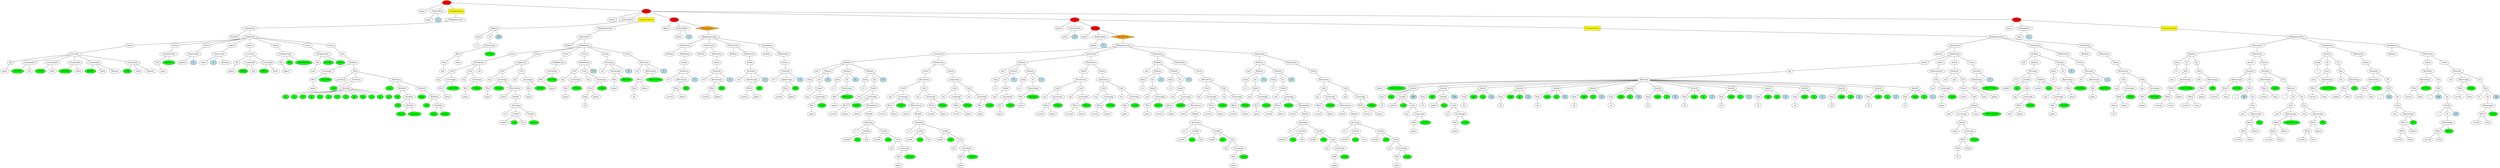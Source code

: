 graph tree{NODE0 [label="Stage" style=filled fillcolor="red"]
NODE0_2 [label="game"]
NODE0 -- NODE0_2
NODE0_3 [label="Endcondition" ]
NODE0_3_2 [label="game"]
NODE0_3 -- NODE0_3_2
NODE0_3_3 [label="1" style=filled fillcolor="lightblue"]
NODE0_3 -- NODE0_3_3
NODE0 -- NODE0_3
NODE0_4 [label="Computermoves"  style=filled shape=box fillcolor="yellow"]
NODE0_4_2 [label="Multigameaction" ]
NODE0_4_2_0 [label="Gameaction" ]
NODE0_4_2_0_1 [label="Boolean" ]
NODE0_4_2_0 -- NODE0_4_2_0_1
NODE0_4_2_0_2 [label="Multiaction" ]
NODE0_4_2_0_2_0 [label="Action" ]
NODE0_4_2_0_2_0_1 [label="Loccreate" ]
NODE0_4_2_0_2_0_1_2 [label="Obj" ]
NODE0_4_2_0_2_0_1_2_0 [label="game"]
NODE0_4_2_0_2_0_1_2 -- NODE0_4_2_0_2_0_1_2_0
NODE0_4_2_0_2_0_1 -- NODE0_4_2_0_2_0_1_2
NODE0_4_2_0_2_0_1_3 [label="Locationdef" ]
NODE0_4_2_0_2_0_1_3_1 [fillcolor="green" style=filled label="SOURCE"]
NODE0_4_2_0_2_0_1_3 -- NODE0_4_2_0_2_0_1_3_1
NODE0_4_2_0_2_0_1_3_2 [label="List"]
NODE0_4_2_0_2_0_1_3 -- NODE0_4_2_0_2_0_1_3_2
NODE0_4_2_0_2_0_1 -- NODE0_4_2_0_2_0_1_3
NODE0_4_2_0_2_0_1_4 [label="Locationdef" ]
NODE0_4_2_0_2_0_1_4_1 [fillcolor="green" style=filled label="STOCK"]
NODE0_4_2_0_2_0_1_4 -- NODE0_4_2_0_2_0_1_4_1
NODE0_4_2_0_2_0_1_4_2 [label="Stack"]
NODE0_4_2_0_2_0_1_4 -- NODE0_4_2_0_2_0_1_4_2
NODE0_4_2_0_2_0_1 -- NODE0_4_2_0_2_0_1_4
NODE0_4_2_0_2_0_1_5 [label="Locationdef" ]
NODE0_4_2_0_2_0_1_5_1 [fillcolor="green" style=filled label="DISCARD"]
NODE0_4_2_0_2_0_1_5 -- NODE0_4_2_0_2_0_1_5_1
NODE0_4_2_0_2_0_1_5_2 [label="Stack"]
NODE0_4_2_0_2_0_1_5 -- NODE0_4_2_0_2_0_1_5_2
NODE0_4_2_0_2_0_1 -- NODE0_4_2_0_2_0_1_5
NODE0_4_2_0_2_0_1_6 [label="Locationdef" ]
NODE0_4_2_0_2_0_1_6_1 [fillcolor="green" style=filled label="TRUMP"]
NODE0_4_2_0_2_0_1_6 -- NODE0_4_2_0_2_0_1_6_1
NODE0_4_2_0_2_0_1_6_2 [label="Stack"]
NODE0_4_2_0_2_0_1_6 -- NODE0_4_2_0_2_0_1_6_2
NODE0_4_2_0_2_0_1_6_3 [label="Memory"]
NODE0_4_2_0_2_0_1_6 -- NODE0_4_2_0_2_0_1_6_3
NODE0_4_2_0_2_0_1 -- NODE0_4_2_0_2_0_1_6
NODE0_4_2_0_2_0_1_7 [label="Locationdef" ]
NODE0_4_2_0_2_0_1_7_1 [fillcolor="green" style=filled label="LEAD"]
NODE0_4_2_0_2_0_1_7 -- NODE0_4_2_0_2_0_1_7_1
NODE0_4_2_0_2_0_1_7_2 [label="Stack"]
NODE0_4_2_0_2_0_1_7 -- NODE0_4_2_0_2_0_1_7_2
NODE0_4_2_0_2_0_1_7_3 [label="Memory"]
NODE0_4_2_0_2_0_1_7 -- NODE0_4_2_0_2_0_1_7_3
NODE0_4_2_0_2_0_1 -- NODE0_4_2_0_2_0_1_7
NODE0_4_2_0_2_0 -- NODE0_4_2_0_2_0_1
NODE0_4_2_0_2 -- NODE0_4_2_0_2_0
NODE0_4_2_0_2_1 [label="Action" ]
NODE0_4_2_0_2_1_1 [label="Storagecreate" ]
NODE0_4_2_0_2_1_1_2 [label="Obj" ]
NODE0_4_2_0_2_1_1_2_0 [label="game"]
NODE0_4_2_0_2_1_1_2 -- NODE0_4_2_0_2_1_1_2_0
NODE0_4_2_0_2_1_1 -- NODE0_4_2_0_2_1_1_2
NODE0_4_2_0_2_1_1_4 [fillcolor="green" style=filled label="BROKEN"]
NODE0_4_2_0_2_1_1 -- NODE0_4_2_0_2_1_1_4
NODE0_4_2_0_2_1 -- NODE0_4_2_0_2_1_1
NODE0_4_2_0_2 -- NODE0_4_2_0_2_1
NODE0_4_2_0_2_2 [label="Action" ]
NODE0_4_2_0_2_2_1 [label="Playercreate" ]
NODE0_4_2_0_2_2_1_1 [label="players"]
NODE0_4_2_0_2_2_1 -- NODE0_4_2_0_2_2_1_1
NODE0_4_2_0_2_2_1_2 [label="4" style=filled fillcolor="lightblue"]
NODE0_4_2_0_2_2_1 -- NODE0_4_2_0_2_2_1_2
NODE0_4_2_0_2_2 -- NODE0_4_2_0_2_2_1
NODE0_4_2_0_2 -- NODE0_4_2_0_2_2
NODE0_4_2_0_2_3 [label="Action" ]
NODE0_4_2_0_2_3_1 [label="Teamcreate" ]
NODE0_4_2_0_2_3_1_1 [label="teams"]
NODE0_4_2_0_2_3_1 -- NODE0_4_2_0_2_3_1_1
NODE0_4_2_0_2_3_1_2 [label="2" style=filled fillcolor="lightblue"]
NODE0_4_2_0_2_3_1 -- NODE0_4_2_0_2_3_1_2
NODE0_4_2_0_2_3_1_3 [label="alternate"]
NODE0_4_2_0_2_3_1 -- NODE0_4_2_0_2_3_1_3
NODE0_4_2_0_2_3 -- NODE0_4_2_0_2_3_1
NODE0_4_2_0_2 -- NODE0_4_2_0_2_3
NODE0_4_2_0_2_4 [label="Action" ]
NODE0_4_2_0_2_4_1 [label="Loccreate" ]
NODE0_4_2_0_2_4_1_2 [label="Obj" ]
NODE0_4_2_0_2_4_1_2_0 [label="player"]
NODE0_4_2_0_2_4_1_2 -- NODE0_4_2_0_2_4_1_2_0
NODE0_4_2_0_2_4_1 -- NODE0_4_2_0_2_4_1_2
NODE0_4_2_0_2_4_1_3 [label="Locationdef" ]
NODE0_4_2_0_2_4_1_3_1 [fillcolor="green" style=filled label="HAND"]
NODE0_4_2_0_2_4_1_3 -- NODE0_4_2_0_2_4_1_3_1
NODE0_4_2_0_2_4_1_3_2 [label="List"]
NODE0_4_2_0_2_4_1_3 -- NODE0_4_2_0_2_4_1_3_2
NODE0_4_2_0_2_4_1 -- NODE0_4_2_0_2_4_1_3
NODE0_4_2_0_2_4_1_4 [label="Locationdef" ]
NODE0_4_2_0_2_4_1_4_1 [fillcolor="green" style=filled label="TRICK"]
NODE0_4_2_0_2_4_1_4 -- NODE0_4_2_0_2_4_1_4_1
NODE0_4_2_0_2_4_1_4_2 [label="Stack"]
NODE0_4_2_0_2_4_1_4 -- NODE0_4_2_0_2_4_1_4_2
NODE0_4_2_0_2_4_1 -- NODE0_4_2_0_2_4_1_4
NODE0_4_2_0_2_4 -- NODE0_4_2_0_2_4_1
NODE0_4_2_0_2 -- NODE0_4_2_0_2_4
NODE0_4_2_0_2_5 [label="Action" ]
NODE0_4_2_0_2_5_1 [label="Storagecreate" ]
NODE0_4_2_0_2_5_1_2 [label="Obj" ]
NODE0_4_2_0_2_5_1_2_0 [label="player"]
NODE0_4_2_0_2_5_1_2 -- NODE0_4_2_0_2_5_1_2_0
NODE0_4_2_0_2_5_1 -- NODE0_4_2_0_2_5_1_2
NODE0_4_2_0_2_5_1_4 [fillcolor="green" style=filled label="BID"]
NODE0_4_2_0_2_5_1 -- NODE0_4_2_0_2_5_1_4
NODE0_4_2_0_2_5_1_6 [fillcolor="green" style=filled label="TRICKSWON"]
NODE0_4_2_0_2_5_1 -- NODE0_4_2_0_2_5_1_6
NODE0_4_2_0_2_5 -- NODE0_4_2_0_2_5_1
NODE0_4_2_0_2 -- NODE0_4_2_0_2_5
NODE0_4_2_0_2_6 [label="Action" ]
NODE0_4_2_0_2_6_1 [label="Storagecreate" ]
NODE0_4_2_0_2_6_1_2 [label="Obj" ]
NODE0_4_2_0_2_6_1_2_0 [label="team"]
NODE0_4_2_0_2_6_1_2 -- NODE0_4_2_0_2_6_1_2_0
NODE0_4_2_0_2_6_1 -- NODE0_4_2_0_2_6_1_2
NODE0_4_2_0_2_6_1_4 [fillcolor="green" style=filled label="SCORE"]
NODE0_4_2_0_2_6_1 -- NODE0_4_2_0_2_6_1_4
NODE0_4_2_0_2_6_1_6 [fillcolor="green" style=filled label="BAGS"]
NODE0_4_2_0_2_6_1 -- NODE0_4_2_0_2_6_1_6
NODE0_4_2_0_2_6 -- NODE0_4_2_0_2_6_1
NODE0_4_2_0_2 -- NODE0_4_2_0_2_6
NODE0_4_2_0_2_7 [label="Action" ]
NODE0_4_2_0_2_7_1 [label="Init" ]
NODE0_4_2_0_2_7_1_1 [label="Deckinit" ]
NODE0_4_2_0_2_7_1_1_0 [label="Locstorage" ]
NODE0_4_2_0_2_7_1_1_0_1 [label="Who" ]
NODE0_4_2_0_2_7_1_1_0_1_0 [label="game"]
NODE0_4_2_0_2_7_1_1_0_1 -- NODE0_4_2_0_2_7_1_1_0_1_0
NODE0_4_2_0_2_7_1_1_0 -- NODE0_4_2_0_2_7_1_1_0_1
NODE0_4_2_0_2_7_1_1_0_3 [fillcolor="green" style=filled label="DISCARD"]
NODE0_4_2_0_2_7_1_1_0 -- NODE0_4_2_0_2_7_1_1_0_3
NODE0_4_2_0_2_7_1_1 -- NODE0_4_2_0_2_7_1_1_0
NODE0_4_2_0_2_7_1_1_1 [label="Deck" ]
NODE0_4_2_0_2_7_1_1_1_1 [label="permdeck"]
NODE0_4_2_0_2_7_1_1_1 -- NODE0_4_2_0_2_7_1_1_1_1
NODE0_4_2_0_2_7_1_1_1_2 [label="Attribute" ]
NODE0_4_2_0_2_7_1_1_1_2_1 [fillcolor="green" style=filled label="rank"]
NODE0_4_2_0_2_7_1_1_1_2 -- NODE0_4_2_0_2_7_1_1_1_2_1
NODE0_4_2_0_2_7_1_1_1_2_2 [label="Attribute" ]
NODE0_4_2_0_2_7_1_1_1_2_2_1 [fillcolor="green" style=filled label="A"]
NODE0_4_2_0_2_7_1_1_1_2_2 -- NODE0_4_2_0_2_7_1_1_1_2_2_1
NODE0_4_2_0_2_7_1_1_1_2_2_3 [fillcolor="green" style=filled label="2"]
NODE0_4_2_0_2_7_1_1_1_2_2 -- NODE0_4_2_0_2_7_1_1_1_2_2_3
NODE0_4_2_0_2_7_1_1_1_2_2_5 [fillcolor="green" style=filled label="3"]
NODE0_4_2_0_2_7_1_1_1_2_2 -- NODE0_4_2_0_2_7_1_1_1_2_2_5
NODE0_4_2_0_2_7_1_1_1_2_2_7 [fillcolor="green" style=filled label="4"]
NODE0_4_2_0_2_7_1_1_1_2_2 -- NODE0_4_2_0_2_7_1_1_1_2_2_7
NODE0_4_2_0_2_7_1_1_1_2_2_9 [fillcolor="green" style=filled label="5"]
NODE0_4_2_0_2_7_1_1_1_2_2 -- NODE0_4_2_0_2_7_1_1_1_2_2_9
NODE0_4_2_0_2_7_1_1_1_2_2_11 [fillcolor="green" style=filled label="6"]
NODE0_4_2_0_2_7_1_1_1_2_2 -- NODE0_4_2_0_2_7_1_1_1_2_2_11
NODE0_4_2_0_2_7_1_1_1_2_2_13 [fillcolor="green" style=filled label="7"]
NODE0_4_2_0_2_7_1_1_1_2_2 -- NODE0_4_2_0_2_7_1_1_1_2_2_13
NODE0_4_2_0_2_7_1_1_1_2_2_15 [fillcolor="green" style=filled label="8"]
NODE0_4_2_0_2_7_1_1_1_2_2 -- NODE0_4_2_0_2_7_1_1_1_2_2_15
NODE0_4_2_0_2_7_1_1_1_2_2_17 [fillcolor="green" style=filled label="9"]
NODE0_4_2_0_2_7_1_1_1_2_2 -- NODE0_4_2_0_2_7_1_1_1_2_2_17
NODE0_4_2_0_2_7_1_1_1_2_2_19 [fillcolor="green" style=filled label="10"]
NODE0_4_2_0_2_7_1_1_1_2_2 -- NODE0_4_2_0_2_7_1_1_1_2_2_19
NODE0_4_2_0_2_7_1_1_1_2_2_21 [fillcolor="green" style=filled label="J"]
NODE0_4_2_0_2_7_1_1_1_2_2 -- NODE0_4_2_0_2_7_1_1_1_2_2_21
NODE0_4_2_0_2_7_1_1_1_2_2_23 [fillcolor="green" style=filled label="Q"]
NODE0_4_2_0_2_7_1_1_1_2_2 -- NODE0_4_2_0_2_7_1_1_1_2_2_23
NODE0_4_2_0_2_7_1_1_1_2_2_25 [fillcolor="green" style=filled label="K"]
NODE0_4_2_0_2_7_1_1_1_2_2 -- NODE0_4_2_0_2_7_1_1_1_2_2_25
NODE0_4_2_0_2_7_1_1_1_2 -- NODE0_4_2_0_2_7_1_1_1_2_2
NODE0_4_2_0_2_7_1_1_1 -- NODE0_4_2_0_2_7_1_1_1_2
NODE0_4_2_0_2_7_1_1_1_3 [label="Attribute" ]
NODE0_4_2_0_2_7_1_1_1_3_1 [fillcolor="green" style=filled label="color"]
NODE0_4_2_0_2_7_1_1_1_3 -- NODE0_4_2_0_2_7_1_1_1_3_1
NODE0_4_2_0_2_7_1_1_1_3_2 [label="Attribute" ]
NODE0_4_2_0_2_7_1_1_1_3_2_1 [fillcolor="green" style=filled label="red"]
NODE0_4_2_0_2_7_1_1_1_3_2 -- NODE0_4_2_0_2_7_1_1_1_3_2_1
NODE0_4_2_0_2_7_1_1_1_3_2_2 [label="Attribute" ]
NODE0_4_2_0_2_7_1_1_1_3_2_2_1 [fillcolor="green" style=filled label="suit"]
NODE0_4_2_0_2_7_1_1_1_3_2_2 -- NODE0_4_2_0_2_7_1_1_1_3_2_2_1
NODE0_4_2_0_2_7_1_1_1_3_2_2_2 [label="Attribute" ]
NODE0_4_2_0_2_7_1_1_1_3_2_2_2_1 [fillcolor="green" style=filled label="hearts"]
NODE0_4_2_0_2_7_1_1_1_3_2_2_2 -- NODE0_4_2_0_2_7_1_1_1_3_2_2_2_1
NODE0_4_2_0_2_7_1_1_1_3_2_2_2_3 [fillcolor="green" style=filled label="diamonds"]
NODE0_4_2_0_2_7_1_1_1_3_2_2_2 -- NODE0_4_2_0_2_7_1_1_1_3_2_2_2_3
NODE0_4_2_0_2_7_1_1_1_3_2_2 -- NODE0_4_2_0_2_7_1_1_1_3_2_2_2
NODE0_4_2_0_2_7_1_1_1_3_2 -- NODE0_4_2_0_2_7_1_1_1_3_2_2
NODE0_4_2_0_2_7_1_1_1_3 -- NODE0_4_2_0_2_7_1_1_1_3_2
NODE0_4_2_0_2_7_1_1_1_3_3 [label="Attribute" ]
NODE0_4_2_0_2_7_1_1_1_3_3_1 [fillcolor="green" style=filled label="black"]
NODE0_4_2_0_2_7_1_1_1_3_3 -- NODE0_4_2_0_2_7_1_1_1_3_3_1
NODE0_4_2_0_2_7_1_1_1_3_3_2 [label="Attribute" ]
NODE0_4_2_0_2_7_1_1_1_3_3_2_1 [fillcolor="green" style=filled label="suit"]
NODE0_4_2_0_2_7_1_1_1_3_3_2 -- NODE0_4_2_0_2_7_1_1_1_3_3_2_1
NODE0_4_2_0_2_7_1_1_1_3_3_2_2 [label="Attribute" ]
NODE0_4_2_0_2_7_1_1_1_3_3_2_2_1 [fillcolor="green" style=filled label="clubs"]
NODE0_4_2_0_2_7_1_1_1_3_3_2_2 -- NODE0_4_2_0_2_7_1_1_1_3_3_2_2_1
NODE0_4_2_0_2_7_1_1_1_3_3_2_2_3 [fillcolor="green" style=filled label="spades"]
NODE0_4_2_0_2_7_1_1_1_3_3_2_2 -- NODE0_4_2_0_2_7_1_1_1_3_3_2_2_3
NODE0_4_2_0_2_7_1_1_1_3_3_2 -- NODE0_4_2_0_2_7_1_1_1_3_3_2_2
NODE0_4_2_0_2_7_1_1_1_3_3 -- NODE0_4_2_0_2_7_1_1_1_3_3_2
NODE0_4_2_0_2_7_1_1_1_3 -- NODE0_4_2_0_2_7_1_1_1_3_3
NODE0_4_2_0_2_7_1_1_1 -- NODE0_4_2_0_2_7_1_1_1_3
NODE0_4_2_0_2_7_1_1 -- NODE0_4_2_0_2_7_1_1_1
NODE0_4_2_0_2_7_1 -- NODE0_4_2_0_2_7_1_1
NODE0_4_2_0_2_7 -- NODE0_4_2_0_2_7_1
NODE0_4_2_0_2 -- NODE0_4_2_0_2_7
NODE0_4_2_0 -- NODE0_4_2_0_2
NODE0_4_2 -- NODE0_4_2_0
NODE0_4 -- NODE0_4_2
NODE0 -- NODE0_4
NODE0_5 [label="Stage"  style=filled fillcolor="red"]
NODE0_5_2 [label="player"]
NODE0_5 -- NODE0_5_2
NODE0_5_3 [label="Endcondition" ]
NODE0_5_3_2 [label="Boolean" ]
NODE0_5_3_2_1 [label="Intop" ]
NODE0_5_3_2_1_0 [label=">="]
NODE0_5_3_2_1 -- NODE0_5_3_2_1_0
NODE0_5_3_2 -- NODE0_5_3_2_1
NODE0_5_3_2_2 [label="Int" ]
NODE0_5_3_2_2_0 [label="Rawstorage" ]
NODE0_5_3_2_2_0_1 [label="Who2" ]
NODE0_5_3_2_2_0_1_1 [label="Posq" ]
NODE0_5_3_2_2_0_1_1_0 [label="any"]
NODE0_5_3_2_2_0_1_1 -- NODE0_5_3_2_2_0_1_1_0
NODE0_5_3_2_2_0_1 -- NODE0_5_3_2_2_0_1_1
NODE0_5_3_2_2_0_1_2 [label="team"]
NODE0_5_3_2_2_0_1 -- NODE0_5_3_2_2_0_1_2
NODE0_5_3_2_2_0 -- NODE0_5_3_2_2_0_1
NODE0_5_3_2_2_0_3 [fillcolor="green" style=filled label="SCORE"]
NODE0_5_3_2_2_0 -- NODE0_5_3_2_2_0_3
NODE0_5_3_2_2 -- NODE0_5_3_2_2_0
NODE0_5_3_2 -- NODE0_5_3_2_2
NODE0_5_3_2_3 [label="500" style=filled fillcolor="lightblue"]
NODE0_5_3_2 -- NODE0_5_3_2_3
NODE0_5_3 -- NODE0_5_3_2
NODE0_5 -- NODE0_5_3
NODE0_5_4 [label="Computermoves"  style=filled shape=box fillcolor="yellow"]
NODE0_5_4_2 [label="Multigameaction" ]
NODE0_5_4_2_0 [label="Gameaction" ]
NODE0_5_4_2_0_1 [label="Boolean" ]
NODE0_5_4_2_0 -- NODE0_5_4_2_0_1
NODE0_5_4_2_0_2 [label="Multiaction" ]
NODE0_5_4_2_0_2_0 [label="Action" ]
NODE0_5_4_2_0_2_0_1 [label="Moveaction" ]
NODE0_5_4_2_0_2_0_1_1 [label="Card" ]
NODE0_5_4_2_0_2_0_1_1_1 [label="top"]
NODE0_5_4_2_0_2_0_1_1 -- NODE0_5_4_2_0_2_0_1_1_1
NODE0_5_4_2_0_2_0_1_1_2 [label="Locstorage" ]
NODE0_5_4_2_0_2_0_1_1_2_1 [label="Who" ]
NODE0_5_4_2_0_2_0_1_1_2_1_0 [label="game"]
NODE0_5_4_2_0_2_0_1_1_2_1 -- NODE0_5_4_2_0_2_0_1_1_2_1_0
NODE0_5_4_2_0_2_0_1_1_2 -- NODE0_5_4_2_0_2_0_1_1_2_1
NODE0_5_4_2_0_2_0_1_1_2_3 [fillcolor="green" style=filled label="DISCARD"]
NODE0_5_4_2_0_2_0_1_1_2 -- NODE0_5_4_2_0_2_0_1_1_2_3
NODE0_5_4_2_0_2_0_1_1 -- NODE0_5_4_2_0_2_0_1_1_2
NODE0_5_4_2_0_2_0_1 -- NODE0_5_4_2_0_2_0_1_1
NODE0_5_4_2_0_2_0_1_2 [label="Card" ]
NODE0_5_4_2_0_2_0_1_2_1 [label="top"]
NODE0_5_4_2_0_2_0_1_2 -- NODE0_5_4_2_0_2_0_1_2_1
NODE0_5_4_2_0_2_0_1_2_2 [label="Locstorage" ]
NODE0_5_4_2_0_2_0_1_2_2_1 [label="Who" ]
NODE0_5_4_2_0_2_0_1_2_2_1_0 [label="game"]
NODE0_5_4_2_0_2_0_1_2_2_1 -- NODE0_5_4_2_0_2_0_1_2_2_1_0
NODE0_5_4_2_0_2_0_1_2_2 -- NODE0_5_4_2_0_2_0_1_2_2_1
NODE0_5_4_2_0_2_0_1_2_2_3 [fillcolor="green" style=filled label="STOCK"]
NODE0_5_4_2_0_2_0_1_2_2 -- NODE0_5_4_2_0_2_0_1_2_2_3
NODE0_5_4_2_0_2_0_1_2 -- NODE0_5_4_2_0_2_0_1_2_2
NODE0_5_4_2_0_2_0_1 -- NODE0_5_4_2_0_2_0_1_2
NODE0_5_4_2_0_2_0_1_3 [label="all"]
NODE0_5_4_2_0_2_0_1 -- NODE0_5_4_2_0_2_0_1_3
NODE0_5_4_2_0_2_0 -- NODE0_5_4_2_0_2_0_1
NODE0_5_4_2_0_2 -- NODE0_5_4_2_0_2_0
NODE0_5_4_2_0_2_1 [label="Action" ]
NODE0_5_4_2_0_2_1_1 [label="Copyaction" ]
NODE0_5_4_2_0_2_1_1_1 [label="Card" ]
NODE0_5_4_2_0_2_1_1_1_1 [label="top"]
NODE0_5_4_2_0_2_1_1_1 -- NODE0_5_4_2_0_2_1_1_1_1
NODE0_5_4_2_0_2_1_1_1_2 [label="Locstorage" ]
NODE0_5_4_2_0_2_1_1_1_2_1 [label="Who" ]
NODE0_5_4_2_0_2_1_1_1_2_1_0 [label="game"]
NODE0_5_4_2_0_2_1_1_1_2_1 -- NODE0_5_4_2_0_2_1_1_1_2_1_0
NODE0_5_4_2_0_2_1_1_1_2 -- NODE0_5_4_2_0_2_1_1_1_2_1
NODE0_5_4_2_0_2_1_1_1_2_3 [fillcolor="green" style=filled label="STOCK"]
NODE0_5_4_2_0_2_1_1_1_2 -- NODE0_5_4_2_0_2_1_1_1_2_3
NODE0_5_4_2_0_2_1_1_1_2_4 [label="Whereclause" ]
NODE0_5_4_2_0_2_1_1_1_2_4_0 [label="where"]
NODE0_5_4_2_0_2_1_1_1_2_4 -- NODE0_5_4_2_0_2_1_1_1_2_4_0
NODE0_5_4_2_0_2_1_1_1_2_4_1 [label="Boolatt" ]
NODE0_5_4_2_0_2_1_1_1_2_4_1_1 [label="Attrcomp" ]
NODE0_5_4_2_0_2_1_1_1_2_4_1_1_0 [label="=="]
NODE0_5_4_2_0_2_1_1_1_2_4_1_1 -- NODE0_5_4_2_0_2_1_1_1_2_4_1_1_0
NODE0_5_4_2_0_2_1_1_1_2_4_1_1_1 [label="Cardatt" ]
NODE0_5_4_2_0_2_1_1_1_2_4_1_1_1_1 [label="cardatt"]
NODE0_5_4_2_0_2_1_1_1_2_4_1_1_1 -- NODE0_5_4_2_0_2_1_1_1_2_4_1_1_1_1
NODE0_5_4_2_0_2_1_1_1_2_4_1_1_1_2 [fillcolor="green" style=filled label="suit"]
NODE0_5_4_2_0_2_1_1_1_2_4_1_1_1 -- NODE0_5_4_2_0_2_1_1_1_2_4_1_1_1_2
NODE0_5_4_2_0_2_1_1_1_2_4_1_1_1_3 [label="this"]
NODE0_5_4_2_0_2_1_1_1_2_4_1_1_1 -- NODE0_5_4_2_0_2_1_1_1_2_4_1_1_1_3
NODE0_5_4_2_0_2_1_1_1_2_4_1_1 -- NODE0_5_4_2_0_2_1_1_1_2_4_1_1_1
NODE0_5_4_2_0_2_1_1_1_2_4_1_1_2 [label="Cardatt" ]
NODE0_5_4_2_0_2_1_1_1_2_4_1_1_2_0 [fillcolor="green" style=filled label="spades"]
NODE0_5_4_2_0_2_1_1_1_2_4_1_1_2 -- NODE0_5_4_2_0_2_1_1_1_2_4_1_1_2_0
NODE0_5_4_2_0_2_1_1_1_2_4_1_1 -- NODE0_5_4_2_0_2_1_1_1_2_4_1_1_2
NODE0_5_4_2_0_2_1_1_1_2_4_1 -- NODE0_5_4_2_0_2_1_1_1_2_4_1_1
NODE0_5_4_2_0_2_1_1_1_2_4 -- NODE0_5_4_2_0_2_1_1_1_2_4_1
NODE0_5_4_2_0_2_1_1_1_2 -- NODE0_5_4_2_0_2_1_1_1_2_4
NODE0_5_4_2_0_2_1_1_1 -- NODE0_5_4_2_0_2_1_1_1_2
NODE0_5_4_2_0_2_1_1 -- NODE0_5_4_2_0_2_1_1_1
NODE0_5_4_2_0_2_1_1_2 [label="Card" ]
NODE0_5_4_2_0_2_1_1_2_1 [label="top"]
NODE0_5_4_2_0_2_1_1_2 -- NODE0_5_4_2_0_2_1_1_2_1
NODE0_5_4_2_0_2_1_1_2_2 [label="Locstorage" ]
NODE0_5_4_2_0_2_1_1_2_2_1 [label="Who" ]
NODE0_5_4_2_0_2_1_1_2_2_1_0 [label="game"]
NODE0_5_4_2_0_2_1_1_2_2_1 -- NODE0_5_4_2_0_2_1_1_2_2_1_0
NODE0_5_4_2_0_2_1_1_2_2 -- NODE0_5_4_2_0_2_1_1_2_2_1
NODE0_5_4_2_0_2_1_1_2_2_3 [fillcolor="green" style=filled label="TRUMP"]
NODE0_5_4_2_0_2_1_1_2_2 -- NODE0_5_4_2_0_2_1_1_2_2_3
NODE0_5_4_2_0_2_1_1_2 -- NODE0_5_4_2_0_2_1_1_2_2
NODE0_5_4_2_0_2_1_1 -- NODE0_5_4_2_0_2_1_1_2
NODE0_5_4_2_0_2_1 -- NODE0_5_4_2_0_2_1_1
NODE0_5_4_2_0_2 -- NODE0_5_4_2_0_2_1
NODE0_5_4_2_0_2_2 [label="Action" ]
NODE0_5_4_2_0_2_2_1 [label="Shuffleaction" ]
NODE0_5_4_2_0_2_2_1_1 [label="Locstorage" ]
NODE0_5_4_2_0_2_2_1_1_1 [label="Who" ]
NODE0_5_4_2_0_2_2_1_1_1_0 [label="game"]
NODE0_5_4_2_0_2_2_1_1_1 -- NODE0_5_4_2_0_2_2_1_1_1_0
NODE0_5_4_2_0_2_2_1_1 -- NODE0_5_4_2_0_2_2_1_1_1
NODE0_5_4_2_0_2_2_1_1_3 [fillcolor="green" style=filled label="STOCK"]
NODE0_5_4_2_0_2_2_1_1 -- NODE0_5_4_2_0_2_2_1_1_3
NODE0_5_4_2_0_2_2_1 -- NODE0_5_4_2_0_2_2_1_1
NODE0_5_4_2_0_2_2 -- NODE0_5_4_2_0_2_2_1
NODE0_5_4_2_0_2 -- NODE0_5_4_2_0_2_2
NODE0_5_4_2_0_2_3 [label="Action" ]
NODE0_5_4_2_0_2_3_1 [label="Moveaction" ]
NODE0_5_4_2_0_2_3_1_1 [label="Card" ]
NODE0_5_4_2_0_2_3_1_1_1 [label="top"]
NODE0_5_4_2_0_2_3_1_1 -- NODE0_5_4_2_0_2_3_1_1_1
NODE0_5_4_2_0_2_3_1_1_2 [label="Locstorage" ]
NODE0_5_4_2_0_2_3_1_1_2_1 [label="Who" ]
NODE0_5_4_2_0_2_3_1_1_2_1_0 [label="game"]
NODE0_5_4_2_0_2_3_1_1_2_1 -- NODE0_5_4_2_0_2_3_1_1_2_1_0
NODE0_5_4_2_0_2_3_1_1_2 -- NODE0_5_4_2_0_2_3_1_1_2_1
NODE0_5_4_2_0_2_3_1_1_2_3 [fillcolor="green" style=filled label="STOCK"]
NODE0_5_4_2_0_2_3_1_1_2 -- NODE0_5_4_2_0_2_3_1_1_2_3
NODE0_5_4_2_0_2_3_1_1 -- NODE0_5_4_2_0_2_3_1_1_2
NODE0_5_4_2_0_2_3_1 -- NODE0_5_4_2_0_2_3_1_1
NODE0_5_4_2_0_2_3_1_2 [label="Card" ]
NODE0_5_4_2_0_2_3_1_2_1 [label="top"]
NODE0_5_4_2_0_2_3_1_2 -- NODE0_5_4_2_0_2_3_1_2_1
NODE0_5_4_2_0_2_3_1_2_2 [label="Locstorage" ]
NODE0_5_4_2_0_2_3_1_2_2_1 [label="Who2" ]
NODE0_5_4_2_0_2_3_1_2_2_1_1 [label="Posq" ]
NODE0_5_4_2_0_2_3_1_2_2_1_1_0 [label="all"]
NODE0_5_4_2_0_2_3_1_2_2_1_1 -- NODE0_5_4_2_0_2_3_1_2_2_1_1_0
NODE0_5_4_2_0_2_3_1_2_2_1 -- NODE0_5_4_2_0_2_3_1_2_2_1_1
NODE0_5_4_2_0_2_3_1_2_2_1_2 [label="player"]
NODE0_5_4_2_0_2_3_1_2_2_1 -- NODE0_5_4_2_0_2_3_1_2_2_1_2
NODE0_5_4_2_0_2_3_1_2_2 -- NODE0_5_4_2_0_2_3_1_2_2_1
NODE0_5_4_2_0_2_3_1_2_2_3 [fillcolor="green" style=filled label="HAND"]
NODE0_5_4_2_0_2_3_1_2_2 -- NODE0_5_4_2_0_2_3_1_2_2_3
NODE0_5_4_2_0_2_3_1_2 -- NODE0_5_4_2_0_2_3_1_2_2
NODE0_5_4_2_0_2_3_1 -- NODE0_5_4_2_0_2_3_1_2
NODE0_5_4_2_0_2_3_1_3 [label="13" style=filled fillcolor="lightblue"]
NODE0_5_4_2_0_2_3_1 -- NODE0_5_4_2_0_2_3_1_3
NODE0_5_4_2_0_2_3 -- NODE0_5_4_2_0_2_3_1
NODE0_5_4_2_0_2 -- NODE0_5_4_2_0_2_3
NODE0_5_4_2_0_2_4 [label="Action" ]
NODE0_5_4_2_0_2_4_1 [label="Setaction" ]
NODE0_5_4_2_0_2_4_1_0 [label="set"]
NODE0_5_4_2_0_2_4_1 -- NODE0_5_4_2_0_2_4_1_0
NODE0_5_4_2_0_2_4_1_1 [label="Rawstorage" ]
NODE0_5_4_2_0_2_4_1_1_1 [label="Who" ]
NODE0_5_4_2_0_2_4_1_1_1_0 [label="game"]
NODE0_5_4_2_0_2_4_1_1_1 -- NODE0_5_4_2_0_2_4_1_1_1_0
NODE0_5_4_2_0_2_4_1_1 -- NODE0_5_4_2_0_2_4_1_1_1
NODE0_5_4_2_0_2_4_1_1_3 [fillcolor="green" style=filled label="BROKEN"]
NODE0_5_4_2_0_2_4_1_1 -- NODE0_5_4_2_0_2_4_1_1_3
NODE0_5_4_2_0_2_4_1 -- NODE0_5_4_2_0_2_4_1_1
NODE0_5_4_2_0_2_4_1_2 [label="0" style=filled fillcolor="lightblue"]
NODE0_5_4_2_0_2_4_1 -- NODE0_5_4_2_0_2_4_1_2
NODE0_5_4_2_0_2_4 -- NODE0_5_4_2_0_2_4_1
NODE0_5_4_2_0_2 -- NODE0_5_4_2_0_2_4
NODE0_5_4_2_0_2_5 [label="Action" ]
NODE0_5_4_2_0_2_5_1 [label="Setaction" ]
NODE0_5_4_2_0_2_5_1_0 [label="set"]
NODE0_5_4_2_0_2_5_1 -- NODE0_5_4_2_0_2_5_1_0
NODE0_5_4_2_0_2_5_1_1 [label="Rawstorage" ]
NODE0_5_4_2_0_2_5_1_1_1 [label="Who2" ]
NODE0_5_4_2_0_2_5_1_1_1_1 [label="Posq" ]
NODE0_5_4_2_0_2_5_1_1_1_1_0 [label="all"]
NODE0_5_4_2_0_2_5_1_1_1_1 -- NODE0_5_4_2_0_2_5_1_1_1_1_0
NODE0_5_4_2_0_2_5_1_1_1 -- NODE0_5_4_2_0_2_5_1_1_1_1
NODE0_5_4_2_0_2_5_1_1_1_2 [label="player"]
NODE0_5_4_2_0_2_5_1_1_1 -- NODE0_5_4_2_0_2_5_1_1_1_2
NODE0_5_4_2_0_2_5_1_1 -- NODE0_5_4_2_0_2_5_1_1_1
NODE0_5_4_2_0_2_5_1_1_3 [fillcolor="green" style=filled label="TRICKSWON"]
NODE0_5_4_2_0_2_5_1_1 -- NODE0_5_4_2_0_2_5_1_1_3
NODE0_5_4_2_0_2_5_1 -- NODE0_5_4_2_0_2_5_1_1
NODE0_5_4_2_0_2_5_1_2 [label="0" style=filled fillcolor="lightblue"]
NODE0_5_4_2_0_2_5_1 -- NODE0_5_4_2_0_2_5_1_2
NODE0_5_4_2_0_2_5 -- NODE0_5_4_2_0_2_5_1
NODE0_5_4_2_0_2 -- NODE0_5_4_2_0_2_5
NODE0_5_4_2_0 -- NODE0_5_4_2_0_2
NODE0_5_4_2 -- NODE0_5_4_2_0
NODE0_5_4 -- NODE0_5_4_2
NODE0_5 -- NODE0_5_4
NODE0_5_5 [label="Stage"  style=filled fillcolor="red"]
NODE0_5_5_2 [label="player"]
NODE0_5_5 -- NODE0_5_5_2
NODE0_5_5_3 [label="Endcondition" ]
NODE0_5_5_3_2 [label="player"]
NODE0_5_5_3 -- NODE0_5_5_3_2
NODE0_5_5_3_3 [label="1" style=filled fillcolor="lightblue"]
NODE0_5_5_3 -- NODE0_5_5_3_3
NODE0_5_5 -- NODE0_5_5_3
NODE0_5_5_4 [label="Playermoves"  style=filled shape=diamond fillcolor="orange"]
NODE0_5_5_4_2 [label="Multigameaction" ]
NODE0_5_5_4_2_0 [label="Gameaction" ]
NODE0_5_5_4_2_0_1 [label="Boolean" ]
NODE0_5_5_4_2_0 -- NODE0_5_5_4_2_0_1
NODE0_5_5_4_2_0_2 [label="Multiaction" ]
NODE0_5_5_4_2_0_2_0 [label="Action" ]
NODE0_5_5_4_2_0_2_0_1 [label="Setaction" ]
NODE0_5_5_4_2_0_2_0_1_0 [label="set"]
NODE0_5_5_4_2_0_2_0_1 -- NODE0_5_5_4_2_0_2_0_1_0
NODE0_5_5_4_2_0_2_0_1_1 [label="Rawstorage" ]
NODE0_5_5_4_2_0_2_0_1_1_1 [label="Who2" ]
NODE0_5_5_4_2_0_2_0_1_1_1_1 [label="current"]
NODE0_5_5_4_2_0_2_0_1_1_1 -- NODE0_5_5_4_2_0_2_0_1_1_1_1
NODE0_5_5_4_2_0_2_0_1_1_1_2 [label="player"]
NODE0_5_5_4_2_0_2_0_1_1_1 -- NODE0_5_5_4_2_0_2_0_1_1_1_2
NODE0_5_5_4_2_0_2_0_1_1 -- NODE0_5_5_4_2_0_2_0_1_1_1
NODE0_5_5_4_2_0_2_0_1_1_3 [fillcolor="green" style=filled label="BID"]
NODE0_5_5_4_2_0_2_0_1_1 -- NODE0_5_5_4_2_0_2_0_1_1_3
NODE0_5_5_4_2_0_2_0_1 -- NODE0_5_5_4_2_0_2_0_1_1
NODE0_5_5_4_2_0_2_0_1_2 [label="1" style=filled fillcolor="lightblue"]
NODE0_5_5_4_2_0_2_0_1 -- NODE0_5_5_4_2_0_2_0_1_2
NODE0_5_5_4_2_0_2_0 -- NODE0_5_5_4_2_0_2_0_1
NODE0_5_5_4_2_0_2 -- NODE0_5_5_4_2_0_2_0
NODE0_5_5_4_2_0 -- NODE0_5_5_4_2_0_2
NODE0_5_5_4_2 -- NODE0_5_5_4_2_0
NODE0_5_5_4_2_1 [label="Gameaction" ]
NODE0_5_5_4_2_1_1 [label="Boolean" ]
NODE0_5_5_4_2_1 -- NODE0_5_5_4_2_1_1
NODE0_5_5_4_2_1_2 [label="Multiaction" ]
NODE0_5_5_4_2_1_2_0 [label="Action" ]
NODE0_5_5_4_2_1_2_0_1 [label="Setaction" ]
NODE0_5_5_4_2_1_2_0_1_0 [label="set"]
NODE0_5_5_4_2_1_2_0_1 -- NODE0_5_5_4_2_1_2_0_1_0
NODE0_5_5_4_2_1_2_0_1_1 [label="Rawstorage" ]
NODE0_5_5_4_2_1_2_0_1_1_1 [label="Who2" ]
NODE0_5_5_4_2_1_2_0_1_1_1_1 [label="current"]
NODE0_5_5_4_2_1_2_0_1_1_1 -- NODE0_5_5_4_2_1_2_0_1_1_1_1
NODE0_5_5_4_2_1_2_0_1_1_1_2 [label="player"]
NODE0_5_5_4_2_1_2_0_1_1_1 -- NODE0_5_5_4_2_1_2_0_1_1_1_2
NODE0_5_5_4_2_1_2_0_1_1 -- NODE0_5_5_4_2_1_2_0_1_1_1
NODE0_5_5_4_2_1_2_0_1_1_3 [fillcolor="green" style=filled label="BID"]
NODE0_5_5_4_2_1_2_0_1_1 -- NODE0_5_5_4_2_1_2_0_1_1_3
NODE0_5_5_4_2_1_2_0_1 -- NODE0_5_5_4_2_1_2_0_1_1
NODE0_5_5_4_2_1_2_0_1_2 [label="2" style=filled fillcolor="lightblue"]
NODE0_5_5_4_2_1_2_0_1 -- NODE0_5_5_4_2_1_2_0_1_2
NODE0_5_5_4_2_1_2_0 -- NODE0_5_5_4_2_1_2_0_1
NODE0_5_5_4_2_1_2 -- NODE0_5_5_4_2_1_2_0
NODE0_5_5_4_2_1 -- NODE0_5_5_4_2_1_2
NODE0_5_5_4_2 -- NODE0_5_5_4_2_1
NODE0_5_5_4_2_2 [label="Gameaction" ]
NODE0_5_5_4_2_2_1 [label="Boolean" ]
NODE0_5_5_4_2_2 -- NODE0_5_5_4_2_2_1
NODE0_5_5_4_2_2_2 [label="Multiaction" ]
NODE0_5_5_4_2_2_2_0 [label="Action" ]
NODE0_5_5_4_2_2_2_0_1 [label="Setaction" ]
NODE0_5_5_4_2_2_2_0_1_0 [label="set"]
NODE0_5_5_4_2_2_2_0_1 -- NODE0_5_5_4_2_2_2_0_1_0
NODE0_5_5_4_2_2_2_0_1_1 [label="Rawstorage" ]
NODE0_5_5_4_2_2_2_0_1_1_1 [label="Who2" ]
NODE0_5_5_4_2_2_2_0_1_1_1_1 [label="current"]
NODE0_5_5_4_2_2_2_0_1_1_1 -- NODE0_5_5_4_2_2_2_0_1_1_1_1
NODE0_5_5_4_2_2_2_0_1_1_1_2 [label="player"]
NODE0_5_5_4_2_2_2_0_1_1_1 -- NODE0_5_5_4_2_2_2_0_1_1_1_2
NODE0_5_5_4_2_2_2_0_1_1 -- NODE0_5_5_4_2_2_2_0_1_1_1
NODE0_5_5_4_2_2_2_0_1_1_3 [fillcolor="green" style=filled label="BID"]
NODE0_5_5_4_2_2_2_0_1_1 -- NODE0_5_5_4_2_2_2_0_1_1_3
NODE0_5_5_4_2_2_2_0_1 -- NODE0_5_5_4_2_2_2_0_1_1
NODE0_5_5_4_2_2_2_0_1_2 [label="3" style=filled fillcolor="lightblue"]
NODE0_5_5_4_2_2_2_0_1 -- NODE0_5_5_4_2_2_2_0_1_2
NODE0_5_5_4_2_2_2_0 -- NODE0_5_5_4_2_2_2_0_1
NODE0_5_5_4_2_2_2 -- NODE0_5_5_4_2_2_2_0
NODE0_5_5_4_2_2 -- NODE0_5_5_4_2_2_2
NODE0_5_5_4_2 -- NODE0_5_5_4_2_2
NODE0_5_5_4_2_3 [label="Gameaction" ]
NODE0_5_5_4_2_3_1 [label="Boolean" ]
NODE0_5_5_4_2_3 -- NODE0_5_5_4_2_3_1
NODE0_5_5_4_2_3_2 [label="Multiaction" ]
NODE0_5_5_4_2_3_2_0 [label="Action" ]
NODE0_5_5_4_2_3_2_0_1 [label="Setaction" ]
NODE0_5_5_4_2_3_2_0_1_0 [label="set"]
NODE0_5_5_4_2_3_2_0_1 -- NODE0_5_5_4_2_3_2_0_1_0
NODE0_5_5_4_2_3_2_0_1_1 [label="Rawstorage" ]
NODE0_5_5_4_2_3_2_0_1_1_1 [label="Who2" ]
NODE0_5_5_4_2_3_2_0_1_1_1_1 [label="current"]
NODE0_5_5_4_2_3_2_0_1_1_1 -- NODE0_5_5_4_2_3_2_0_1_1_1_1
NODE0_5_5_4_2_3_2_0_1_1_1_2 [label="player"]
NODE0_5_5_4_2_3_2_0_1_1_1 -- NODE0_5_5_4_2_3_2_0_1_1_1_2
NODE0_5_5_4_2_3_2_0_1_1 -- NODE0_5_5_4_2_3_2_0_1_1_1
NODE0_5_5_4_2_3_2_0_1_1_3 [fillcolor="green" style=filled label="BID"]
NODE0_5_5_4_2_3_2_0_1_1 -- NODE0_5_5_4_2_3_2_0_1_1_3
NODE0_5_5_4_2_3_2_0_1 -- NODE0_5_5_4_2_3_2_0_1_1
NODE0_5_5_4_2_3_2_0_1_2 [label="4" style=filled fillcolor="lightblue"]
NODE0_5_5_4_2_3_2_0_1 -- NODE0_5_5_4_2_3_2_0_1_2
NODE0_5_5_4_2_3_2_0 -- NODE0_5_5_4_2_3_2_0_1
NODE0_5_5_4_2_3_2 -- NODE0_5_5_4_2_3_2_0
NODE0_5_5_4_2_3 -- NODE0_5_5_4_2_3_2
NODE0_5_5_4_2 -- NODE0_5_5_4_2_3
NODE0_5_5_4 -- NODE0_5_5_4_2
NODE0_5_5 -- NODE0_5_5_4
NODE0_5 -- NODE0_5_5
NODE0_5_6 [label="Stage"  style=filled fillcolor="red"]
NODE0_5_6_2 [label="player"]
NODE0_5_6 -- NODE0_5_6_2
NODE0_5_6_3 [label="Endcondition" ]
NODE0_5_6_3_2 [label="game"]
NODE0_5_6_3 -- NODE0_5_6_3_2
NODE0_5_6_3_3 [label="13" style=filled fillcolor="lightblue"]
NODE0_5_6_3 -- NODE0_5_6_3_3
NODE0_5_6 -- NODE0_5_6_3
NODE0_5_6_4 [label="Stage"  style=filled fillcolor="red"]
NODE0_5_6_4_2 [label="player"]
NODE0_5_6_4 -- NODE0_5_6_4_2
NODE0_5_6_4_3 [label="Endcondition" ]
NODE0_5_6_4_3_2 [label="player"]
NODE0_5_6_4_3 -- NODE0_5_6_4_3_2
NODE0_5_6_4_3_3 [label="1" style=filled fillcolor="lightblue"]
NODE0_5_6_4_3 -- NODE0_5_6_4_3_3
NODE0_5_6_4 -- NODE0_5_6_4_3
NODE0_5_6_4_4 [label="Playermoves"  style=filled shape=diamond fillcolor="orange"]
NODE0_5_6_4_4_2 [label="Multigameaction" ]
NODE0_5_6_4_4_2_0 [label="Gameaction" ]
NODE0_5_6_4_4_2_0_1 [label="Boolean" ]
NODE0_5_6_4_4_2_0_1_1 [label="and"]
NODE0_5_6_4_4_2_0_1 -- NODE0_5_6_4_4_2_0_1_1
NODE0_5_6_4_4_2_0_1_2 [label="Boolean" ]
NODE0_5_6_4_4_2_0_1_2_1 [label="Intop" ]
NODE0_5_6_4_4_2_0_1_2_1_0 [label="=="]
NODE0_5_6_4_4_2_0_1_2_1 -- NODE0_5_6_4_4_2_0_1_2_1_0
NODE0_5_6_4_4_2_0_1_2 -- NODE0_5_6_4_4_2_0_1_2_1
NODE0_5_6_4_4_2_0_1_2_2 [label="Int" ]
NODE0_5_6_4_4_2_0_1_2_2_0 [label="Sizeof" ]
NODE0_5_6_4_4_2_0_1_2_2_0_1 [label="size"]
NODE0_5_6_4_4_2_0_1_2_2_0 -- NODE0_5_6_4_4_2_0_1_2_2_0_1
NODE0_5_6_4_4_2_0_1_2_2_0_2 [label="Locstorage" ]
NODE0_5_6_4_4_2_0_1_2_2_0_2_1 [label="Who" ]
NODE0_5_6_4_4_2_0_1_2_2_0_2_1_0 [label="game"]
NODE0_5_6_4_4_2_0_1_2_2_0_2_1 -- NODE0_5_6_4_4_2_0_1_2_2_0_2_1_0
NODE0_5_6_4_4_2_0_1_2_2_0_2 -- NODE0_5_6_4_4_2_0_1_2_2_0_2_1
NODE0_5_6_4_4_2_0_1_2_2_0_2_3 [fillcolor="green" style=filled label="LEAD"]
NODE0_5_6_4_4_2_0_1_2_2_0_2 -- NODE0_5_6_4_4_2_0_1_2_2_0_2_3
NODE0_5_6_4_4_2_0_1_2_2_0 -- NODE0_5_6_4_4_2_0_1_2_2_0_2
NODE0_5_6_4_4_2_0_1_2_2 -- NODE0_5_6_4_4_2_0_1_2_2_0
NODE0_5_6_4_4_2_0_1_2 -- NODE0_5_6_4_4_2_0_1_2_2
NODE0_5_6_4_4_2_0_1_2_3 [label="0" style=filled fillcolor="lightblue"]
NODE0_5_6_4_4_2_0_1_2 -- NODE0_5_6_4_4_2_0_1_2_3
NODE0_5_6_4_4_2_0_1 -- NODE0_5_6_4_4_2_0_1_2
NODE0_5_6_4_4_2_0_1_3 [label="Boolean" ]
NODE0_5_6_4_4_2_0_1_3_1 [label="Intop" ]
NODE0_5_6_4_4_2_0_1_3_1_0 [label="=="]
NODE0_5_6_4_4_2_0_1_3_1 -- NODE0_5_6_4_4_2_0_1_3_1_0
NODE0_5_6_4_4_2_0_1_3 -- NODE0_5_6_4_4_2_0_1_3_1
NODE0_5_6_4_4_2_0_1_3_2 [label="Int" ]
NODE0_5_6_4_4_2_0_1_3_2_0 [label="Rawstorage" ]
NODE0_5_6_4_4_2_0_1_3_2_0_1 [label="Who" ]
NODE0_5_6_4_4_2_0_1_3_2_0_1_0 [label="game"]
NODE0_5_6_4_4_2_0_1_3_2_0_1 -- NODE0_5_6_4_4_2_0_1_3_2_0_1_0
NODE0_5_6_4_4_2_0_1_3_2_0 -- NODE0_5_6_4_4_2_0_1_3_2_0_1
NODE0_5_6_4_4_2_0_1_3_2_0_3 [fillcolor="green" style=filled label="BROKEN"]
NODE0_5_6_4_4_2_0_1_3_2_0 -- NODE0_5_6_4_4_2_0_1_3_2_0_3
NODE0_5_6_4_4_2_0_1_3_2 -- NODE0_5_6_4_4_2_0_1_3_2_0
NODE0_5_6_4_4_2_0_1_3 -- NODE0_5_6_4_4_2_0_1_3_2
NODE0_5_6_4_4_2_0_1_3_3 [label="0" style=filled fillcolor="lightblue"]
NODE0_5_6_4_4_2_0_1_3 -- NODE0_5_6_4_4_2_0_1_3_3
NODE0_5_6_4_4_2_0_1 -- NODE0_5_6_4_4_2_0_1_3
NODE0_5_6_4_4_2_0_1_4 [label="Boolean" ]
NODE0_5_6_4_4_2_0_1_4_1 [label="Intop" ]
NODE0_5_6_4_4_2_0_1_4_1_0 [label="=="]
NODE0_5_6_4_4_2_0_1_4_1 -- NODE0_5_6_4_4_2_0_1_4_1_0
NODE0_5_6_4_4_2_0_1_4 -- NODE0_5_6_4_4_2_0_1_4_1
NODE0_5_6_4_4_2_0_1_4_2 [label="Int" ]
NODE0_5_6_4_4_2_0_1_4_2_0 [label="Sizeof" ]
NODE0_5_6_4_4_2_0_1_4_2_0_1 [label="size"]
NODE0_5_6_4_4_2_0_1_4_2_0 -- NODE0_5_6_4_4_2_0_1_4_2_0_1
NODE0_5_6_4_4_2_0_1_4_2_0_2 [label="Locstorage" ]
NODE0_5_6_4_4_2_0_1_4_2_0_2_1 [label="Who2" ]
NODE0_5_6_4_4_2_0_1_4_2_0_2_1_1 [label="current"]
NODE0_5_6_4_4_2_0_1_4_2_0_2_1 -- NODE0_5_6_4_4_2_0_1_4_2_0_2_1_1
NODE0_5_6_4_4_2_0_1_4_2_0_2_1_2 [label="player"]
NODE0_5_6_4_4_2_0_1_4_2_0_2_1 -- NODE0_5_6_4_4_2_0_1_4_2_0_2_1_2
NODE0_5_6_4_4_2_0_1_4_2_0_2 -- NODE0_5_6_4_4_2_0_1_4_2_0_2_1
NODE0_5_6_4_4_2_0_1_4_2_0_2_3 [fillcolor="green" style=filled label="HAND"]
NODE0_5_6_4_4_2_0_1_4_2_0_2 -- NODE0_5_6_4_4_2_0_1_4_2_0_2_3
NODE0_5_6_4_4_2_0_1_4_2_0_2_4 [label="Whereclause" ]
NODE0_5_6_4_4_2_0_1_4_2_0_2_4_0 [label="where"]
NODE0_5_6_4_4_2_0_1_4_2_0_2_4 -- NODE0_5_6_4_4_2_0_1_4_2_0_2_4_0
NODE0_5_6_4_4_2_0_1_4_2_0_2_4_1 [label="Boolatt" ]
NODE0_5_6_4_4_2_0_1_4_2_0_2_4_1_1 [label="Attrcomp" ]
NODE0_5_6_4_4_2_0_1_4_2_0_2_4_1_1_0 [label="!="]
NODE0_5_6_4_4_2_0_1_4_2_0_2_4_1_1 -- NODE0_5_6_4_4_2_0_1_4_2_0_2_4_1_1_0
NODE0_5_6_4_4_2_0_1_4_2_0_2_4_1_1_1 [label="Cardatt" ]
NODE0_5_6_4_4_2_0_1_4_2_0_2_4_1_1_1_1 [label="cardatt"]
NODE0_5_6_4_4_2_0_1_4_2_0_2_4_1_1_1 -- NODE0_5_6_4_4_2_0_1_4_2_0_2_4_1_1_1_1
NODE0_5_6_4_4_2_0_1_4_2_0_2_4_1_1_1_2 [fillcolor="green" style=filled label="suit"]
NODE0_5_6_4_4_2_0_1_4_2_0_2_4_1_1_1 -- NODE0_5_6_4_4_2_0_1_4_2_0_2_4_1_1_1_2
NODE0_5_6_4_4_2_0_1_4_2_0_2_4_1_1_1_3 [label="this"]
NODE0_5_6_4_4_2_0_1_4_2_0_2_4_1_1_1 -- NODE0_5_6_4_4_2_0_1_4_2_0_2_4_1_1_1_3
NODE0_5_6_4_4_2_0_1_4_2_0_2_4_1_1 -- NODE0_5_6_4_4_2_0_1_4_2_0_2_4_1_1_1
NODE0_5_6_4_4_2_0_1_4_2_0_2_4_1_1_2 [label="Cardatt" ]
NODE0_5_6_4_4_2_0_1_4_2_0_2_4_1_1_2_1 [label="cardatt"]
NODE0_5_6_4_4_2_0_1_4_2_0_2_4_1_1_2 -- NODE0_5_6_4_4_2_0_1_4_2_0_2_4_1_1_2_1
NODE0_5_6_4_4_2_0_1_4_2_0_2_4_1_1_2_2 [fillcolor="green" style=filled label="suit"]
NODE0_5_6_4_4_2_0_1_4_2_0_2_4_1_1_2 -- NODE0_5_6_4_4_2_0_1_4_2_0_2_4_1_1_2_2
NODE0_5_6_4_4_2_0_1_4_2_0_2_4_1_1_2_3 [label="Card" ]
NODE0_5_6_4_4_2_0_1_4_2_0_2_4_1_1_2_3_1 [label="top"]
NODE0_5_6_4_4_2_0_1_4_2_0_2_4_1_1_2_3 -- NODE0_5_6_4_4_2_0_1_4_2_0_2_4_1_1_2_3_1
NODE0_5_6_4_4_2_0_1_4_2_0_2_4_1_1_2_3_2 [label="Locstorage" ]
NODE0_5_6_4_4_2_0_1_4_2_0_2_4_1_1_2_3_2_1 [label="Who" ]
NODE0_5_6_4_4_2_0_1_4_2_0_2_4_1_1_2_3_2_1_0 [label="game"]
NODE0_5_6_4_4_2_0_1_4_2_0_2_4_1_1_2_3_2_1 -- NODE0_5_6_4_4_2_0_1_4_2_0_2_4_1_1_2_3_2_1_0
NODE0_5_6_4_4_2_0_1_4_2_0_2_4_1_1_2_3_2 -- NODE0_5_6_4_4_2_0_1_4_2_0_2_4_1_1_2_3_2_1
NODE0_5_6_4_4_2_0_1_4_2_0_2_4_1_1_2_3_2_3 [fillcolor="green" style=filled label="TRUMP"]
NODE0_5_6_4_4_2_0_1_4_2_0_2_4_1_1_2_3_2 -- NODE0_5_6_4_4_2_0_1_4_2_0_2_4_1_1_2_3_2_3
NODE0_5_6_4_4_2_0_1_4_2_0_2_4_1_1_2_3 -- NODE0_5_6_4_4_2_0_1_4_2_0_2_4_1_1_2_3_2
NODE0_5_6_4_4_2_0_1_4_2_0_2_4_1_1_2 -- NODE0_5_6_4_4_2_0_1_4_2_0_2_4_1_1_2_3
NODE0_5_6_4_4_2_0_1_4_2_0_2_4_1_1 -- NODE0_5_6_4_4_2_0_1_4_2_0_2_4_1_1_2
NODE0_5_6_4_4_2_0_1_4_2_0_2_4_1 -- NODE0_5_6_4_4_2_0_1_4_2_0_2_4_1_1
NODE0_5_6_4_4_2_0_1_4_2_0_2_4 -- NODE0_5_6_4_4_2_0_1_4_2_0_2_4_1
NODE0_5_6_4_4_2_0_1_4_2_0_2 -- NODE0_5_6_4_4_2_0_1_4_2_0_2_4
NODE0_5_6_4_4_2_0_1_4_2_0 -- NODE0_5_6_4_4_2_0_1_4_2_0_2
NODE0_5_6_4_4_2_0_1_4_2 -- NODE0_5_6_4_4_2_0_1_4_2_0
NODE0_5_6_4_4_2_0_1_4 -- NODE0_5_6_4_4_2_0_1_4_2
NODE0_5_6_4_4_2_0_1_4_3 [label="0" style=filled fillcolor="lightblue"]
NODE0_5_6_4_4_2_0_1_4 -- NODE0_5_6_4_4_2_0_1_4_3
NODE0_5_6_4_4_2_0_1 -- NODE0_5_6_4_4_2_0_1_4
NODE0_5_6_4_4_2_0 -- NODE0_5_6_4_4_2_0_1
NODE0_5_6_4_4_2_0_2 [label="Multiaction" ]
NODE0_5_6_4_4_2_0_2_0 [label="Action" ]
NODE0_5_6_4_4_2_0_2_0_1 [label="Moveaction" ]
NODE0_5_6_4_4_2_0_2_0_1_1 [label="Card" ]
NODE0_5_6_4_4_2_0_2_0_1_1_1 [label="any"]
NODE0_5_6_4_4_2_0_2_0_1_1 -- NODE0_5_6_4_4_2_0_2_0_1_1_1
NODE0_5_6_4_4_2_0_2_0_1_1_2 [label="Locstorage" ]
NODE0_5_6_4_4_2_0_2_0_1_1_2_1 [label="Who2" ]
NODE0_5_6_4_4_2_0_2_0_1_1_2_1_1 [label="current"]
NODE0_5_6_4_4_2_0_2_0_1_1_2_1 -- NODE0_5_6_4_4_2_0_2_0_1_1_2_1_1
NODE0_5_6_4_4_2_0_2_0_1_1_2_1_2 [label="player"]
NODE0_5_6_4_4_2_0_2_0_1_1_2_1 -- NODE0_5_6_4_4_2_0_2_0_1_1_2_1_2
NODE0_5_6_4_4_2_0_2_0_1_1_2 -- NODE0_5_6_4_4_2_0_2_0_1_1_2_1
NODE0_5_6_4_4_2_0_2_0_1_1_2_3 [fillcolor="green" style=filled label="HAND"]
NODE0_5_6_4_4_2_0_2_0_1_1_2 -- NODE0_5_6_4_4_2_0_2_0_1_1_2_3
NODE0_5_6_4_4_2_0_2_0_1_1_2_4 [label="Whereclause" ]
NODE0_5_6_4_4_2_0_2_0_1_1_2_4_0 [label="where"]
NODE0_5_6_4_4_2_0_2_0_1_1_2_4 -- NODE0_5_6_4_4_2_0_2_0_1_1_2_4_0
NODE0_5_6_4_4_2_0_2_0_1_1_2_4_1 [label="Boolatt" ]
NODE0_5_6_4_4_2_0_2_0_1_1_2_4_1_1 [label="Attrcomp" ]
NODE0_5_6_4_4_2_0_2_0_1_1_2_4_1_1_0 [label="!="]
NODE0_5_6_4_4_2_0_2_0_1_1_2_4_1_1 -- NODE0_5_6_4_4_2_0_2_0_1_1_2_4_1_1_0
NODE0_5_6_4_4_2_0_2_0_1_1_2_4_1_1_1 [label="Cardatt" ]
NODE0_5_6_4_4_2_0_2_0_1_1_2_4_1_1_1_1 [label="cardatt"]
NODE0_5_6_4_4_2_0_2_0_1_1_2_4_1_1_1 -- NODE0_5_6_4_4_2_0_2_0_1_1_2_4_1_1_1_1
NODE0_5_6_4_4_2_0_2_0_1_1_2_4_1_1_1_2 [fillcolor="green" style=filled label="suit"]
NODE0_5_6_4_4_2_0_2_0_1_1_2_4_1_1_1 -- NODE0_5_6_4_4_2_0_2_0_1_1_2_4_1_1_1_2
NODE0_5_6_4_4_2_0_2_0_1_1_2_4_1_1_1_3 [label="this"]
NODE0_5_6_4_4_2_0_2_0_1_1_2_4_1_1_1 -- NODE0_5_6_4_4_2_0_2_0_1_1_2_4_1_1_1_3
NODE0_5_6_4_4_2_0_2_0_1_1_2_4_1_1 -- NODE0_5_6_4_4_2_0_2_0_1_1_2_4_1_1_1
NODE0_5_6_4_4_2_0_2_0_1_1_2_4_1_1_2 [label="Cardatt" ]
NODE0_5_6_4_4_2_0_2_0_1_1_2_4_1_1_2_1 [label="cardatt"]
NODE0_5_6_4_4_2_0_2_0_1_1_2_4_1_1_2 -- NODE0_5_6_4_4_2_0_2_0_1_1_2_4_1_1_2_1
NODE0_5_6_4_4_2_0_2_0_1_1_2_4_1_1_2_2 [fillcolor="green" style=filled label="suit"]
NODE0_5_6_4_4_2_0_2_0_1_1_2_4_1_1_2 -- NODE0_5_6_4_4_2_0_2_0_1_1_2_4_1_1_2_2
NODE0_5_6_4_4_2_0_2_0_1_1_2_4_1_1_2_3 [label="Card" ]
NODE0_5_6_4_4_2_0_2_0_1_1_2_4_1_1_2_3_1 [label="top"]
NODE0_5_6_4_4_2_0_2_0_1_1_2_4_1_1_2_3 -- NODE0_5_6_4_4_2_0_2_0_1_1_2_4_1_1_2_3_1
NODE0_5_6_4_4_2_0_2_0_1_1_2_4_1_1_2_3_2 [label="Locstorage" ]
NODE0_5_6_4_4_2_0_2_0_1_1_2_4_1_1_2_3_2_1 [label="Who" ]
NODE0_5_6_4_4_2_0_2_0_1_1_2_4_1_1_2_3_2_1_0 [label="game"]
NODE0_5_6_4_4_2_0_2_0_1_1_2_4_1_1_2_3_2_1 -- NODE0_5_6_4_4_2_0_2_0_1_1_2_4_1_1_2_3_2_1_0
NODE0_5_6_4_4_2_0_2_0_1_1_2_4_1_1_2_3_2 -- NODE0_5_6_4_4_2_0_2_0_1_1_2_4_1_1_2_3_2_1
NODE0_5_6_4_4_2_0_2_0_1_1_2_4_1_1_2_3_2_3 [fillcolor="green" style=filled label="TRUMP"]
NODE0_5_6_4_4_2_0_2_0_1_1_2_4_1_1_2_3_2 -- NODE0_5_6_4_4_2_0_2_0_1_1_2_4_1_1_2_3_2_3
NODE0_5_6_4_4_2_0_2_0_1_1_2_4_1_1_2_3 -- NODE0_5_6_4_4_2_0_2_0_1_1_2_4_1_1_2_3_2
NODE0_5_6_4_4_2_0_2_0_1_1_2_4_1_1_2 -- NODE0_5_6_4_4_2_0_2_0_1_1_2_4_1_1_2_3
NODE0_5_6_4_4_2_0_2_0_1_1_2_4_1_1 -- NODE0_5_6_4_4_2_0_2_0_1_1_2_4_1_1_2
NODE0_5_6_4_4_2_0_2_0_1_1_2_4_1 -- NODE0_5_6_4_4_2_0_2_0_1_1_2_4_1_1
NODE0_5_6_4_4_2_0_2_0_1_1_2_4 -- NODE0_5_6_4_4_2_0_2_0_1_1_2_4_1
NODE0_5_6_4_4_2_0_2_0_1_1_2 -- NODE0_5_6_4_4_2_0_2_0_1_1_2_4
NODE0_5_6_4_4_2_0_2_0_1_1 -- NODE0_5_6_4_4_2_0_2_0_1_1_2
NODE0_5_6_4_4_2_0_2_0_1 -- NODE0_5_6_4_4_2_0_2_0_1_1
NODE0_5_6_4_4_2_0_2_0_1_2 [label="Card" ]
NODE0_5_6_4_4_2_0_2_0_1_2_1 [label="top"]
NODE0_5_6_4_4_2_0_2_0_1_2 -- NODE0_5_6_4_4_2_0_2_0_1_2_1
NODE0_5_6_4_4_2_0_2_0_1_2_2 [label="Locstorage" ]
NODE0_5_6_4_4_2_0_2_0_1_2_2_1 [label="Who2" ]
NODE0_5_6_4_4_2_0_2_0_1_2_2_1_1 [label="current"]
NODE0_5_6_4_4_2_0_2_0_1_2_2_1 -- NODE0_5_6_4_4_2_0_2_0_1_2_2_1_1
NODE0_5_6_4_4_2_0_2_0_1_2_2_1_2 [label="player"]
NODE0_5_6_4_4_2_0_2_0_1_2_2_1 -- NODE0_5_6_4_4_2_0_2_0_1_2_2_1_2
NODE0_5_6_4_4_2_0_2_0_1_2_2 -- NODE0_5_6_4_4_2_0_2_0_1_2_2_1
NODE0_5_6_4_4_2_0_2_0_1_2_2_3 [fillcolor="green" style=filled label="TRICK"]
NODE0_5_6_4_4_2_0_2_0_1_2_2 -- NODE0_5_6_4_4_2_0_2_0_1_2_2_3
NODE0_5_6_4_4_2_0_2_0_1_2 -- NODE0_5_6_4_4_2_0_2_0_1_2_2
NODE0_5_6_4_4_2_0_2_0_1 -- NODE0_5_6_4_4_2_0_2_0_1_2
NODE0_5_6_4_4_2_0_2_0 -- NODE0_5_6_4_4_2_0_2_0_1
NODE0_5_6_4_4_2_0_2 -- NODE0_5_6_4_4_2_0_2_0
NODE0_5_6_4_4_2_0_2_1 [label="Action" ]
NODE0_5_6_4_4_2_0_2_1_1 [label="Copyaction" ]
NODE0_5_6_4_4_2_0_2_1_1_1 [label="Card" ]
NODE0_5_6_4_4_2_0_2_1_1_1_1 [label="top"]
NODE0_5_6_4_4_2_0_2_1_1_1 -- NODE0_5_6_4_4_2_0_2_1_1_1_1
NODE0_5_6_4_4_2_0_2_1_1_1_2 [label="Locstorage" ]
NODE0_5_6_4_4_2_0_2_1_1_1_2_1 [label="Who2" ]
NODE0_5_6_4_4_2_0_2_1_1_1_2_1_1 [label="current"]
NODE0_5_6_4_4_2_0_2_1_1_1_2_1 -- NODE0_5_6_4_4_2_0_2_1_1_1_2_1_1
NODE0_5_6_4_4_2_0_2_1_1_1_2_1_2 [label="player"]
NODE0_5_6_4_4_2_0_2_1_1_1_2_1 -- NODE0_5_6_4_4_2_0_2_1_1_1_2_1_2
NODE0_5_6_4_4_2_0_2_1_1_1_2 -- NODE0_5_6_4_4_2_0_2_1_1_1_2_1
NODE0_5_6_4_4_2_0_2_1_1_1_2_3 [fillcolor="green" style=filled label="TRICK"]
NODE0_5_6_4_4_2_0_2_1_1_1_2 -- NODE0_5_6_4_4_2_0_2_1_1_1_2_3
NODE0_5_6_4_4_2_0_2_1_1_1 -- NODE0_5_6_4_4_2_0_2_1_1_1_2
NODE0_5_6_4_4_2_0_2_1_1 -- NODE0_5_6_4_4_2_0_2_1_1_1
NODE0_5_6_4_4_2_0_2_1_1_2 [label="Card" ]
NODE0_5_6_4_4_2_0_2_1_1_2_1 [label="top"]
NODE0_5_6_4_4_2_0_2_1_1_2 -- NODE0_5_6_4_4_2_0_2_1_1_2_1
NODE0_5_6_4_4_2_0_2_1_1_2_2 [label="Locstorage" ]
NODE0_5_6_4_4_2_0_2_1_1_2_2_1 [label="Who" ]
NODE0_5_6_4_4_2_0_2_1_1_2_2_1_0 [label="game"]
NODE0_5_6_4_4_2_0_2_1_1_2_2_1 -- NODE0_5_6_4_4_2_0_2_1_1_2_2_1_0
NODE0_5_6_4_4_2_0_2_1_1_2_2 -- NODE0_5_6_4_4_2_0_2_1_1_2_2_1
NODE0_5_6_4_4_2_0_2_1_1_2_2_3 [fillcolor="green" style=filled label="LEAD"]
NODE0_5_6_4_4_2_0_2_1_1_2_2 -- NODE0_5_6_4_4_2_0_2_1_1_2_2_3
NODE0_5_6_4_4_2_0_2_1_1_2 -- NODE0_5_6_4_4_2_0_2_1_1_2_2
NODE0_5_6_4_4_2_0_2_1_1 -- NODE0_5_6_4_4_2_0_2_1_1_2
NODE0_5_6_4_4_2_0_2_1 -- NODE0_5_6_4_4_2_0_2_1_1
NODE0_5_6_4_4_2_0_2 -- NODE0_5_6_4_4_2_0_2_1
NODE0_5_6_4_4_2_0 -- NODE0_5_6_4_4_2_0_2
NODE0_5_6_4_4_2 -- NODE0_5_6_4_4_2_0
NODE0_5_6_4_4_2_1 [label="Gameaction" ]
NODE0_5_6_4_4_2_1_1 [label="Boolean" ]
NODE0_5_6_4_4_2_1_1_1 [label="and"]
NODE0_5_6_4_4_2_1_1 -- NODE0_5_6_4_4_2_1_1_1
NODE0_5_6_4_4_2_1_1_2 [label="Boolean" ]
NODE0_5_6_4_4_2_1_1_2_1 [label="Intop" ]
NODE0_5_6_4_4_2_1_1_2_1_0 [label="=="]
NODE0_5_6_4_4_2_1_1_2_1 -- NODE0_5_6_4_4_2_1_1_2_1_0
NODE0_5_6_4_4_2_1_1_2 -- NODE0_5_6_4_4_2_1_1_2_1
NODE0_5_6_4_4_2_1_1_2_2 [label="Int" ]
NODE0_5_6_4_4_2_1_1_2_2_0 [label="Sizeof" ]
NODE0_5_6_4_4_2_1_1_2_2_0_1 [label="size"]
NODE0_5_6_4_4_2_1_1_2_2_0 -- NODE0_5_6_4_4_2_1_1_2_2_0_1
NODE0_5_6_4_4_2_1_1_2_2_0_2 [label="Locstorage" ]
NODE0_5_6_4_4_2_1_1_2_2_0_2_1 [label="Who" ]
NODE0_5_6_4_4_2_1_1_2_2_0_2_1_0 [label="game"]
NODE0_5_6_4_4_2_1_1_2_2_0_2_1 -- NODE0_5_6_4_4_2_1_1_2_2_0_2_1_0
NODE0_5_6_4_4_2_1_1_2_2_0_2 -- NODE0_5_6_4_4_2_1_1_2_2_0_2_1
NODE0_5_6_4_4_2_1_1_2_2_0_2_3 [fillcolor="green" style=filled label="LEAD"]
NODE0_5_6_4_4_2_1_1_2_2_0_2 -- NODE0_5_6_4_4_2_1_1_2_2_0_2_3
NODE0_5_6_4_4_2_1_1_2_2_0 -- NODE0_5_6_4_4_2_1_1_2_2_0_2
NODE0_5_6_4_4_2_1_1_2_2 -- NODE0_5_6_4_4_2_1_1_2_2_0
NODE0_5_6_4_4_2_1_1_2 -- NODE0_5_6_4_4_2_1_1_2_2
NODE0_5_6_4_4_2_1_1_2_3 [label="0" style=filled fillcolor="lightblue"]
NODE0_5_6_4_4_2_1_1_2 -- NODE0_5_6_4_4_2_1_1_2_3
NODE0_5_6_4_4_2_1_1 -- NODE0_5_6_4_4_2_1_1_2
NODE0_5_6_4_4_2_1_1_3 [label="Boolean" ]
NODE0_5_6_4_4_2_1_1_3_1 [label="Intop" ]
NODE0_5_6_4_4_2_1_1_3_1_0 [label="=="]
NODE0_5_6_4_4_2_1_1_3_1 -- NODE0_5_6_4_4_2_1_1_3_1_0
NODE0_5_6_4_4_2_1_1_3 -- NODE0_5_6_4_4_2_1_1_3_1
NODE0_5_6_4_4_2_1_1_3_2 [label="Int" ]
NODE0_5_6_4_4_2_1_1_3_2_0 [label="Rawstorage" ]
NODE0_5_6_4_4_2_1_1_3_2_0_1 [label="Who" ]
NODE0_5_6_4_4_2_1_1_3_2_0_1_0 [label="game"]
NODE0_5_6_4_4_2_1_1_3_2_0_1 -- NODE0_5_6_4_4_2_1_1_3_2_0_1_0
NODE0_5_6_4_4_2_1_1_3_2_0 -- NODE0_5_6_4_4_2_1_1_3_2_0_1
NODE0_5_6_4_4_2_1_1_3_2_0_3 [fillcolor="green" style=filled label="BROKEN"]
NODE0_5_6_4_4_2_1_1_3_2_0 -- NODE0_5_6_4_4_2_1_1_3_2_0_3
NODE0_5_6_4_4_2_1_1_3_2 -- NODE0_5_6_4_4_2_1_1_3_2_0
NODE0_5_6_4_4_2_1_1_3 -- NODE0_5_6_4_4_2_1_1_3_2
NODE0_5_6_4_4_2_1_1_3_3 [label="1" style=filled fillcolor="lightblue"]
NODE0_5_6_4_4_2_1_1_3 -- NODE0_5_6_4_4_2_1_1_3_3
NODE0_5_6_4_4_2_1_1 -- NODE0_5_6_4_4_2_1_1_3
NODE0_5_6_4_4_2_1 -- NODE0_5_6_4_4_2_1_1
NODE0_5_6_4_4_2_1_2 [label="Multiaction" ]
NODE0_5_6_4_4_2_1_2_0 [label="Action" ]
NODE0_5_6_4_4_2_1_2_0_1 [label="Moveaction" ]
NODE0_5_6_4_4_2_1_2_0_1_1 [label="Card" ]
NODE0_5_6_4_4_2_1_2_0_1_1_1 [label="any"]
NODE0_5_6_4_4_2_1_2_0_1_1 -- NODE0_5_6_4_4_2_1_2_0_1_1_1
NODE0_5_6_4_4_2_1_2_0_1_1_2 [label="Locstorage" ]
NODE0_5_6_4_4_2_1_2_0_1_1_2_1 [label="Who2" ]
NODE0_5_6_4_4_2_1_2_0_1_1_2_1_1 [label="current"]
NODE0_5_6_4_4_2_1_2_0_1_1_2_1 -- NODE0_5_6_4_4_2_1_2_0_1_1_2_1_1
NODE0_5_6_4_4_2_1_2_0_1_1_2_1_2 [label="player"]
NODE0_5_6_4_4_2_1_2_0_1_1_2_1 -- NODE0_5_6_4_4_2_1_2_0_1_1_2_1_2
NODE0_5_6_4_4_2_1_2_0_1_1_2 -- NODE0_5_6_4_4_2_1_2_0_1_1_2_1
NODE0_5_6_4_4_2_1_2_0_1_1_2_3 [fillcolor="green" style=filled label="HAND"]
NODE0_5_6_4_4_2_1_2_0_1_1_2 -- NODE0_5_6_4_4_2_1_2_0_1_1_2_3
NODE0_5_6_4_4_2_1_2_0_1_1 -- NODE0_5_6_4_4_2_1_2_0_1_1_2
NODE0_5_6_4_4_2_1_2_0_1 -- NODE0_5_6_4_4_2_1_2_0_1_1
NODE0_5_6_4_4_2_1_2_0_1_2 [label="Card" ]
NODE0_5_6_4_4_2_1_2_0_1_2_1 [label="top"]
NODE0_5_6_4_4_2_1_2_0_1_2 -- NODE0_5_6_4_4_2_1_2_0_1_2_1
NODE0_5_6_4_4_2_1_2_0_1_2_2 [label="Locstorage" ]
NODE0_5_6_4_4_2_1_2_0_1_2_2_1 [label="Who2" ]
NODE0_5_6_4_4_2_1_2_0_1_2_2_1_1 [label="current"]
NODE0_5_6_4_4_2_1_2_0_1_2_2_1 -- NODE0_5_6_4_4_2_1_2_0_1_2_2_1_1
NODE0_5_6_4_4_2_1_2_0_1_2_2_1_2 [label="player"]
NODE0_5_6_4_4_2_1_2_0_1_2_2_1 -- NODE0_5_6_4_4_2_1_2_0_1_2_2_1_2
NODE0_5_6_4_4_2_1_2_0_1_2_2 -- NODE0_5_6_4_4_2_1_2_0_1_2_2_1
NODE0_5_6_4_4_2_1_2_0_1_2_2_3 [fillcolor="green" style=filled label="TRICK"]
NODE0_5_6_4_4_2_1_2_0_1_2_2 -- NODE0_5_6_4_4_2_1_2_0_1_2_2_3
NODE0_5_6_4_4_2_1_2_0_1_2 -- NODE0_5_6_4_4_2_1_2_0_1_2_2
NODE0_5_6_4_4_2_1_2_0_1 -- NODE0_5_6_4_4_2_1_2_0_1_2
NODE0_5_6_4_4_2_1_2_0 -- NODE0_5_6_4_4_2_1_2_0_1
NODE0_5_6_4_4_2_1_2 -- NODE0_5_6_4_4_2_1_2_0
NODE0_5_6_4_4_2_1_2_1 [label="Action" ]
NODE0_5_6_4_4_2_1_2_1_1 [label="Copyaction" ]
NODE0_5_6_4_4_2_1_2_1_1_1 [label="Card" ]
NODE0_5_6_4_4_2_1_2_1_1_1_1 [label="top"]
NODE0_5_6_4_4_2_1_2_1_1_1 -- NODE0_5_6_4_4_2_1_2_1_1_1_1
NODE0_5_6_4_4_2_1_2_1_1_1_2 [label="Locstorage" ]
NODE0_5_6_4_4_2_1_2_1_1_1_2_1 [label="Who2" ]
NODE0_5_6_4_4_2_1_2_1_1_1_2_1_1 [label="current"]
NODE0_5_6_4_4_2_1_2_1_1_1_2_1 -- NODE0_5_6_4_4_2_1_2_1_1_1_2_1_1
NODE0_5_6_4_4_2_1_2_1_1_1_2_1_2 [label="player"]
NODE0_5_6_4_4_2_1_2_1_1_1_2_1 -- NODE0_5_6_4_4_2_1_2_1_1_1_2_1_2
NODE0_5_6_4_4_2_1_2_1_1_1_2 -- NODE0_5_6_4_4_2_1_2_1_1_1_2_1
NODE0_5_6_4_4_2_1_2_1_1_1_2_3 [fillcolor="green" style=filled label="TRICK"]
NODE0_5_6_4_4_2_1_2_1_1_1_2 -- NODE0_5_6_4_4_2_1_2_1_1_1_2_3
NODE0_5_6_4_4_2_1_2_1_1_1 -- NODE0_5_6_4_4_2_1_2_1_1_1_2
NODE0_5_6_4_4_2_1_2_1_1 -- NODE0_5_6_4_4_2_1_2_1_1_1
NODE0_5_6_4_4_2_1_2_1_1_2 [label="Card" ]
NODE0_5_6_4_4_2_1_2_1_1_2_1 [label="top"]
NODE0_5_6_4_4_2_1_2_1_1_2 -- NODE0_5_6_4_4_2_1_2_1_1_2_1
NODE0_5_6_4_4_2_1_2_1_1_2_2 [label="Locstorage" ]
NODE0_5_6_4_4_2_1_2_1_1_2_2_1 [label="Who" ]
NODE0_5_6_4_4_2_1_2_1_1_2_2_1_0 [label="game"]
NODE0_5_6_4_4_2_1_2_1_1_2_2_1 -- NODE0_5_6_4_4_2_1_2_1_1_2_2_1_0
NODE0_5_6_4_4_2_1_2_1_1_2_2 -- NODE0_5_6_4_4_2_1_2_1_1_2_2_1
NODE0_5_6_4_4_2_1_2_1_1_2_2_3 [fillcolor="green" style=filled label="LEAD"]
NODE0_5_6_4_4_2_1_2_1_1_2_2 -- NODE0_5_6_4_4_2_1_2_1_1_2_2_3
NODE0_5_6_4_4_2_1_2_1_1_2 -- NODE0_5_6_4_4_2_1_2_1_1_2_2
NODE0_5_6_4_4_2_1_2_1_1 -- NODE0_5_6_4_4_2_1_2_1_1_2
NODE0_5_6_4_4_2_1_2_1 -- NODE0_5_6_4_4_2_1_2_1_1
NODE0_5_6_4_4_2_1_2 -- NODE0_5_6_4_4_2_1_2_1
NODE0_5_6_4_4_2_1 -- NODE0_5_6_4_4_2_1_2
NODE0_5_6_4_4_2 -- NODE0_5_6_4_4_2_1
NODE0_5_6_4_4_2_2 [label="Gameaction" ]
NODE0_5_6_4_4_2_2_1 [label="Boolean" ]
NODE0_5_6_4_4_2_2_1_1 [label="and"]
NODE0_5_6_4_4_2_2_1 -- NODE0_5_6_4_4_2_2_1_1
NODE0_5_6_4_4_2_2_1_2 [label="Boolean" ]
NODE0_5_6_4_4_2_2_1_2_1 [label="Intop" ]
NODE0_5_6_4_4_2_2_1_2_1_0 [label="=="]
NODE0_5_6_4_4_2_2_1_2_1 -- NODE0_5_6_4_4_2_2_1_2_1_0
NODE0_5_6_4_4_2_2_1_2 -- NODE0_5_6_4_4_2_2_1_2_1
NODE0_5_6_4_4_2_2_1_2_2 [label="Int" ]
NODE0_5_6_4_4_2_2_1_2_2_0 [label="Sizeof" ]
NODE0_5_6_4_4_2_2_1_2_2_0_1 [label="size"]
NODE0_5_6_4_4_2_2_1_2_2_0 -- NODE0_5_6_4_4_2_2_1_2_2_0_1
NODE0_5_6_4_4_2_2_1_2_2_0_2 [label="Locstorage" ]
NODE0_5_6_4_4_2_2_1_2_2_0_2_1 [label="Who" ]
NODE0_5_6_4_4_2_2_1_2_2_0_2_1_0 [label="game"]
NODE0_5_6_4_4_2_2_1_2_2_0_2_1 -- NODE0_5_6_4_4_2_2_1_2_2_0_2_1_0
NODE0_5_6_4_4_2_2_1_2_2_0_2 -- NODE0_5_6_4_4_2_2_1_2_2_0_2_1
NODE0_5_6_4_4_2_2_1_2_2_0_2_3 [fillcolor="green" style=filled label="LEAD"]
NODE0_5_6_4_4_2_2_1_2_2_0_2 -- NODE0_5_6_4_4_2_2_1_2_2_0_2_3
NODE0_5_6_4_4_2_2_1_2_2_0 -- NODE0_5_6_4_4_2_2_1_2_2_0_2
NODE0_5_6_4_4_2_2_1_2_2 -- NODE0_5_6_4_4_2_2_1_2_2_0
NODE0_5_6_4_4_2_2_1_2 -- NODE0_5_6_4_4_2_2_1_2_2
NODE0_5_6_4_4_2_2_1_2_3 [label="1" style=filled fillcolor="lightblue"]
NODE0_5_6_4_4_2_2_1_2 -- NODE0_5_6_4_4_2_2_1_2_3
NODE0_5_6_4_4_2_2_1 -- NODE0_5_6_4_4_2_2_1_2
NODE0_5_6_4_4_2_2_1_3 [label="Boolean" ]
NODE0_5_6_4_4_2_2_1_3_1 [label="Intop" ]
NODE0_5_6_4_4_2_2_1_3_1_0 [label="=="]
NODE0_5_6_4_4_2_2_1_3_1 -- NODE0_5_6_4_4_2_2_1_3_1_0
NODE0_5_6_4_4_2_2_1_3 -- NODE0_5_6_4_4_2_2_1_3_1
NODE0_5_6_4_4_2_2_1_3_2 [label="Int" ]
NODE0_5_6_4_4_2_2_1_3_2_0 [label="Sizeof" ]
NODE0_5_6_4_4_2_2_1_3_2_0_1 [label="size"]
NODE0_5_6_4_4_2_2_1_3_2_0 -- NODE0_5_6_4_4_2_2_1_3_2_0_1
NODE0_5_6_4_4_2_2_1_3_2_0_2 [label="Locstorage" ]
NODE0_5_6_4_4_2_2_1_3_2_0_2_1 [label="Who2" ]
NODE0_5_6_4_4_2_2_1_3_2_0_2_1_1 [label="current"]
NODE0_5_6_4_4_2_2_1_3_2_0_2_1 -- NODE0_5_6_4_4_2_2_1_3_2_0_2_1_1
NODE0_5_6_4_4_2_2_1_3_2_0_2_1_2 [label="player"]
NODE0_5_6_4_4_2_2_1_3_2_0_2_1 -- NODE0_5_6_4_4_2_2_1_3_2_0_2_1_2
NODE0_5_6_4_4_2_2_1_3_2_0_2 -- NODE0_5_6_4_4_2_2_1_3_2_0_2_1
NODE0_5_6_4_4_2_2_1_3_2_0_2_3 [fillcolor="green" style=filled label="HAND"]
NODE0_5_6_4_4_2_2_1_3_2_0_2 -- NODE0_5_6_4_4_2_2_1_3_2_0_2_3
NODE0_5_6_4_4_2_2_1_3_2_0_2_4 [label="Whereclause" ]
NODE0_5_6_4_4_2_2_1_3_2_0_2_4_0 [label="where"]
NODE0_5_6_4_4_2_2_1_3_2_0_2_4 -- NODE0_5_6_4_4_2_2_1_3_2_0_2_4_0
NODE0_5_6_4_4_2_2_1_3_2_0_2_4_1 [label="Boolatt" ]
NODE0_5_6_4_4_2_2_1_3_2_0_2_4_1_1 [label="Attrcomp" ]
NODE0_5_6_4_4_2_2_1_3_2_0_2_4_1_1_0 [label="=="]
NODE0_5_6_4_4_2_2_1_3_2_0_2_4_1_1 -- NODE0_5_6_4_4_2_2_1_3_2_0_2_4_1_1_0
NODE0_5_6_4_4_2_2_1_3_2_0_2_4_1_1_1 [label="Cardatt" ]
NODE0_5_6_4_4_2_2_1_3_2_0_2_4_1_1_1_1 [label="cardatt"]
NODE0_5_6_4_4_2_2_1_3_2_0_2_4_1_1_1 -- NODE0_5_6_4_4_2_2_1_3_2_0_2_4_1_1_1_1
NODE0_5_6_4_4_2_2_1_3_2_0_2_4_1_1_1_2 [fillcolor="green" style=filled label="suit"]
NODE0_5_6_4_4_2_2_1_3_2_0_2_4_1_1_1 -- NODE0_5_6_4_4_2_2_1_3_2_0_2_4_1_1_1_2
NODE0_5_6_4_4_2_2_1_3_2_0_2_4_1_1_1_3 [label="this"]
NODE0_5_6_4_4_2_2_1_3_2_0_2_4_1_1_1 -- NODE0_5_6_4_4_2_2_1_3_2_0_2_4_1_1_1_3
NODE0_5_6_4_4_2_2_1_3_2_0_2_4_1_1 -- NODE0_5_6_4_4_2_2_1_3_2_0_2_4_1_1_1
NODE0_5_6_4_4_2_2_1_3_2_0_2_4_1_1_2 [label="Cardatt" ]
NODE0_5_6_4_4_2_2_1_3_2_0_2_4_1_1_2_1 [label="cardatt"]
NODE0_5_6_4_4_2_2_1_3_2_0_2_4_1_1_2 -- NODE0_5_6_4_4_2_2_1_3_2_0_2_4_1_1_2_1
NODE0_5_6_4_4_2_2_1_3_2_0_2_4_1_1_2_2 [fillcolor="green" style=filled label="suit"]
NODE0_5_6_4_4_2_2_1_3_2_0_2_4_1_1_2 -- NODE0_5_6_4_4_2_2_1_3_2_0_2_4_1_1_2_2
NODE0_5_6_4_4_2_2_1_3_2_0_2_4_1_1_2_3 [label="Card" ]
NODE0_5_6_4_4_2_2_1_3_2_0_2_4_1_1_2_3_1 [label="top"]
NODE0_5_6_4_4_2_2_1_3_2_0_2_4_1_1_2_3 -- NODE0_5_6_4_4_2_2_1_3_2_0_2_4_1_1_2_3_1
NODE0_5_6_4_4_2_2_1_3_2_0_2_4_1_1_2_3_2 [label="Locstorage" ]
NODE0_5_6_4_4_2_2_1_3_2_0_2_4_1_1_2_3_2_1 [label="Who" ]
NODE0_5_6_4_4_2_2_1_3_2_0_2_4_1_1_2_3_2_1_0 [label="game"]
NODE0_5_6_4_4_2_2_1_3_2_0_2_4_1_1_2_3_2_1 -- NODE0_5_6_4_4_2_2_1_3_2_0_2_4_1_1_2_3_2_1_0
NODE0_5_6_4_4_2_2_1_3_2_0_2_4_1_1_2_3_2 -- NODE0_5_6_4_4_2_2_1_3_2_0_2_4_1_1_2_3_2_1
NODE0_5_6_4_4_2_2_1_3_2_0_2_4_1_1_2_3_2_3 [fillcolor="green" style=filled label="LEAD"]
NODE0_5_6_4_4_2_2_1_3_2_0_2_4_1_1_2_3_2 -- NODE0_5_6_4_4_2_2_1_3_2_0_2_4_1_1_2_3_2_3
NODE0_5_6_4_4_2_2_1_3_2_0_2_4_1_1_2_3 -- NODE0_5_6_4_4_2_2_1_3_2_0_2_4_1_1_2_3_2
NODE0_5_6_4_4_2_2_1_3_2_0_2_4_1_1_2 -- NODE0_5_6_4_4_2_2_1_3_2_0_2_4_1_1_2_3
NODE0_5_6_4_4_2_2_1_3_2_0_2_4_1_1 -- NODE0_5_6_4_4_2_2_1_3_2_0_2_4_1_1_2
NODE0_5_6_4_4_2_2_1_3_2_0_2_4_1 -- NODE0_5_6_4_4_2_2_1_3_2_0_2_4_1_1
NODE0_5_6_4_4_2_2_1_3_2_0_2_4 -- NODE0_5_6_4_4_2_2_1_3_2_0_2_4_1
NODE0_5_6_4_4_2_2_1_3_2_0_2 -- NODE0_5_6_4_4_2_2_1_3_2_0_2_4
NODE0_5_6_4_4_2_2_1_3_2_0 -- NODE0_5_6_4_4_2_2_1_3_2_0_2
NODE0_5_6_4_4_2_2_1_3_2 -- NODE0_5_6_4_4_2_2_1_3_2_0
NODE0_5_6_4_4_2_2_1_3 -- NODE0_5_6_4_4_2_2_1_3_2
NODE0_5_6_4_4_2_2_1_3_3 [label="0" style=filled fillcolor="lightblue"]
NODE0_5_6_4_4_2_2_1_3 -- NODE0_5_6_4_4_2_2_1_3_3
NODE0_5_6_4_4_2_2_1 -- NODE0_5_6_4_4_2_2_1_3
NODE0_5_6_4_4_2_2 -- NODE0_5_6_4_4_2_2_1
NODE0_5_6_4_4_2_2_2 [label="Multiaction" ]
NODE0_5_6_4_4_2_2_2_0 [label="Action" ]
NODE0_5_6_4_4_2_2_2_0_1 [label="Moveaction" ]
NODE0_5_6_4_4_2_2_2_0_1_1 [label="Card" ]
NODE0_5_6_4_4_2_2_2_0_1_1_1 [label="any"]
NODE0_5_6_4_4_2_2_2_0_1_1 -- NODE0_5_6_4_4_2_2_2_0_1_1_1
NODE0_5_6_4_4_2_2_2_0_1_1_2 [label="Locstorage" ]
NODE0_5_6_4_4_2_2_2_0_1_1_2_1 [label="Who2" ]
NODE0_5_6_4_4_2_2_2_0_1_1_2_1_1 [label="current"]
NODE0_5_6_4_4_2_2_2_0_1_1_2_1 -- NODE0_5_6_4_4_2_2_2_0_1_1_2_1_1
NODE0_5_6_4_4_2_2_2_0_1_1_2_1_2 [label="player"]
NODE0_5_6_4_4_2_2_2_0_1_1_2_1 -- NODE0_5_6_4_4_2_2_2_0_1_1_2_1_2
NODE0_5_6_4_4_2_2_2_0_1_1_2 -- NODE0_5_6_4_4_2_2_2_0_1_1_2_1
NODE0_5_6_4_4_2_2_2_0_1_1_2_3 [fillcolor="green" style=filled label="HAND"]
NODE0_5_6_4_4_2_2_2_0_1_1_2 -- NODE0_5_6_4_4_2_2_2_0_1_1_2_3
NODE0_5_6_4_4_2_2_2_0_1_1 -- NODE0_5_6_4_4_2_2_2_0_1_1_2
NODE0_5_6_4_4_2_2_2_0_1 -- NODE0_5_6_4_4_2_2_2_0_1_1
NODE0_5_6_4_4_2_2_2_0_1_2 [label="Card" ]
NODE0_5_6_4_4_2_2_2_0_1_2_1 [label="top"]
NODE0_5_6_4_4_2_2_2_0_1_2 -- NODE0_5_6_4_4_2_2_2_0_1_2_1
NODE0_5_6_4_4_2_2_2_0_1_2_2 [label="Locstorage" ]
NODE0_5_6_4_4_2_2_2_0_1_2_2_1 [label="Who2" ]
NODE0_5_6_4_4_2_2_2_0_1_2_2_1_1 [label="current"]
NODE0_5_6_4_4_2_2_2_0_1_2_2_1 -- NODE0_5_6_4_4_2_2_2_0_1_2_2_1_1
NODE0_5_6_4_4_2_2_2_0_1_2_2_1_2 [label="player"]
NODE0_5_6_4_4_2_2_2_0_1_2_2_1 -- NODE0_5_6_4_4_2_2_2_0_1_2_2_1_2
NODE0_5_6_4_4_2_2_2_0_1_2_2 -- NODE0_5_6_4_4_2_2_2_0_1_2_2_1
NODE0_5_6_4_4_2_2_2_0_1_2_2_3 [fillcolor="green" style=filled label="TRICK"]
NODE0_5_6_4_4_2_2_2_0_1_2_2 -- NODE0_5_6_4_4_2_2_2_0_1_2_2_3
NODE0_5_6_4_4_2_2_2_0_1_2 -- NODE0_5_6_4_4_2_2_2_0_1_2_2
NODE0_5_6_4_4_2_2_2_0_1 -- NODE0_5_6_4_4_2_2_2_0_1_2
NODE0_5_6_4_4_2_2_2_0 -- NODE0_5_6_4_4_2_2_2_0_1
NODE0_5_6_4_4_2_2_2 -- NODE0_5_6_4_4_2_2_2_0
NODE0_5_6_4_4_2_2 -- NODE0_5_6_4_4_2_2_2
NODE0_5_6_4_4_2 -- NODE0_5_6_4_4_2_2
NODE0_5_6_4_4_2_3 [label="Gameaction" ]
NODE0_5_6_4_4_2_3_1 [label="Boolean" ]
NODE0_5_6_4_4_2_3_1_1 [label="and"]
NODE0_5_6_4_4_2_3_1 -- NODE0_5_6_4_4_2_3_1_1
NODE0_5_6_4_4_2_3_1_2 [label="Boolean" ]
NODE0_5_6_4_4_2_3_1_2_1 [label="Intop" ]
NODE0_5_6_4_4_2_3_1_2_1_0 [label="=="]
NODE0_5_6_4_4_2_3_1_2_1 -- NODE0_5_6_4_4_2_3_1_2_1_0
NODE0_5_6_4_4_2_3_1_2 -- NODE0_5_6_4_4_2_3_1_2_1
NODE0_5_6_4_4_2_3_1_2_2 [label="Int" ]
NODE0_5_6_4_4_2_3_1_2_2_0 [label="Sizeof" ]
NODE0_5_6_4_4_2_3_1_2_2_0_1 [label="size"]
NODE0_5_6_4_4_2_3_1_2_2_0 -- NODE0_5_6_4_4_2_3_1_2_2_0_1
NODE0_5_6_4_4_2_3_1_2_2_0_2 [label="Locstorage" ]
NODE0_5_6_4_4_2_3_1_2_2_0_2_1 [label="Who" ]
NODE0_5_6_4_4_2_3_1_2_2_0_2_1_0 [label="game"]
NODE0_5_6_4_4_2_3_1_2_2_0_2_1 -- NODE0_5_6_4_4_2_3_1_2_2_0_2_1_0
NODE0_5_6_4_4_2_3_1_2_2_0_2 -- NODE0_5_6_4_4_2_3_1_2_2_0_2_1
NODE0_5_6_4_4_2_3_1_2_2_0_2_3 [fillcolor="green" style=filled label="LEAD"]
NODE0_5_6_4_4_2_3_1_2_2_0_2 -- NODE0_5_6_4_4_2_3_1_2_2_0_2_3
NODE0_5_6_4_4_2_3_1_2_2_0 -- NODE0_5_6_4_4_2_3_1_2_2_0_2
NODE0_5_6_4_4_2_3_1_2_2 -- NODE0_5_6_4_4_2_3_1_2_2_0
NODE0_5_6_4_4_2_3_1_2 -- NODE0_5_6_4_4_2_3_1_2_2
NODE0_5_6_4_4_2_3_1_2_3 [label="1" style=filled fillcolor="lightblue"]
NODE0_5_6_4_4_2_3_1_2 -- NODE0_5_6_4_4_2_3_1_2_3
NODE0_5_6_4_4_2_3_1 -- NODE0_5_6_4_4_2_3_1_2
NODE0_5_6_4_4_2_3_1_3 [label="Boolean" ]
NODE0_5_6_4_4_2_3_1_3_1 [label="Intop" ]
NODE0_5_6_4_4_2_3_1_3_1_0 [label="!="]
NODE0_5_6_4_4_2_3_1_3_1 -- NODE0_5_6_4_4_2_3_1_3_1_0
NODE0_5_6_4_4_2_3_1_3 -- NODE0_5_6_4_4_2_3_1_3_1
NODE0_5_6_4_4_2_3_1_3_2 [label="Int" ]
NODE0_5_6_4_4_2_3_1_3_2_0 [label="Sizeof" ]
NODE0_5_6_4_4_2_3_1_3_2_0_1 [label="size"]
NODE0_5_6_4_4_2_3_1_3_2_0 -- NODE0_5_6_4_4_2_3_1_3_2_0_1
NODE0_5_6_4_4_2_3_1_3_2_0_2 [label="Locstorage" ]
NODE0_5_6_4_4_2_3_1_3_2_0_2_1 [label="Who2" ]
NODE0_5_6_4_4_2_3_1_3_2_0_2_1_1 [label="current"]
NODE0_5_6_4_4_2_3_1_3_2_0_2_1 -- NODE0_5_6_4_4_2_3_1_3_2_0_2_1_1
NODE0_5_6_4_4_2_3_1_3_2_0_2_1_2 [label="player"]
NODE0_5_6_4_4_2_3_1_3_2_0_2_1 -- NODE0_5_6_4_4_2_3_1_3_2_0_2_1_2
NODE0_5_6_4_4_2_3_1_3_2_0_2 -- NODE0_5_6_4_4_2_3_1_3_2_0_2_1
NODE0_5_6_4_4_2_3_1_3_2_0_2_3 [fillcolor="green" style=filled label="HAND"]
NODE0_5_6_4_4_2_3_1_3_2_0_2 -- NODE0_5_6_4_4_2_3_1_3_2_0_2_3
NODE0_5_6_4_4_2_3_1_3_2_0_2_4 [label="Whereclause" ]
NODE0_5_6_4_4_2_3_1_3_2_0_2_4_0 [label="where"]
NODE0_5_6_4_4_2_3_1_3_2_0_2_4 -- NODE0_5_6_4_4_2_3_1_3_2_0_2_4_0
NODE0_5_6_4_4_2_3_1_3_2_0_2_4_1 [label="Boolatt" ]
NODE0_5_6_4_4_2_3_1_3_2_0_2_4_1_1 [label="Attrcomp" ]
NODE0_5_6_4_4_2_3_1_3_2_0_2_4_1_1_0 [label="=="]
NODE0_5_6_4_4_2_3_1_3_2_0_2_4_1_1 -- NODE0_5_6_4_4_2_3_1_3_2_0_2_4_1_1_0
NODE0_5_6_4_4_2_3_1_3_2_0_2_4_1_1_1 [label="Cardatt" ]
NODE0_5_6_4_4_2_3_1_3_2_0_2_4_1_1_1_1 [label="cardatt"]
NODE0_5_6_4_4_2_3_1_3_2_0_2_4_1_1_1 -- NODE0_5_6_4_4_2_3_1_3_2_0_2_4_1_1_1_1
NODE0_5_6_4_4_2_3_1_3_2_0_2_4_1_1_1_2 [fillcolor="green" style=filled label="suit"]
NODE0_5_6_4_4_2_3_1_3_2_0_2_4_1_1_1 -- NODE0_5_6_4_4_2_3_1_3_2_0_2_4_1_1_1_2
NODE0_5_6_4_4_2_3_1_3_2_0_2_4_1_1_1_3 [label="this"]
NODE0_5_6_4_4_2_3_1_3_2_0_2_4_1_1_1 -- NODE0_5_6_4_4_2_3_1_3_2_0_2_4_1_1_1_3
NODE0_5_6_4_4_2_3_1_3_2_0_2_4_1_1 -- NODE0_5_6_4_4_2_3_1_3_2_0_2_4_1_1_1
NODE0_5_6_4_4_2_3_1_3_2_0_2_4_1_1_2 [label="Cardatt" ]
NODE0_5_6_4_4_2_3_1_3_2_0_2_4_1_1_2_1 [label="cardatt"]
NODE0_5_6_4_4_2_3_1_3_2_0_2_4_1_1_2 -- NODE0_5_6_4_4_2_3_1_3_2_0_2_4_1_1_2_1
NODE0_5_6_4_4_2_3_1_3_2_0_2_4_1_1_2_2 [fillcolor="green" style=filled label="suit"]
NODE0_5_6_4_4_2_3_1_3_2_0_2_4_1_1_2 -- NODE0_5_6_4_4_2_3_1_3_2_0_2_4_1_1_2_2
NODE0_5_6_4_4_2_3_1_3_2_0_2_4_1_1_2_3 [label="Card" ]
NODE0_5_6_4_4_2_3_1_3_2_0_2_4_1_1_2_3_1 [label="top"]
NODE0_5_6_4_4_2_3_1_3_2_0_2_4_1_1_2_3 -- NODE0_5_6_4_4_2_3_1_3_2_0_2_4_1_1_2_3_1
NODE0_5_6_4_4_2_3_1_3_2_0_2_4_1_1_2_3_2 [label="Locstorage" ]
NODE0_5_6_4_4_2_3_1_3_2_0_2_4_1_1_2_3_2_1 [label="Who" ]
NODE0_5_6_4_4_2_3_1_3_2_0_2_4_1_1_2_3_2_1_0 [label="game"]
NODE0_5_6_4_4_2_3_1_3_2_0_2_4_1_1_2_3_2_1 -- NODE0_5_6_4_4_2_3_1_3_2_0_2_4_1_1_2_3_2_1_0
NODE0_5_6_4_4_2_3_1_3_2_0_2_4_1_1_2_3_2 -- NODE0_5_6_4_4_2_3_1_3_2_0_2_4_1_1_2_3_2_1
NODE0_5_6_4_4_2_3_1_3_2_0_2_4_1_1_2_3_2_3 [fillcolor="green" style=filled label="LEAD"]
NODE0_5_6_4_4_2_3_1_3_2_0_2_4_1_1_2_3_2 -- NODE0_5_6_4_4_2_3_1_3_2_0_2_4_1_1_2_3_2_3
NODE0_5_6_4_4_2_3_1_3_2_0_2_4_1_1_2_3 -- NODE0_5_6_4_4_2_3_1_3_2_0_2_4_1_1_2_3_2
NODE0_5_6_4_4_2_3_1_3_2_0_2_4_1_1_2 -- NODE0_5_6_4_4_2_3_1_3_2_0_2_4_1_1_2_3
NODE0_5_6_4_4_2_3_1_3_2_0_2_4_1_1 -- NODE0_5_6_4_4_2_3_1_3_2_0_2_4_1_1_2
NODE0_5_6_4_4_2_3_1_3_2_0_2_4_1 -- NODE0_5_6_4_4_2_3_1_3_2_0_2_4_1_1
NODE0_5_6_4_4_2_3_1_3_2_0_2_4 -- NODE0_5_6_4_4_2_3_1_3_2_0_2_4_1
NODE0_5_6_4_4_2_3_1_3_2_0_2 -- NODE0_5_6_4_4_2_3_1_3_2_0_2_4
NODE0_5_6_4_4_2_3_1_3_2_0 -- NODE0_5_6_4_4_2_3_1_3_2_0_2
NODE0_5_6_4_4_2_3_1_3_2 -- NODE0_5_6_4_4_2_3_1_3_2_0
NODE0_5_6_4_4_2_3_1_3 -- NODE0_5_6_4_4_2_3_1_3_2
NODE0_5_6_4_4_2_3_1_3_3 [label="0" style=filled fillcolor="lightblue"]
NODE0_5_6_4_4_2_3_1_3 -- NODE0_5_6_4_4_2_3_1_3_3
NODE0_5_6_4_4_2_3_1 -- NODE0_5_6_4_4_2_3_1_3
NODE0_5_6_4_4_2_3 -- NODE0_5_6_4_4_2_3_1
NODE0_5_6_4_4_2_3_2 [label="Multiaction" ]
NODE0_5_6_4_4_2_3_2_0 [label="Action" ]
NODE0_5_6_4_4_2_3_2_0_1 [label="Moveaction" ]
NODE0_5_6_4_4_2_3_2_0_1_1 [label="Card" ]
NODE0_5_6_4_4_2_3_2_0_1_1_1 [label="any"]
NODE0_5_6_4_4_2_3_2_0_1_1 -- NODE0_5_6_4_4_2_3_2_0_1_1_1
NODE0_5_6_4_4_2_3_2_0_1_1_2 [label="Locstorage" ]
NODE0_5_6_4_4_2_3_2_0_1_1_2_1 [label="Who2" ]
NODE0_5_6_4_4_2_3_2_0_1_1_2_1_1 [label="current"]
NODE0_5_6_4_4_2_3_2_0_1_1_2_1 -- NODE0_5_6_4_4_2_3_2_0_1_1_2_1_1
NODE0_5_6_4_4_2_3_2_0_1_1_2_1_2 [label="player"]
NODE0_5_6_4_4_2_3_2_0_1_1_2_1 -- NODE0_5_6_4_4_2_3_2_0_1_1_2_1_2
NODE0_5_6_4_4_2_3_2_0_1_1_2 -- NODE0_5_6_4_4_2_3_2_0_1_1_2_1
NODE0_5_6_4_4_2_3_2_0_1_1_2_3 [fillcolor="green" style=filled label="HAND"]
NODE0_5_6_4_4_2_3_2_0_1_1_2 -- NODE0_5_6_4_4_2_3_2_0_1_1_2_3
NODE0_5_6_4_4_2_3_2_0_1_1_2_4 [label="Whereclause" ]
NODE0_5_6_4_4_2_3_2_0_1_1_2_4_0 [label="where"]
NODE0_5_6_4_4_2_3_2_0_1_1_2_4 -- NODE0_5_6_4_4_2_3_2_0_1_1_2_4_0
NODE0_5_6_4_4_2_3_2_0_1_1_2_4_1 [label="Boolatt" ]
NODE0_5_6_4_4_2_3_2_0_1_1_2_4_1_1 [label="Attrcomp" ]
NODE0_5_6_4_4_2_3_2_0_1_1_2_4_1_1_0 [label="=="]
NODE0_5_6_4_4_2_3_2_0_1_1_2_4_1_1 -- NODE0_5_6_4_4_2_3_2_0_1_1_2_4_1_1_0
NODE0_5_6_4_4_2_3_2_0_1_1_2_4_1_1_1 [label="Cardatt" ]
NODE0_5_6_4_4_2_3_2_0_1_1_2_4_1_1_1_1 [label="cardatt"]
NODE0_5_6_4_4_2_3_2_0_1_1_2_4_1_1_1 -- NODE0_5_6_4_4_2_3_2_0_1_1_2_4_1_1_1_1
NODE0_5_6_4_4_2_3_2_0_1_1_2_4_1_1_1_2 [fillcolor="green" style=filled label="suit"]
NODE0_5_6_4_4_2_3_2_0_1_1_2_4_1_1_1 -- NODE0_5_6_4_4_2_3_2_0_1_1_2_4_1_1_1_2
NODE0_5_6_4_4_2_3_2_0_1_1_2_4_1_1_1_3 [label="this"]
NODE0_5_6_4_4_2_3_2_0_1_1_2_4_1_1_1 -- NODE0_5_6_4_4_2_3_2_0_1_1_2_4_1_1_1_3
NODE0_5_6_4_4_2_3_2_0_1_1_2_4_1_1 -- NODE0_5_6_4_4_2_3_2_0_1_1_2_4_1_1_1
NODE0_5_6_4_4_2_3_2_0_1_1_2_4_1_1_2 [label="Cardatt" ]
NODE0_5_6_4_4_2_3_2_0_1_1_2_4_1_1_2_1 [label="cardatt"]
NODE0_5_6_4_4_2_3_2_0_1_1_2_4_1_1_2 -- NODE0_5_6_4_4_2_3_2_0_1_1_2_4_1_1_2_1
NODE0_5_6_4_4_2_3_2_0_1_1_2_4_1_1_2_2 [fillcolor="green" style=filled label="suit"]
NODE0_5_6_4_4_2_3_2_0_1_1_2_4_1_1_2 -- NODE0_5_6_4_4_2_3_2_0_1_1_2_4_1_1_2_2
NODE0_5_6_4_4_2_3_2_0_1_1_2_4_1_1_2_3 [label="Card" ]
NODE0_5_6_4_4_2_3_2_0_1_1_2_4_1_1_2_3_1 [label="top"]
NODE0_5_6_4_4_2_3_2_0_1_1_2_4_1_1_2_3 -- NODE0_5_6_4_4_2_3_2_0_1_1_2_4_1_1_2_3_1
NODE0_5_6_4_4_2_3_2_0_1_1_2_4_1_1_2_3_2 [label="Locstorage" ]
NODE0_5_6_4_4_2_3_2_0_1_1_2_4_1_1_2_3_2_1 [label="Who" ]
NODE0_5_6_4_4_2_3_2_0_1_1_2_4_1_1_2_3_2_1_0 [label="game"]
NODE0_5_6_4_4_2_3_2_0_1_1_2_4_1_1_2_3_2_1 -- NODE0_5_6_4_4_2_3_2_0_1_1_2_4_1_1_2_3_2_1_0
NODE0_5_6_4_4_2_3_2_0_1_1_2_4_1_1_2_3_2 -- NODE0_5_6_4_4_2_3_2_0_1_1_2_4_1_1_2_3_2_1
NODE0_5_6_4_4_2_3_2_0_1_1_2_4_1_1_2_3_2_3 [fillcolor="green" style=filled label="LEAD"]
NODE0_5_6_4_4_2_3_2_0_1_1_2_4_1_1_2_3_2 -- NODE0_5_6_4_4_2_3_2_0_1_1_2_4_1_1_2_3_2_3
NODE0_5_6_4_4_2_3_2_0_1_1_2_4_1_1_2_3 -- NODE0_5_6_4_4_2_3_2_0_1_1_2_4_1_1_2_3_2
NODE0_5_6_4_4_2_3_2_0_1_1_2_4_1_1_2 -- NODE0_5_6_4_4_2_3_2_0_1_1_2_4_1_1_2_3
NODE0_5_6_4_4_2_3_2_0_1_1_2_4_1_1 -- NODE0_5_6_4_4_2_3_2_0_1_1_2_4_1_1_2
NODE0_5_6_4_4_2_3_2_0_1_1_2_4_1 -- NODE0_5_6_4_4_2_3_2_0_1_1_2_4_1_1
NODE0_5_6_4_4_2_3_2_0_1_1_2_4 -- NODE0_5_6_4_4_2_3_2_0_1_1_2_4_1
NODE0_5_6_4_4_2_3_2_0_1_1_2 -- NODE0_5_6_4_4_2_3_2_0_1_1_2_4
NODE0_5_6_4_4_2_3_2_0_1_1 -- NODE0_5_6_4_4_2_3_2_0_1_1_2
NODE0_5_6_4_4_2_3_2_0_1 -- NODE0_5_6_4_4_2_3_2_0_1_1
NODE0_5_6_4_4_2_3_2_0_1_2 [label="Card" ]
NODE0_5_6_4_4_2_3_2_0_1_2_1 [label="top"]
NODE0_5_6_4_4_2_3_2_0_1_2 -- NODE0_5_6_4_4_2_3_2_0_1_2_1
NODE0_5_6_4_4_2_3_2_0_1_2_2 [label="Locstorage" ]
NODE0_5_6_4_4_2_3_2_0_1_2_2_1 [label="Who2" ]
NODE0_5_6_4_4_2_3_2_0_1_2_2_1_1 [label="current"]
NODE0_5_6_4_4_2_3_2_0_1_2_2_1 -- NODE0_5_6_4_4_2_3_2_0_1_2_2_1_1
NODE0_5_6_4_4_2_3_2_0_1_2_2_1_2 [label="player"]
NODE0_5_6_4_4_2_3_2_0_1_2_2_1 -- NODE0_5_6_4_4_2_3_2_0_1_2_2_1_2
NODE0_5_6_4_4_2_3_2_0_1_2_2 -- NODE0_5_6_4_4_2_3_2_0_1_2_2_1
NODE0_5_6_4_4_2_3_2_0_1_2_2_3 [fillcolor="green" style=filled label="TRICK"]
NODE0_5_6_4_4_2_3_2_0_1_2_2 -- NODE0_5_6_4_4_2_3_2_0_1_2_2_3
NODE0_5_6_4_4_2_3_2_0_1_2 -- NODE0_5_6_4_4_2_3_2_0_1_2_2
NODE0_5_6_4_4_2_3_2_0_1 -- NODE0_5_6_4_4_2_3_2_0_1_2
NODE0_5_6_4_4_2_3_2_0 -- NODE0_5_6_4_4_2_3_2_0_1
NODE0_5_6_4_4_2_3_2 -- NODE0_5_6_4_4_2_3_2_0
NODE0_5_6_4_4_2_3 -- NODE0_5_6_4_4_2_3_2
NODE0_5_6_4_4_2 -- NODE0_5_6_4_4_2_3
NODE0_5_6_4_4 -- NODE0_5_6_4_4_2
NODE0_5_6_4 -- NODE0_5_6_4_4
NODE0_5_6 -- NODE0_5_6_4
NODE0_5_6_5 [label="Computermoves"  style=filled shape=box fillcolor="yellow"]
NODE0_5_6_5_2 [label="Multigameaction" ]
NODE0_5_6_5_2_0 [label="Gameaction" ]
NODE0_5_6_5_2_0_1 [label="Boolean" ]
NODE0_5_6_5_2_0 -- NODE0_5_6_5_2_0_1
NODE0_5_6_5_2_0_2 [label="Multiaction" ]
NODE0_5_6_5_2_0_2_0 [label="Action" ]
NODE0_5_6_5_2_0_2_0_1 [label="Init" ]
NODE0_5_6_5_2_0_2_0_1_1 [label="Pointsinit" ]
NODE0_5_6_5_2_0_2_0_1_1_0 [label="points"]
NODE0_5_6_5_2_0_2_0_1_1 -- NODE0_5_6_5_2_0_2_0_1_1_0
NODE0_5_6_5_2_0_2_0_1_1_1 [fillcolor="green" style=filled label="PRECEDENCE"]
NODE0_5_6_5_2_0_2_0_1_1 -- NODE0_5_6_5_2_0_2_0_1_1_1
NODE0_5_6_5_2_0_2_0_1_1_3 [label="Awards" ]
NODE0_5_6_5_2_0_2_0_1_1_3_1 [label="Posq" ]
NODE0_5_6_5_2_0_2_0_1_1_3_1_0 [label="all"]
NODE0_5_6_5_2_0_2_0_1_1_3_1 -- NODE0_5_6_5_2_0_2_0_1_1_3_1_0
NODE0_5_6_5_2_0_2_0_1_1_3 -- NODE0_5_6_5_2_0_2_0_1_1_3_1
NODE0_5_6_5_2_0_2_0_1_1_3_3 [fillcolor="green" style=filled label="suit"]
NODE0_5_6_5_2_0_2_0_1_1_3 -- NODE0_5_6_5_2_0_2_0_1_1_3_3
NODE0_5_6_5_2_0_2_0_1_1_3_4 [label="Cardatt" ]
NODE0_5_6_5_2_0_2_0_1_1_3_4_1 [label="cardatt"]
NODE0_5_6_5_2_0_2_0_1_1_3_4 -- NODE0_5_6_5_2_0_2_0_1_1_3_4_1
NODE0_5_6_5_2_0_2_0_1_1_3_4_2 [fillcolor="green" style=filled label="suit"]
NODE0_5_6_5_2_0_2_0_1_1_3_4 -- NODE0_5_6_5_2_0_2_0_1_1_3_4_2
NODE0_5_6_5_2_0_2_0_1_1_3_4_3 [label="Card" ]
NODE0_5_6_5_2_0_2_0_1_1_3_4_3_1 [label="top"]
NODE0_5_6_5_2_0_2_0_1_1_3_4_3 -- NODE0_5_6_5_2_0_2_0_1_1_3_4_3_1
NODE0_5_6_5_2_0_2_0_1_1_3_4_3_2 [label="Locstorage" ]
NODE0_5_6_5_2_0_2_0_1_1_3_4_3_2_1 [label="Who" ]
NODE0_5_6_5_2_0_2_0_1_1_3_4_3_2_1_0 [label="game"]
NODE0_5_6_5_2_0_2_0_1_1_3_4_3_2_1 -- NODE0_5_6_5_2_0_2_0_1_1_3_4_3_2_1_0
NODE0_5_6_5_2_0_2_0_1_1_3_4_3_2 -- NODE0_5_6_5_2_0_2_0_1_1_3_4_3_2_1
NODE0_5_6_5_2_0_2_0_1_1_3_4_3_2_3 [fillcolor="green" style=filled label="TRUMP"]
NODE0_5_6_5_2_0_2_0_1_1_3_4_3_2 -- NODE0_5_6_5_2_0_2_0_1_1_3_4_3_2_3
NODE0_5_6_5_2_0_2_0_1_1_3_4_3 -- NODE0_5_6_5_2_0_2_0_1_1_3_4_3_2
NODE0_5_6_5_2_0_2_0_1_1_3_4 -- NODE0_5_6_5_2_0_2_0_1_1_3_4_3
NODE0_5_6_5_2_0_2_0_1_1_3 -- NODE0_5_6_5_2_0_2_0_1_1_3_4
NODE0_5_6_5_2_0_2_0_1_1_3_6 [label="200" style=filled fillcolor="lightblue"]
NODE0_5_6_5_2_0_2_0_1_1_3 -- NODE0_5_6_5_2_0_2_0_1_1_3_6
NODE0_5_6_5_2_0_2_0_1_1 -- NODE0_5_6_5_2_0_2_0_1_1_3
NODE0_5_6_5_2_0_2_0_1_1_4 [label="Awards" ]
NODE0_5_6_5_2_0_2_0_1_1_4_1 [label="Posq" ]
NODE0_5_6_5_2_0_2_0_1_1_4_1_0 [label="all"]
NODE0_5_6_5_2_0_2_0_1_1_4_1 -- NODE0_5_6_5_2_0_2_0_1_1_4_1_0
NODE0_5_6_5_2_0_2_0_1_1_4 -- NODE0_5_6_5_2_0_2_0_1_1_4_1
NODE0_5_6_5_2_0_2_0_1_1_4_3 [fillcolor="green" style=filled label="suit"]
NODE0_5_6_5_2_0_2_0_1_1_4 -- NODE0_5_6_5_2_0_2_0_1_1_4_3
NODE0_5_6_5_2_0_2_0_1_1_4_4 [label="Cardatt" ]
NODE0_5_6_5_2_0_2_0_1_1_4_4_1 [label="cardatt"]
NODE0_5_6_5_2_0_2_0_1_1_4_4 -- NODE0_5_6_5_2_0_2_0_1_1_4_4_1
NODE0_5_6_5_2_0_2_0_1_1_4_4_2 [fillcolor="green" style=filled label="suit"]
NODE0_5_6_5_2_0_2_0_1_1_4_4 -- NODE0_5_6_5_2_0_2_0_1_1_4_4_2
NODE0_5_6_5_2_0_2_0_1_1_4_4_3 [label="Card" ]
NODE0_5_6_5_2_0_2_0_1_1_4_4_3_1 [label="top"]
NODE0_5_6_5_2_0_2_0_1_1_4_4_3 -- NODE0_5_6_5_2_0_2_0_1_1_4_4_3_1
NODE0_5_6_5_2_0_2_0_1_1_4_4_3_2 [label="Locstorage" ]
NODE0_5_6_5_2_0_2_0_1_1_4_4_3_2_1 [label="Who" ]
NODE0_5_6_5_2_0_2_0_1_1_4_4_3_2_1_0 [label="game"]
NODE0_5_6_5_2_0_2_0_1_1_4_4_3_2_1 -- NODE0_5_6_5_2_0_2_0_1_1_4_4_3_2_1_0
NODE0_5_6_5_2_0_2_0_1_1_4_4_3_2 -- NODE0_5_6_5_2_0_2_0_1_1_4_4_3_2_1
NODE0_5_6_5_2_0_2_0_1_1_4_4_3_2_3 [fillcolor="green" style=filled label="LEAD"]
NODE0_5_6_5_2_0_2_0_1_1_4_4_3_2 -- NODE0_5_6_5_2_0_2_0_1_1_4_4_3_2_3
NODE0_5_6_5_2_0_2_0_1_1_4_4_3 -- NODE0_5_6_5_2_0_2_0_1_1_4_4_3_2
NODE0_5_6_5_2_0_2_0_1_1_4_4 -- NODE0_5_6_5_2_0_2_0_1_1_4_4_3
NODE0_5_6_5_2_0_2_0_1_1_4 -- NODE0_5_6_5_2_0_2_0_1_1_4_4
NODE0_5_6_5_2_0_2_0_1_1_4_6 [label="100" style=filled fillcolor="lightblue"]
NODE0_5_6_5_2_0_2_0_1_1_4 -- NODE0_5_6_5_2_0_2_0_1_1_4_6
NODE0_5_6_5_2_0_2_0_1_1 -- NODE0_5_6_5_2_0_2_0_1_1_4
NODE0_5_6_5_2_0_2_0_1_1_5 [label="Awards" ]
NODE0_5_6_5_2_0_2_0_1_1_5_1 [label="Posq" ]
NODE0_5_6_5_2_0_2_0_1_1_5_1_0 [label="all"]
NODE0_5_6_5_2_0_2_0_1_1_5_1 -- NODE0_5_6_5_2_0_2_0_1_1_5_1_0
NODE0_5_6_5_2_0_2_0_1_1_5 -- NODE0_5_6_5_2_0_2_0_1_1_5_1
NODE0_5_6_5_2_0_2_0_1_1_5_3 [fillcolor="green" style=filled label="rank"]
NODE0_5_6_5_2_0_2_0_1_1_5 -- NODE0_5_6_5_2_0_2_0_1_1_5_3
NODE0_5_6_5_2_0_2_0_1_1_5_5 [fillcolor="green" style=filled label="A"]
NODE0_5_6_5_2_0_2_0_1_1_5 -- NODE0_5_6_5_2_0_2_0_1_1_5_5
NODE0_5_6_5_2_0_2_0_1_1_5_8 [label="14" style=filled fillcolor="lightblue"]
NODE0_5_6_5_2_0_2_0_1_1_5 -- NODE0_5_6_5_2_0_2_0_1_1_5_8
NODE0_5_6_5_2_0_2_0_1_1 -- NODE0_5_6_5_2_0_2_0_1_1_5
NODE0_5_6_5_2_0_2_0_1_1_6 [label="Awards" ]
NODE0_5_6_5_2_0_2_0_1_1_6_1 [label="Posq" ]
NODE0_5_6_5_2_0_2_0_1_1_6_1_0 [label="all"]
NODE0_5_6_5_2_0_2_0_1_1_6_1 -- NODE0_5_6_5_2_0_2_0_1_1_6_1_0
NODE0_5_6_5_2_0_2_0_1_1_6 -- NODE0_5_6_5_2_0_2_0_1_1_6_1
NODE0_5_6_5_2_0_2_0_1_1_6_3 [fillcolor="green" style=filled label="rank"]
NODE0_5_6_5_2_0_2_0_1_1_6 -- NODE0_5_6_5_2_0_2_0_1_1_6_3
NODE0_5_6_5_2_0_2_0_1_1_6_5 [fillcolor="green" style=filled label="K"]
NODE0_5_6_5_2_0_2_0_1_1_6 -- NODE0_5_6_5_2_0_2_0_1_1_6_5
NODE0_5_6_5_2_0_2_0_1_1_6_8 [label="13" style=filled fillcolor="lightblue"]
NODE0_5_6_5_2_0_2_0_1_1_6 -- NODE0_5_6_5_2_0_2_0_1_1_6_8
NODE0_5_6_5_2_0_2_0_1_1 -- NODE0_5_6_5_2_0_2_0_1_1_6
NODE0_5_6_5_2_0_2_0_1_1_7 [label="Awards" ]
NODE0_5_6_5_2_0_2_0_1_1_7_1 [label="Posq" ]
NODE0_5_6_5_2_0_2_0_1_1_7_1_0 [label="all"]
NODE0_5_6_5_2_0_2_0_1_1_7_1 -- NODE0_5_6_5_2_0_2_0_1_1_7_1_0
NODE0_5_6_5_2_0_2_0_1_1_7 -- NODE0_5_6_5_2_0_2_0_1_1_7_1
NODE0_5_6_5_2_0_2_0_1_1_7_3 [fillcolor="green" style=filled label="rank"]
NODE0_5_6_5_2_0_2_0_1_1_7 -- NODE0_5_6_5_2_0_2_0_1_1_7_3
NODE0_5_6_5_2_0_2_0_1_1_7_5 [fillcolor="green" style=filled label="Q"]
NODE0_5_6_5_2_0_2_0_1_1_7 -- NODE0_5_6_5_2_0_2_0_1_1_7_5
NODE0_5_6_5_2_0_2_0_1_1_7_8 [label="12" style=filled fillcolor="lightblue"]
NODE0_5_6_5_2_0_2_0_1_1_7 -- NODE0_5_6_5_2_0_2_0_1_1_7_8
NODE0_5_6_5_2_0_2_0_1_1 -- NODE0_5_6_5_2_0_2_0_1_1_7
NODE0_5_6_5_2_0_2_0_1_1_8 [label="Awards" ]
NODE0_5_6_5_2_0_2_0_1_1_8_1 [label="Posq" ]
NODE0_5_6_5_2_0_2_0_1_1_8_1_0 [label="all"]
NODE0_5_6_5_2_0_2_0_1_1_8_1 -- NODE0_5_6_5_2_0_2_0_1_1_8_1_0
NODE0_5_6_5_2_0_2_0_1_1_8 -- NODE0_5_6_5_2_0_2_0_1_1_8_1
NODE0_5_6_5_2_0_2_0_1_1_8_3 [fillcolor="green" style=filled label="rank"]
NODE0_5_6_5_2_0_2_0_1_1_8 -- NODE0_5_6_5_2_0_2_0_1_1_8_3
NODE0_5_6_5_2_0_2_0_1_1_8_5 [fillcolor="green" style=filled label="J"]
NODE0_5_6_5_2_0_2_0_1_1_8 -- NODE0_5_6_5_2_0_2_0_1_1_8_5
NODE0_5_6_5_2_0_2_0_1_1_8_8 [label="11" style=filled fillcolor="lightblue"]
NODE0_5_6_5_2_0_2_0_1_1_8 -- NODE0_5_6_5_2_0_2_0_1_1_8_8
NODE0_5_6_5_2_0_2_0_1_1 -- NODE0_5_6_5_2_0_2_0_1_1_8
NODE0_5_6_5_2_0_2_0_1_1_9 [label="Awards" ]
NODE0_5_6_5_2_0_2_0_1_1_9_1 [label="Posq" ]
NODE0_5_6_5_2_0_2_0_1_1_9_1_0 [label="all"]
NODE0_5_6_5_2_0_2_0_1_1_9_1 -- NODE0_5_6_5_2_0_2_0_1_1_9_1_0
NODE0_5_6_5_2_0_2_0_1_1_9 -- NODE0_5_6_5_2_0_2_0_1_1_9_1
NODE0_5_6_5_2_0_2_0_1_1_9_3 [fillcolor="green" style=filled label="rank"]
NODE0_5_6_5_2_0_2_0_1_1_9 -- NODE0_5_6_5_2_0_2_0_1_1_9_3
NODE0_5_6_5_2_0_2_0_1_1_9_5 [fillcolor="green" style=filled label="10"]
NODE0_5_6_5_2_0_2_0_1_1_9 -- NODE0_5_6_5_2_0_2_0_1_1_9_5
NODE0_5_6_5_2_0_2_0_1_1_9_8 [label="10" style=filled fillcolor="lightblue"]
NODE0_5_6_5_2_0_2_0_1_1_9 -- NODE0_5_6_5_2_0_2_0_1_1_9_8
NODE0_5_6_5_2_0_2_0_1_1 -- NODE0_5_6_5_2_0_2_0_1_1_9
NODE0_5_6_5_2_0_2_0_1_1_10 [label="Awards" ]
NODE0_5_6_5_2_0_2_0_1_1_10_1 [label="Posq" ]
NODE0_5_6_5_2_0_2_0_1_1_10_1_0 [label="all"]
NODE0_5_6_5_2_0_2_0_1_1_10_1 -- NODE0_5_6_5_2_0_2_0_1_1_10_1_0
NODE0_5_6_5_2_0_2_0_1_1_10 -- NODE0_5_6_5_2_0_2_0_1_1_10_1
NODE0_5_6_5_2_0_2_0_1_1_10_3 [fillcolor="green" style=filled label="rank"]
NODE0_5_6_5_2_0_2_0_1_1_10 -- NODE0_5_6_5_2_0_2_0_1_1_10_3
NODE0_5_6_5_2_0_2_0_1_1_10_5 [fillcolor="green" style=filled label="9"]
NODE0_5_6_5_2_0_2_0_1_1_10 -- NODE0_5_6_5_2_0_2_0_1_1_10_5
NODE0_5_6_5_2_0_2_0_1_1_10_8 [label="9" style=filled fillcolor="lightblue"]
NODE0_5_6_5_2_0_2_0_1_1_10 -- NODE0_5_6_5_2_0_2_0_1_1_10_8
NODE0_5_6_5_2_0_2_0_1_1 -- NODE0_5_6_5_2_0_2_0_1_1_10
NODE0_5_6_5_2_0_2_0_1_1_11 [label="Awards" ]
NODE0_5_6_5_2_0_2_0_1_1_11_1 [label="Posq" ]
NODE0_5_6_5_2_0_2_0_1_1_11_1_0 [label="all"]
NODE0_5_6_5_2_0_2_0_1_1_11_1 -- NODE0_5_6_5_2_0_2_0_1_1_11_1_0
NODE0_5_6_5_2_0_2_0_1_1_11 -- NODE0_5_6_5_2_0_2_0_1_1_11_1
NODE0_5_6_5_2_0_2_0_1_1_11_3 [fillcolor="green" style=filled label="rank"]
NODE0_5_6_5_2_0_2_0_1_1_11 -- NODE0_5_6_5_2_0_2_0_1_1_11_3
NODE0_5_6_5_2_0_2_0_1_1_11_5 [fillcolor="green" style=filled label="8"]
NODE0_5_6_5_2_0_2_0_1_1_11 -- NODE0_5_6_5_2_0_2_0_1_1_11_5
NODE0_5_6_5_2_0_2_0_1_1_11_8 [label="8" style=filled fillcolor="lightblue"]
NODE0_5_6_5_2_0_2_0_1_1_11 -- NODE0_5_6_5_2_0_2_0_1_1_11_8
NODE0_5_6_5_2_0_2_0_1_1 -- NODE0_5_6_5_2_0_2_0_1_1_11
NODE0_5_6_5_2_0_2_0_1_1_12 [label="Awards" ]
NODE0_5_6_5_2_0_2_0_1_1_12_1 [label="Posq" ]
NODE0_5_6_5_2_0_2_0_1_1_12_1_0 [label="all"]
NODE0_5_6_5_2_0_2_0_1_1_12_1 -- NODE0_5_6_5_2_0_2_0_1_1_12_1_0
NODE0_5_6_5_2_0_2_0_1_1_12 -- NODE0_5_6_5_2_0_2_0_1_1_12_1
NODE0_5_6_5_2_0_2_0_1_1_12_3 [fillcolor="green" style=filled label="rank"]
NODE0_5_6_5_2_0_2_0_1_1_12 -- NODE0_5_6_5_2_0_2_0_1_1_12_3
NODE0_5_6_5_2_0_2_0_1_1_12_5 [fillcolor="green" style=filled label="7"]
NODE0_5_6_5_2_0_2_0_1_1_12 -- NODE0_5_6_5_2_0_2_0_1_1_12_5
NODE0_5_6_5_2_0_2_0_1_1_12_8 [label="7" style=filled fillcolor="lightblue"]
NODE0_5_6_5_2_0_2_0_1_1_12 -- NODE0_5_6_5_2_0_2_0_1_1_12_8
NODE0_5_6_5_2_0_2_0_1_1 -- NODE0_5_6_5_2_0_2_0_1_1_12
NODE0_5_6_5_2_0_2_0_1_1_13 [label="Awards" ]
NODE0_5_6_5_2_0_2_0_1_1_13_1 [label="Posq" ]
NODE0_5_6_5_2_0_2_0_1_1_13_1_0 [label="all"]
NODE0_5_6_5_2_0_2_0_1_1_13_1 -- NODE0_5_6_5_2_0_2_0_1_1_13_1_0
NODE0_5_6_5_2_0_2_0_1_1_13 -- NODE0_5_6_5_2_0_2_0_1_1_13_1
NODE0_5_6_5_2_0_2_0_1_1_13_3 [fillcolor="green" style=filled label="rank"]
NODE0_5_6_5_2_0_2_0_1_1_13 -- NODE0_5_6_5_2_0_2_0_1_1_13_3
NODE0_5_6_5_2_0_2_0_1_1_13_5 [fillcolor="green" style=filled label="6"]
NODE0_5_6_5_2_0_2_0_1_1_13 -- NODE0_5_6_5_2_0_2_0_1_1_13_5
NODE0_5_6_5_2_0_2_0_1_1_13_8 [label="6" style=filled fillcolor="lightblue"]
NODE0_5_6_5_2_0_2_0_1_1_13 -- NODE0_5_6_5_2_0_2_0_1_1_13_8
NODE0_5_6_5_2_0_2_0_1_1 -- NODE0_5_6_5_2_0_2_0_1_1_13
NODE0_5_6_5_2_0_2_0_1_1_14 [label="Awards" ]
NODE0_5_6_5_2_0_2_0_1_1_14_1 [label="Posq" ]
NODE0_5_6_5_2_0_2_0_1_1_14_1_0 [label="all"]
NODE0_5_6_5_2_0_2_0_1_1_14_1 -- NODE0_5_6_5_2_0_2_0_1_1_14_1_0
NODE0_5_6_5_2_0_2_0_1_1_14 -- NODE0_5_6_5_2_0_2_0_1_1_14_1
NODE0_5_6_5_2_0_2_0_1_1_14_3 [fillcolor="green" style=filled label="rank"]
NODE0_5_6_5_2_0_2_0_1_1_14 -- NODE0_5_6_5_2_0_2_0_1_1_14_3
NODE0_5_6_5_2_0_2_0_1_1_14_5 [fillcolor="green" style=filled label="5"]
NODE0_5_6_5_2_0_2_0_1_1_14 -- NODE0_5_6_5_2_0_2_0_1_1_14_5
NODE0_5_6_5_2_0_2_0_1_1_14_8 [label="5" style=filled fillcolor="lightblue"]
NODE0_5_6_5_2_0_2_0_1_1_14 -- NODE0_5_6_5_2_0_2_0_1_1_14_8
NODE0_5_6_5_2_0_2_0_1_1 -- NODE0_5_6_5_2_0_2_0_1_1_14
NODE0_5_6_5_2_0_2_0_1_1_15 [label="Awards" ]
NODE0_5_6_5_2_0_2_0_1_1_15_1 [label="Posq" ]
NODE0_5_6_5_2_0_2_0_1_1_15_1_0 [label="all"]
NODE0_5_6_5_2_0_2_0_1_1_15_1 -- NODE0_5_6_5_2_0_2_0_1_1_15_1_0
NODE0_5_6_5_2_0_2_0_1_1_15 -- NODE0_5_6_5_2_0_2_0_1_1_15_1
NODE0_5_6_5_2_0_2_0_1_1_15_3 [fillcolor="green" style=filled label="rank"]
NODE0_5_6_5_2_0_2_0_1_1_15 -- NODE0_5_6_5_2_0_2_0_1_1_15_3
NODE0_5_6_5_2_0_2_0_1_1_15_5 [fillcolor="green" style=filled label="4"]
NODE0_5_6_5_2_0_2_0_1_1_15 -- NODE0_5_6_5_2_0_2_0_1_1_15_5
NODE0_5_6_5_2_0_2_0_1_1_15_8 [label="4" style=filled fillcolor="lightblue"]
NODE0_5_6_5_2_0_2_0_1_1_15 -- NODE0_5_6_5_2_0_2_0_1_1_15_8
NODE0_5_6_5_2_0_2_0_1_1 -- NODE0_5_6_5_2_0_2_0_1_1_15
NODE0_5_6_5_2_0_2_0_1_1_16 [label="Awards" ]
NODE0_5_6_5_2_0_2_0_1_1_16_1 [label="Posq" ]
NODE0_5_6_5_2_0_2_0_1_1_16_1_0 [label="all"]
NODE0_5_6_5_2_0_2_0_1_1_16_1 -- NODE0_5_6_5_2_0_2_0_1_1_16_1_0
NODE0_5_6_5_2_0_2_0_1_1_16 -- NODE0_5_6_5_2_0_2_0_1_1_16_1
NODE0_5_6_5_2_0_2_0_1_1_16_3 [fillcolor="green" style=filled label="rank"]
NODE0_5_6_5_2_0_2_0_1_1_16 -- NODE0_5_6_5_2_0_2_0_1_1_16_3
NODE0_5_6_5_2_0_2_0_1_1_16_5 [fillcolor="green" style=filled label="3"]
NODE0_5_6_5_2_0_2_0_1_1_16 -- NODE0_5_6_5_2_0_2_0_1_1_16_5
NODE0_5_6_5_2_0_2_0_1_1_16_8 [label="3" style=filled fillcolor="lightblue"]
NODE0_5_6_5_2_0_2_0_1_1_16 -- NODE0_5_6_5_2_0_2_0_1_1_16_8
NODE0_5_6_5_2_0_2_0_1_1 -- NODE0_5_6_5_2_0_2_0_1_1_16
NODE0_5_6_5_2_0_2_0_1_1_17 [label="Awards" ]
NODE0_5_6_5_2_0_2_0_1_1_17_1 [label="Posq" ]
NODE0_5_6_5_2_0_2_0_1_1_17_1_0 [label="all"]
NODE0_5_6_5_2_0_2_0_1_1_17_1 -- NODE0_5_6_5_2_0_2_0_1_1_17_1_0
NODE0_5_6_5_2_0_2_0_1_1_17 -- NODE0_5_6_5_2_0_2_0_1_1_17_1
NODE0_5_6_5_2_0_2_0_1_1_17_3 [fillcolor="green" style=filled label="rank"]
NODE0_5_6_5_2_0_2_0_1_1_17 -- NODE0_5_6_5_2_0_2_0_1_1_17_3
NODE0_5_6_5_2_0_2_0_1_1_17_5 [fillcolor="green" style=filled label="2"]
NODE0_5_6_5_2_0_2_0_1_1_17 -- NODE0_5_6_5_2_0_2_0_1_1_17_5
NODE0_5_6_5_2_0_2_0_1_1_17_8 [label="2" style=filled fillcolor="lightblue"]
NODE0_5_6_5_2_0_2_0_1_1_17 -- NODE0_5_6_5_2_0_2_0_1_1_17_8
NODE0_5_6_5_2_0_2_0_1_1 -- NODE0_5_6_5_2_0_2_0_1_1_17
NODE0_5_6_5_2_0_2_0_1 -- NODE0_5_6_5_2_0_2_0_1_1
NODE0_5_6_5_2_0_2_0 -- NODE0_5_6_5_2_0_2_0_1
NODE0_5_6_5_2_0_2 -- NODE0_5_6_5_2_0_2_0
NODE0_5_6_5_2_0_2_1 [label="Action" ]
NODE0_5_6_5_2_0_2_1_1 [label="Removeaction" ]
NODE0_5_6_5_2_0_2_1_1_1 [label="Card" ]
NODE0_5_6_5_2_0_2_1_1_1_1 [label="top"]
NODE0_5_6_5_2_0_2_1_1_1 -- NODE0_5_6_5_2_0_2_1_1_1_1
NODE0_5_6_5_2_0_2_1_1_1_2 [label="Locstorage" ]
NODE0_5_6_5_2_0_2_1_1_1_2_1 [label="Who" ]
NODE0_5_6_5_2_0_2_1_1_1_2_1_0 [label="game"]
NODE0_5_6_5_2_0_2_1_1_1_2_1 -- NODE0_5_6_5_2_0_2_1_1_1_2_1_0
NODE0_5_6_5_2_0_2_1_1_1_2 -- NODE0_5_6_5_2_0_2_1_1_1_2_1
NODE0_5_6_5_2_0_2_1_1_1_2_3 [fillcolor="green" style=filled label="LEAD"]
NODE0_5_6_5_2_0_2_1_1_1_2 -- NODE0_5_6_5_2_0_2_1_1_1_2_3
NODE0_5_6_5_2_0_2_1_1_1 -- NODE0_5_6_5_2_0_2_1_1_1_2
NODE0_5_6_5_2_0_2_1_1 -- NODE0_5_6_5_2_0_2_1_1_1
NODE0_5_6_5_2_0_2_1 -- NODE0_5_6_5_2_0_2_1_1
NODE0_5_6_5_2_0_2 -- NODE0_5_6_5_2_0_2_1
NODE0_5_6_5_2_0_2_2 [label="Action" ]
NODE0_5_6_5_2_0_2_2_1 [label="Setaction" ]
NODE0_5_6_5_2_0_2_2_1_0 [label="set"]
NODE0_5_6_5_2_0_2_2_1 -- NODE0_5_6_5_2_0_2_2_1_0
NODE0_5_6_5_2_0_2_2_1_1 [label="next"]
NODE0_5_6_5_2_0_2_2_1 -- NODE0_5_6_5_2_0_2_2_1_1
NODE0_5_6_5_2_0_2_2_1_2 [label="Int" ]
NODE0_5_6_5_2_0_2_2_1_2_0 [label="Owner" ]
NODE0_5_6_5_2_0_2_2_1_2_0_1 [label="owner"]
NODE0_5_6_5_2_0_2_2_1_2_0 -- NODE0_5_6_5_2_0_2_2_1_2_0_1
NODE0_5_6_5_2_0_2_2_1_2_0_2 [label="Card" ]
NODE0_5_6_5_2_0_2_2_1_2_0_2_0 [label="Maxof" ]
NODE0_5_6_5_2_0_2_2_1_2_0_2_0_1 [label="max"]
NODE0_5_6_5_2_0_2_2_1_2_0_2_0 -- NODE0_5_6_5_2_0_2_2_1_2_0_2_0_1
NODE0_5_6_5_2_0_2_2_1_2_0_2_0_2 [label="Locstorage" ]
NODE0_5_6_5_2_0_2_2_1_2_0_2_0_2_0 [label="Unionof" ]
NODE0_5_6_5_2_0_2_2_1_2_0_2_0_2_0_1 [label="union"]
NODE0_5_6_5_2_0_2_2_1_2_0_2_0_2_0 -- NODE0_5_6_5_2_0_2_2_1_2_0_2_0_2_0_1
NODE0_5_6_5_2_0_2_2_1_2_0_2_0_2_0_2 [label="Locstorage" ]
NODE0_5_6_5_2_0_2_2_1_2_0_2_0_2_0_2_1 [label="Who2" ]
NODE0_5_6_5_2_0_2_2_1_2_0_2_0_2_0_2_1_1 [label="Posq" ]
NODE0_5_6_5_2_0_2_2_1_2_0_2_0_2_0_2_1_1_0 [label="all"]
NODE0_5_6_5_2_0_2_2_1_2_0_2_0_2_0_2_1_1 -- NODE0_5_6_5_2_0_2_2_1_2_0_2_0_2_0_2_1_1_0
NODE0_5_6_5_2_0_2_2_1_2_0_2_0_2_0_2_1 -- NODE0_5_6_5_2_0_2_2_1_2_0_2_0_2_0_2_1_1
NODE0_5_6_5_2_0_2_2_1_2_0_2_0_2_0_2_1_2 [label="player"]
NODE0_5_6_5_2_0_2_2_1_2_0_2_0_2_0_2_1 -- NODE0_5_6_5_2_0_2_2_1_2_0_2_0_2_0_2_1_2
NODE0_5_6_5_2_0_2_2_1_2_0_2_0_2_0_2 -- NODE0_5_6_5_2_0_2_2_1_2_0_2_0_2_0_2_1
NODE0_5_6_5_2_0_2_2_1_2_0_2_0_2_0_2_3 [fillcolor="green" style=filled label="TRICK"]
NODE0_5_6_5_2_0_2_2_1_2_0_2_0_2_0_2 -- NODE0_5_6_5_2_0_2_2_1_2_0_2_0_2_0_2_3
NODE0_5_6_5_2_0_2_2_1_2_0_2_0_2_0 -- NODE0_5_6_5_2_0_2_2_1_2_0_2_0_2_0_2
NODE0_5_6_5_2_0_2_2_1_2_0_2_0_2 -- NODE0_5_6_5_2_0_2_2_1_2_0_2_0_2_0
NODE0_5_6_5_2_0_2_2_1_2_0_2_0 -- NODE0_5_6_5_2_0_2_2_1_2_0_2_0_2
NODE0_5_6_5_2_0_2_2_1_2_0_2_0_3 [label="using"]
NODE0_5_6_5_2_0_2_2_1_2_0_2_0 -- NODE0_5_6_5_2_0_2_2_1_2_0_2_0_3
NODE0_5_6_5_2_0_2_2_1_2_0_2_0_4 [fillcolor="green" style=filled label="PRECEDENCE"]
NODE0_5_6_5_2_0_2_2_1_2_0_2_0 -- NODE0_5_6_5_2_0_2_2_1_2_0_2_0_4
NODE0_5_6_5_2_0_2_2_1_2_0_2 -- NODE0_5_6_5_2_0_2_2_1_2_0_2_0
NODE0_5_6_5_2_0_2_2_1_2_0 -- NODE0_5_6_5_2_0_2_2_1_2_0_2
NODE0_5_6_5_2_0_2_2_1_2 -- NODE0_5_6_5_2_0_2_2_1_2_0
NODE0_5_6_5_2_0_2_2_1 -- NODE0_5_6_5_2_0_2_2_1_2
NODE0_5_6_5_2_0_2_2 -- NODE0_5_6_5_2_0_2_2_1
NODE0_5_6_5_2_0_2 -- NODE0_5_6_5_2_0_2_2
NODE0_5_6_5_2_0_2_3 [label="Action" ]
NODE0_5_6_5_2_0_2_3_1 [label="Incaction" ]
NODE0_5_6_5_2_0_2_3_1_1 [label="Rawstorage" ]
NODE0_5_6_5_2_0_2_3_1_1_1 [label="Who2" ]
NODE0_5_6_5_2_0_2_3_1_1_1_1 [label="next"]
NODE0_5_6_5_2_0_2_3_1_1_1 -- NODE0_5_6_5_2_0_2_3_1_1_1_1
NODE0_5_6_5_2_0_2_3_1_1_1_2 [label="player"]
NODE0_5_6_5_2_0_2_3_1_1_1 -- NODE0_5_6_5_2_0_2_3_1_1_1_2
NODE0_5_6_5_2_0_2_3_1_1 -- NODE0_5_6_5_2_0_2_3_1_1_1
NODE0_5_6_5_2_0_2_3_1_1_3 [fillcolor="green" style=filled label="TRICKSWON"]
NODE0_5_6_5_2_0_2_3_1_1 -- NODE0_5_6_5_2_0_2_3_1_1_3
NODE0_5_6_5_2_0_2_3_1 -- NODE0_5_6_5_2_0_2_3_1_1
NODE0_5_6_5_2_0_2_3_1_2 [label="1" style=filled fillcolor="lightblue"]
NODE0_5_6_5_2_0_2_3_1 -- NODE0_5_6_5_2_0_2_3_1_2
NODE0_5_6_5_2_0_2_3 -- NODE0_5_6_5_2_0_2_3_1
NODE0_5_6_5_2_0_2 -- NODE0_5_6_5_2_0_2_3
NODE0_5_6_5_2_0 -- NODE0_5_6_5_2_0_2
NODE0_5_6_5_2 -- NODE0_5_6_5_2_0
NODE0_5_6_5_2_1 [label="Gameaction" ]
NODE0_5_6_5_2_1_1 [label="Boolean" ]
NODE0_5_6_5_2_1_1_1 [label="and"]
NODE0_5_6_5_2_1_1 -- NODE0_5_6_5_2_1_1_1
NODE0_5_6_5_2_1_1_2 [label="Boolean" ]
NODE0_5_6_5_2_1_1_2_1 [label="Attrcomp" ]
NODE0_5_6_5_2_1_1_2_1_0 [label="=="]
NODE0_5_6_5_2_1_1_2_1 -- NODE0_5_6_5_2_1_1_2_1_0
NODE0_5_6_5_2_1_1_2_1_1 [label="Cardatt" ]
NODE0_5_6_5_2_1_1_2_1_1_1 [label="cardatt"]
NODE0_5_6_5_2_1_1_2_1_1 -- NODE0_5_6_5_2_1_1_2_1_1_1
NODE0_5_6_5_2_1_1_2_1_1_2 [fillcolor="green" style=filled label="suit"]
NODE0_5_6_5_2_1_1_2_1_1 -- NODE0_5_6_5_2_1_1_2_1_1_2
NODE0_5_6_5_2_1_1_2_1_1_3 [label="Card" ]
NODE0_5_6_5_2_1_1_2_1_1_3_1 [label="top"]
NODE0_5_6_5_2_1_1_2_1_1_3 -- NODE0_5_6_5_2_1_1_2_1_1_3_1
NODE0_5_6_5_2_1_1_2_1_1_3_2 [label="Locstorage" ]
NODE0_5_6_5_2_1_1_2_1_1_3_2_1 [label="Who2" ]
NODE0_5_6_5_2_1_1_2_1_1_3_2_1_1 [label="next"]
NODE0_5_6_5_2_1_1_2_1_1_3_2_1 -- NODE0_5_6_5_2_1_1_2_1_1_3_2_1_1
NODE0_5_6_5_2_1_1_2_1_1_3_2_1_2 [label="player"]
NODE0_5_6_5_2_1_1_2_1_1_3_2_1 -- NODE0_5_6_5_2_1_1_2_1_1_3_2_1_2
NODE0_5_6_5_2_1_1_2_1_1_3_2 -- NODE0_5_6_5_2_1_1_2_1_1_3_2_1
NODE0_5_6_5_2_1_1_2_1_1_3_2_3 [fillcolor="green" style=filled label="TRICK"]
NODE0_5_6_5_2_1_1_2_1_1_3_2 -- NODE0_5_6_5_2_1_1_2_1_1_3_2_3
NODE0_5_6_5_2_1_1_2_1_1_3 -- NODE0_5_6_5_2_1_1_2_1_1_3_2
NODE0_5_6_5_2_1_1_2_1_1 -- NODE0_5_6_5_2_1_1_2_1_1_3
NODE0_5_6_5_2_1_1_2_1 -- NODE0_5_6_5_2_1_1_2_1_1
NODE0_5_6_5_2_1_1_2_1_2 [label="Cardatt" ]
NODE0_5_6_5_2_1_1_2_1_2_1 [label="cardatt"]
NODE0_5_6_5_2_1_1_2_1_2 -- NODE0_5_6_5_2_1_1_2_1_2_1
NODE0_5_6_5_2_1_1_2_1_2_2 [fillcolor="green" style=filled label="suit"]
NODE0_5_6_5_2_1_1_2_1_2 -- NODE0_5_6_5_2_1_1_2_1_2_2
NODE0_5_6_5_2_1_1_2_1_2_3 [label="Card" ]
NODE0_5_6_5_2_1_1_2_1_2_3_1 [label="top"]
NODE0_5_6_5_2_1_1_2_1_2_3 -- NODE0_5_6_5_2_1_1_2_1_2_3_1
NODE0_5_6_5_2_1_1_2_1_2_3_2 [label="Locstorage" ]
NODE0_5_6_5_2_1_1_2_1_2_3_2_1 [label="Who" ]
NODE0_5_6_5_2_1_1_2_1_2_3_2_1_0 [label="game"]
NODE0_5_6_5_2_1_1_2_1_2_3_2_1 -- NODE0_5_6_5_2_1_1_2_1_2_3_2_1_0
NODE0_5_6_5_2_1_1_2_1_2_3_2 -- NODE0_5_6_5_2_1_1_2_1_2_3_2_1
NODE0_5_6_5_2_1_1_2_1_2_3_2_3 [fillcolor="green" style=filled label="TRUMP"]
NODE0_5_6_5_2_1_1_2_1_2_3_2 -- NODE0_5_6_5_2_1_1_2_1_2_3_2_3
NODE0_5_6_5_2_1_1_2_1_2_3 -- NODE0_5_6_5_2_1_1_2_1_2_3_2
NODE0_5_6_5_2_1_1_2_1_2 -- NODE0_5_6_5_2_1_1_2_1_2_3
NODE0_5_6_5_2_1_1_2_1 -- NODE0_5_6_5_2_1_1_2_1_2
NODE0_5_6_5_2_1_1_2 -- NODE0_5_6_5_2_1_1_2_1
NODE0_5_6_5_2_1_1 -- NODE0_5_6_5_2_1_1_2
NODE0_5_6_5_2_1_1_3 [label="Boolean" ]
NODE0_5_6_5_2_1_1_3_1 [label="Intop" ]
NODE0_5_6_5_2_1_1_3_1_0 [label="=="]
NODE0_5_6_5_2_1_1_3_1 -- NODE0_5_6_5_2_1_1_3_1_0
NODE0_5_6_5_2_1_1_3 -- NODE0_5_6_5_2_1_1_3_1
NODE0_5_6_5_2_1_1_3_2 [label="Int" ]
NODE0_5_6_5_2_1_1_3_2_0 [label="Rawstorage" ]
NODE0_5_6_5_2_1_1_3_2_0_1 [label="Who" ]
NODE0_5_6_5_2_1_1_3_2_0_1_0 [label="game"]
NODE0_5_6_5_2_1_1_3_2_0_1 -- NODE0_5_6_5_2_1_1_3_2_0_1_0
NODE0_5_6_5_2_1_1_3_2_0 -- NODE0_5_6_5_2_1_1_3_2_0_1
NODE0_5_6_5_2_1_1_3_2_0_3 [fillcolor="green" style=filled label="BROKEN"]
NODE0_5_6_5_2_1_1_3_2_0 -- NODE0_5_6_5_2_1_1_3_2_0_3
NODE0_5_6_5_2_1_1_3_2 -- NODE0_5_6_5_2_1_1_3_2_0
NODE0_5_6_5_2_1_1_3 -- NODE0_5_6_5_2_1_1_3_2
NODE0_5_6_5_2_1_1_3_3 [label="0" style=filled fillcolor="lightblue"]
NODE0_5_6_5_2_1_1_3 -- NODE0_5_6_5_2_1_1_3_3
NODE0_5_6_5_2_1_1 -- NODE0_5_6_5_2_1_1_3
NODE0_5_6_5_2_1 -- NODE0_5_6_5_2_1_1
NODE0_5_6_5_2_1_2 [label="Multiaction" ]
NODE0_5_6_5_2_1_2_0 [label="Action" ]
NODE0_5_6_5_2_1_2_0_1 [label="Setaction" ]
NODE0_5_6_5_2_1_2_0_1_0 [label="set"]
NODE0_5_6_5_2_1_2_0_1 -- NODE0_5_6_5_2_1_2_0_1_0
NODE0_5_6_5_2_1_2_0_1_1 [label="Rawstorage" ]
NODE0_5_6_5_2_1_2_0_1_1_1 [label="Who" ]
NODE0_5_6_5_2_1_2_0_1_1_1_0 [label="game"]
NODE0_5_6_5_2_1_2_0_1_1_1 -- NODE0_5_6_5_2_1_2_0_1_1_1_0
NODE0_5_6_5_2_1_2_0_1_1 -- NODE0_5_6_5_2_1_2_0_1_1_1
NODE0_5_6_5_2_1_2_0_1_1_3 [fillcolor="green" style=filled label="BROKEN"]
NODE0_5_6_5_2_1_2_0_1_1 -- NODE0_5_6_5_2_1_2_0_1_1_3
NODE0_5_6_5_2_1_2_0_1 -- NODE0_5_6_5_2_1_2_0_1_1
NODE0_5_6_5_2_1_2_0_1_2 [label="1" style=filled fillcolor="lightblue"]
NODE0_5_6_5_2_1_2_0_1 -- NODE0_5_6_5_2_1_2_0_1_2
NODE0_5_6_5_2_1_2_0 -- NODE0_5_6_5_2_1_2_0_1
NODE0_5_6_5_2_1_2 -- NODE0_5_6_5_2_1_2_0
NODE0_5_6_5_2_1 -- NODE0_5_6_5_2_1_2
NODE0_5_6_5_2 -- NODE0_5_6_5_2_1
NODE0_5_6_5_2_2 [label="Gameaction" ]
NODE0_5_6_5_2_2_1 [label="Boolean" ]
NODE0_5_6_5_2_2 -- NODE0_5_6_5_2_2_1
NODE0_5_6_5_2_2_2 [label="Multiaction" ]
NODE0_5_6_5_2_2_2_0 [label="Action" ]
NODE0_5_6_5_2_2_2_0_1 [label="Moveaction" ]
NODE0_5_6_5_2_2_2_0_1_1 [label="Card" ]
NODE0_5_6_5_2_2_2_0_1_1_1 [label="top"]
NODE0_5_6_5_2_2_2_0_1_1 -- NODE0_5_6_5_2_2_2_0_1_1_1
NODE0_5_6_5_2_2_2_0_1_1_2 [label="Locstorage" ]
NODE0_5_6_5_2_2_2_0_1_1_2_1 [label="Who2" ]
NODE0_5_6_5_2_2_2_0_1_1_2_1_1 [label="Posq" ]
NODE0_5_6_5_2_2_2_0_1_1_2_1_1_0 [label="all"]
NODE0_5_6_5_2_2_2_0_1_1_2_1_1 -- NODE0_5_6_5_2_2_2_0_1_1_2_1_1_0
NODE0_5_6_5_2_2_2_0_1_1_2_1 -- NODE0_5_6_5_2_2_2_0_1_1_2_1_1
NODE0_5_6_5_2_2_2_0_1_1_2_1_2 [label="player"]
NODE0_5_6_5_2_2_2_0_1_1_2_1 -- NODE0_5_6_5_2_2_2_0_1_1_2_1_2
NODE0_5_6_5_2_2_2_0_1_1_2 -- NODE0_5_6_5_2_2_2_0_1_1_2_1
NODE0_5_6_5_2_2_2_0_1_1_2_3 [fillcolor="green" style=filled label="TRICK"]
NODE0_5_6_5_2_2_2_0_1_1_2 -- NODE0_5_6_5_2_2_2_0_1_1_2_3
NODE0_5_6_5_2_2_2_0_1_1 -- NODE0_5_6_5_2_2_2_0_1_1_2
NODE0_5_6_5_2_2_2_0_1 -- NODE0_5_6_5_2_2_2_0_1_1
NODE0_5_6_5_2_2_2_0_1_2 [label="Card" ]
NODE0_5_6_5_2_2_2_0_1_2_1 [label="top"]
NODE0_5_6_5_2_2_2_0_1_2 -- NODE0_5_6_5_2_2_2_0_1_2_1
NODE0_5_6_5_2_2_2_0_1_2_2 [label="Locstorage" ]
NODE0_5_6_5_2_2_2_0_1_2_2_1 [label="Who" ]
NODE0_5_6_5_2_2_2_0_1_2_2_1_0 [label="game"]
NODE0_5_6_5_2_2_2_0_1_2_2_1 -- NODE0_5_6_5_2_2_2_0_1_2_2_1_0
NODE0_5_6_5_2_2_2_0_1_2_2 -- NODE0_5_6_5_2_2_2_0_1_2_2_1
NODE0_5_6_5_2_2_2_0_1_2_2_3 [fillcolor="green" style=filled label="DISCARD"]
NODE0_5_6_5_2_2_2_0_1_2_2 -- NODE0_5_6_5_2_2_2_0_1_2_2_3
NODE0_5_6_5_2_2_2_0_1_2 -- NODE0_5_6_5_2_2_2_0_1_2_2
NODE0_5_6_5_2_2_2_0_1 -- NODE0_5_6_5_2_2_2_0_1_2
NODE0_5_6_5_2_2_2_0 -- NODE0_5_6_5_2_2_2_0_1
NODE0_5_6_5_2_2_2 -- NODE0_5_6_5_2_2_2_0
NODE0_5_6_5_2_2 -- NODE0_5_6_5_2_2_2
NODE0_5_6_5_2 -- NODE0_5_6_5_2_2
NODE0_5_6_5 -- NODE0_5_6_5_2
NODE0_5_6 -- NODE0_5_6_5
NODE0_5 -- NODE0_5_6
NODE0_5_7 [label="Stage"  style=filled fillcolor="red"]
NODE0_5_7_2 [label="team"]
NODE0_5_7 -- NODE0_5_7_2
NODE0_5_7_3 [label="Endcondition" ]
NODE0_5_7_3_2 [label="team"]
NODE0_5_7_3 -- NODE0_5_7_3_2
NODE0_5_7_3_3 [label="1" style=filled fillcolor="lightblue"]
NODE0_5_7_3 -- NODE0_5_7_3_3
NODE0_5_7 -- NODE0_5_7_3
NODE0_5_7_4 [label="Computermoves"  style=filled shape=box fillcolor="yellow"]
NODE0_5_7_4_2 [label="Multigameaction" ]
NODE0_5_7_4_2_0 [label="Gameaction" ]
NODE0_5_7_4_2_0_1 [label="Boolean" ]
NODE0_5_7_4_2_0_1_1 [label="Intop" ]
NODE0_5_7_4_2_0_1_1_0 [label=">="]
NODE0_5_7_4_2_0_1_1 -- NODE0_5_7_4_2_0_1_1_0
NODE0_5_7_4_2_0_1 -- NODE0_5_7_4_2_0_1_1
NODE0_5_7_4_2_0_1_2 [label="Int" ]
NODE0_5_7_4_2_0_1_2_0 [label="Sum" ]
NODE0_5_7_4_2_0_1_2_0_1 [label="sum"]
NODE0_5_7_4_2_0_1_2_0 -- NODE0_5_7_4_2_0_1_2_0_1
NODE0_5_7_4_2_0_1_2_0_2 [label="Rawstorage" ]
NODE0_5_7_4_2_0_1_2_0_2_1 [label="Who2" ]
NODE0_5_7_4_2_0_1_2_0_2_1_1 [label="Who2" ]
NODE0_5_7_4_2_0_1_2_0_2_1_1_1 [label="current"]
NODE0_5_7_4_2_0_1_2_0_2_1_1 -- NODE0_5_7_4_2_0_1_2_0_2_1_1_1
NODE0_5_7_4_2_0_1_2_0_2_1_1_2 [label="team"]
NODE0_5_7_4_2_0_1_2_0_2_1_1 -- NODE0_5_7_4_2_0_1_2_0_2_1_1_2
NODE0_5_7_4_2_0_1_2_0_2_1 -- NODE0_5_7_4_2_0_1_2_0_2_1_1
NODE0_5_7_4_2_0_1_2_0_2_1_2 [label="player"]
NODE0_5_7_4_2_0_1_2_0_2_1 -- NODE0_5_7_4_2_0_1_2_0_2_1_2
NODE0_5_7_4_2_0_1_2_0_2 -- NODE0_5_7_4_2_0_1_2_0_2_1
NODE0_5_7_4_2_0_1_2_0_2_3 [fillcolor="green" style=filled label="TRICKSWON"]
NODE0_5_7_4_2_0_1_2_0_2 -- NODE0_5_7_4_2_0_1_2_0_2_3
NODE0_5_7_4_2_0_1_2_0 -- NODE0_5_7_4_2_0_1_2_0_2
NODE0_5_7_4_2_0_1_2 -- NODE0_5_7_4_2_0_1_2_0
NODE0_5_7_4_2_0_1 -- NODE0_5_7_4_2_0_1_2
NODE0_5_7_4_2_0_1_3 [label="Int" ]
NODE0_5_7_4_2_0_1_3_0 [label="Sum" ]
NODE0_5_7_4_2_0_1_3_0_1 [label="sum"]
NODE0_5_7_4_2_0_1_3_0 -- NODE0_5_7_4_2_0_1_3_0_1
NODE0_5_7_4_2_0_1_3_0_2 [label="Rawstorage" ]
NODE0_5_7_4_2_0_1_3_0_2_1 [label="Who2" ]
NODE0_5_7_4_2_0_1_3_0_2_1_1 [label="Who2" ]
NODE0_5_7_4_2_0_1_3_0_2_1_1_1 [label="current"]
NODE0_5_7_4_2_0_1_3_0_2_1_1 -- NODE0_5_7_4_2_0_1_3_0_2_1_1_1
NODE0_5_7_4_2_0_1_3_0_2_1_1_2 [label="team"]
NODE0_5_7_4_2_0_1_3_0_2_1_1 -- NODE0_5_7_4_2_0_1_3_0_2_1_1_2
NODE0_5_7_4_2_0_1_3_0_2_1 -- NODE0_5_7_4_2_0_1_3_0_2_1_1
NODE0_5_7_4_2_0_1_3_0_2_1_2 [label="player"]
NODE0_5_7_4_2_0_1_3_0_2_1 -- NODE0_5_7_4_2_0_1_3_0_2_1_2
NODE0_5_7_4_2_0_1_3_0_2 -- NODE0_5_7_4_2_0_1_3_0_2_1
NODE0_5_7_4_2_0_1_3_0_2_3 [fillcolor="green" style=filled label="BID"]
NODE0_5_7_4_2_0_1_3_0_2 -- NODE0_5_7_4_2_0_1_3_0_2_3
NODE0_5_7_4_2_0_1_3_0 -- NODE0_5_7_4_2_0_1_3_0_2
NODE0_5_7_4_2_0_1_3 -- NODE0_5_7_4_2_0_1_3_0
NODE0_5_7_4_2_0_1 -- NODE0_5_7_4_2_0_1_3
NODE0_5_7_4_2_0 -- NODE0_5_7_4_2_0_1
NODE0_5_7_4_2_0_2 [label="Multiaction" ]
NODE0_5_7_4_2_0_2_0 [label="Action" ]
NODE0_5_7_4_2_0_2_0_1 [label="Incaction" ]
NODE0_5_7_4_2_0_2_0_1_1 [label="Rawstorage" ]
NODE0_5_7_4_2_0_2_0_1_1_1 [label="Who2" ]
NODE0_5_7_4_2_0_2_0_1_1_1_1 [label="current"]
NODE0_5_7_4_2_0_2_0_1_1_1 -- NODE0_5_7_4_2_0_2_0_1_1_1_1
NODE0_5_7_4_2_0_2_0_1_1_1_2 [label="team"]
NODE0_5_7_4_2_0_2_0_1_1_1 -- NODE0_5_7_4_2_0_2_0_1_1_1_2
NODE0_5_7_4_2_0_2_0_1_1 -- NODE0_5_7_4_2_0_2_0_1_1_1
NODE0_5_7_4_2_0_2_0_1_1_3 [fillcolor="green" style=filled label="SCORE"]
NODE0_5_7_4_2_0_2_0_1_1 -- NODE0_5_7_4_2_0_2_0_1_1_3
NODE0_5_7_4_2_0_2_0_1 -- NODE0_5_7_4_2_0_2_0_1_1
NODE0_5_7_4_2_0_2_0_1_2 [label="Int" ]
NODE0_5_7_4_2_0_2_0_1_2_0 [label="Mult" ]
NODE0_5_7_4_2_0_2_0_1_2_0_1 [label="*"]
NODE0_5_7_4_2_0_2_0_1_2_0 -- NODE0_5_7_4_2_0_2_0_1_2_0_1
NODE0_5_7_4_2_0_2_0_1_2_0_2 [label="10" style=filled fillcolor="lightblue"]
NODE0_5_7_4_2_0_2_0_1_2_0 -- NODE0_5_7_4_2_0_2_0_1_2_0_2
NODE0_5_7_4_2_0_2_0_1_2_0_3 [label="Int" ]
NODE0_5_7_4_2_0_2_0_1_2_0_3_0 [label="Sum" ]
NODE0_5_7_4_2_0_2_0_1_2_0_3_0_1 [label="sum"]
NODE0_5_7_4_2_0_2_0_1_2_0_3_0 -- NODE0_5_7_4_2_0_2_0_1_2_0_3_0_1
NODE0_5_7_4_2_0_2_0_1_2_0_3_0_2 [label="Rawstorage" ]
NODE0_5_7_4_2_0_2_0_1_2_0_3_0_2_1 [label="Who2" ]
NODE0_5_7_4_2_0_2_0_1_2_0_3_0_2_1_1 [label="Who2" ]
NODE0_5_7_4_2_0_2_0_1_2_0_3_0_2_1_1_1 [label="current"]
NODE0_5_7_4_2_0_2_0_1_2_0_3_0_2_1_1 -- NODE0_5_7_4_2_0_2_0_1_2_0_3_0_2_1_1_1
NODE0_5_7_4_2_0_2_0_1_2_0_3_0_2_1_1_2 [label="team"]
NODE0_5_7_4_2_0_2_0_1_2_0_3_0_2_1_1 -- NODE0_5_7_4_2_0_2_0_1_2_0_3_0_2_1_1_2
NODE0_5_7_4_2_0_2_0_1_2_0_3_0_2_1 -- NODE0_5_7_4_2_0_2_0_1_2_0_3_0_2_1_1
NODE0_5_7_4_2_0_2_0_1_2_0_3_0_2_1_2 [label="player"]
NODE0_5_7_4_2_0_2_0_1_2_0_3_0_2_1 -- NODE0_5_7_4_2_0_2_0_1_2_0_3_0_2_1_2
NODE0_5_7_4_2_0_2_0_1_2_0_3_0_2 -- NODE0_5_7_4_2_0_2_0_1_2_0_3_0_2_1
NODE0_5_7_4_2_0_2_0_1_2_0_3_0_2_3 [fillcolor="green" style=filled label="BID"]
NODE0_5_7_4_2_0_2_0_1_2_0_3_0_2 -- NODE0_5_7_4_2_0_2_0_1_2_0_3_0_2_3
NODE0_5_7_4_2_0_2_0_1_2_0_3_0 -- NODE0_5_7_4_2_0_2_0_1_2_0_3_0_2
NODE0_5_7_4_2_0_2_0_1_2_0_3 -- NODE0_5_7_4_2_0_2_0_1_2_0_3_0
NODE0_5_7_4_2_0_2_0_1_2_0 -- NODE0_5_7_4_2_0_2_0_1_2_0_3
NODE0_5_7_4_2_0_2_0_1_2 -- NODE0_5_7_4_2_0_2_0_1_2_0
NODE0_5_7_4_2_0_2_0_1 -- NODE0_5_7_4_2_0_2_0_1_2
NODE0_5_7_4_2_0_2_0 -- NODE0_5_7_4_2_0_2_0_1
NODE0_5_7_4_2_0_2 -- NODE0_5_7_4_2_0_2_0
NODE0_5_7_4_2_0_2_1 [label="Action" ]
NODE0_5_7_4_2_0_2_1_1 [label="Incaction" ]
NODE0_5_7_4_2_0_2_1_1_1 [label="Rawstorage" ]
NODE0_5_7_4_2_0_2_1_1_1_1 [label="Who2" ]
NODE0_5_7_4_2_0_2_1_1_1_1_1 [label="current"]
NODE0_5_7_4_2_0_2_1_1_1_1 -- NODE0_5_7_4_2_0_2_1_1_1_1_1
NODE0_5_7_4_2_0_2_1_1_1_1_2 [label="team"]
NODE0_5_7_4_2_0_2_1_1_1_1 -- NODE0_5_7_4_2_0_2_1_1_1_1_2
NODE0_5_7_4_2_0_2_1_1_1 -- NODE0_5_7_4_2_0_2_1_1_1_1
NODE0_5_7_4_2_0_2_1_1_1_3 [fillcolor="green" style=filled label="BAGS"]
NODE0_5_7_4_2_0_2_1_1_1 -- NODE0_5_7_4_2_0_2_1_1_1_3
NODE0_5_7_4_2_0_2_1_1 -- NODE0_5_7_4_2_0_2_1_1_1
NODE0_5_7_4_2_0_2_1_1_2 [label="Int" ]
NODE0_5_7_4_2_0_2_1_1_2_0 [label="Subtract" ]
NODE0_5_7_4_2_0_2_1_1_2_0_1 [label="-"]
NODE0_5_7_4_2_0_2_1_1_2_0 -- NODE0_5_7_4_2_0_2_1_1_2_0_1
NODE0_5_7_4_2_0_2_1_1_2_0_2 [label="Int" ]
NODE0_5_7_4_2_0_2_1_1_2_0_2_0 [label="Sum" ]
NODE0_5_7_4_2_0_2_1_1_2_0_2_0_1 [label="sum"]
NODE0_5_7_4_2_0_2_1_1_2_0_2_0 -- NODE0_5_7_4_2_0_2_1_1_2_0_2_0_1
NODE0_5_7_4_2_0_2_1_1_2_0_2_0_2 [label="Rawstorage" ]
NODE0_5_7_4_2_0_2_1_1_2_0_2_0_2_1 [label="Who2" ]
NODE0_5_7_4_2_0_2_1_1_2_0_2_0_2_1_1 [label="Who2" ]
NODE0_5_7_4_2_0_2_1_1_2_0_2_0_2_1_1_1 [label="current"]
NODE0_5_7_4_2_0_2_1_1_2_0_2_0_2_1_1 -- NODE0_5_7_4_2_0_2_1_1_2_0_2_0_2_1_1_1
NODE0_5_7_4_2_0_2_1_1_2_0_2_0_2_1_1_2 [label="team"]
NODE0_5_7_4_2_0_2_1_1_2_0_2_0_2_1_1 -- NODE0_5_7_4_2_0_2_1_1_2_0_2_0_2_1_1_2
NODE0_5_7_4_2_0_2_1_1_2_0_2_0_2_1 -- NODE0_5_7_4_2_0_2_1_1_2_0_2_0_2_1_1
NODE0_5_7_4_2_0_2_1_1_2_0_2_0_2_1_2 [label="player"]
NODE0_5_7_4_2_0_2_1_1_2_0_2_0_2_1 -- NODE0_5_7_4_2_0_2_1_1_2_0_2_0_2_1_2
NODE0_5_7_4_2_0_2_1_1_2_0_2_0_2 -- NODE0_5_7_4_2_0_2_1_1_2_0_2_0_2_1
NODE0_5_7_4_2_0_2_1_1_2_0_2_0_2_3 [fillcolor="green" style=filled label="TRICKSWON"]
NODE0_5_7_4_2_0_2_1_1_2_0_2_0_2 -- NODE0_5_7_4_2_0_2_1_1_2_0_2_0_2_3
NODE0_5_7_4_2_0_2_1_1_2_0_2_0 -- NODE0_5_7_4_2_0_2_1_1_2_0_2_0_2
NODE0_5_7_4_2_0_2_1_1_2_0_2 -- NODE0_5_7_4_2_0_2_1_1_2_0_2_0
NODE0_5_7_4_2_0_2_1_1_2_0 -- NODE0_5_7_4_2_0_2_1_1_2_0_2
NODE0_5_7_4_2_0_2_1_1_2_0_3 [label="Int" ]
NODE0_5_7_4_2_0_2_1_1_2_0_3_0 [label="Sum" ]
NODE0_5_7_4_2_0_2_1_1_2_0_3_0_1 [label="sum"]
NODE0_5_7_4_2_0_2_1_1_2_0_3_0 -- NODE0_5_7_4_2_0_2_1_1_2_0_3_0_1
NODE0_5_7_4_2_0_2_1_1_2_0_3_0_2 [label="Rawstorage" ]
NODE0_5_7_4_2_0_2_1_1_2_0_3_0_2_1 [label="Who2" ]
NODE0_5_7_4_2_0_2_1_1_2_0_3_0_2_1_1 [label="Who2" ]
NODE0_5_7_4_2_0_2_1_1_2_0_3_0_2_1_1_1 [label="current"]
NODE0_5_7_4_2_0_2_1_1_2_0_3_0_2_1_1 -- NODE0_5_7_4_2_0_2_1_1_2_0_3_0_2_1_1_1
NODE0_5_7_4_2_0_2_1_1_2_0_3_0_2_1_1_2 [label="team"]
NODE0_5_7_4_2_0_2_1_1_2_0_3_0_2_1_1 -- NODE0_5_7_4_2_0_2_1_1_2_0_3_0_2_1_1_2
NODE0_5_7_4_2_0_2_1_1_2_0_3_0_2_1 -- NODE0_5_7_4_2_0_2_1_1_2_0_3_0_2_1_1
NODE0_5_7_4_2_0_2_1_1_2_0_3_0_2_1_2 [label="player"]
NODE0_5_7_4_2_0_2_1_1_2_0_3_0_2_1 -- NODE0_5_7_4_2_0_2_1_1_2_0_3_0_2_1_2
NODE0_5_7_4_2_0_2_1_1_2_0_3_0_2 -- NODE0_5_7_4_2_0_2_1_1_2_0_3_0_2_1
NODE0_5_7_4_2_0_2_1_1_2_0_3_0_2_3 [fillcolor="green" style=filled label="BID"]
NODE0_5_7_4_2_0_2_1_1_2_0_3_0_2 -- NODE0_5_7_4_2_0_2_1_1_2_0_3_0_2_3
NODE0_5_7_4_2_0_2_1_1_2_0_3_0 -- NODE0_5_7_4_2_0_2_1_1_2_0_3_0_2
NODE0_5_7_4_2_0_2_1_1_2_0_3 -- NODE0_5_7_4_2_0_2_1_1_2_0_3_0
NODE0_5_7_4_2_0_2_1_1_2_0 -- NODE0_5_7_4_2_0_2_1_1_2_0_3
NODE0_5_7_4_2_0_2_1_1_2 -- NODE0_5_7_4_2_0_2_1_1_2_0
NODE0_5_7_4_2_0_2_1_1 -- NODE0_5_7_4_2_0_2_1_1_2
NODE0_5_7_4_2_0_2_1 -- NODE0_5_7_4_2_0_2_1_1
NODE0_5_7_4_2_0_2 -- NODE0_5_7_4_2_0_2_1
NODE0_5_7_4_2_0 -- NODE0_5_7_4_2_0_2
NODE0_5_7_4_2 -- NODE0_5_7_4_2_0
NODE0_5_7_4_2_1 [label="Gameaction" ]
NODE0_5_7_4_2_1_1 [label="Boolean" ]
NODE0_5_7_4_2_1_1_1 [label="Intop" ]
NODE0_5_7_4_2_1_1_1_0 [label="<"]
NODE0_5_7_4_2_1_1_1 -- NODE0_5_7_4_2_1_1_1_0
NODE0_5_7_4_2_1_1 -- NODE0_5_7_4_2_1_1_1
NODE0_5_7_4_2_1_1_2 [label="Int" ]
NODE0_5_7_4_2_1_1_2_0 [label="Sum" ]
NODE0_5_7_4_2_1_1_2_0_1 [label="sum"]
NODE0_5_7_4_2_1_1_2_0 -- NODE0_5_7_4_2_1_1_2_0_1
NODE0_5_7_4_2_1_1_2_0_2 [label="Rawstorage" ]
NODE0_5_7_4_2_1_1_2_0_2_1 [label="Who2" ]
NODE0_5_7_4_2_1_1_2_0_2_1_1 [label="current"]
NODE0_5_7_4_2_1_1_2_0_2_1 -- NODE0_5_7_4_2_1_1_2_0_2_1_1
NODE0_5_7_4_2_1_1_2_0_2_1_2 [label="team"]
NODE0_5_7_4_2_1_1_2_0_2_1 -- NODE0_5_7_4_2_1_1_2_0_2_1_2
NODE0_5_7_4_2_1_1_2_0_2 -- NODE0_5_7_4_2_1_1_2_0_2_1
NODE0_5_7_4_2_1_1_2_0_2_3 [fillcolor="green" style=filled label="TRICKSWON"]
NODE0_5_7_4_2_1_1_2_0_2 -- NODE0_5_7_4_2_1_1_2_0_2_3
NODE0_5_7_4_2_1_1_2_0 -- NODE0_5_7_4_2_1_1_2_0_2
NODE0_5_7_4_2_1_1_2 -- NODE0_5_7_4_2_1_1_2_0
NODE0_5_7_4_2_1_1 -- NODE0_5_7_4_2_1_1_2
NODE0_5_7_4_2_1_1_3 [label="Int" ]
NODE0_5_7_4_2_1_1_3_0 [label="Sum" ]
NODE0_5_7_4_2_1_1_3_0_1 [label="sum"]
NODE0_5_7_4_2_1_1_3_0 -- NODE0_5_7_4_2_1_1_3_0_1
NODE0_5_7_4_2_1_1_3_0_2 [label="Rawstorage" ]
NODE0_5_7_4_2_1_1_3_0_2_1 [label="Who2" ]
NODE0_5_7_4_2_1_1_3_0_2_1_1 [label="current"]
NODE0_5_7_4_2_1_1_3_0_2_1 -- NODE0_5_7_4_2_1_1_3_0_2_1_1
NODE0_5_7_4_2_1_1_3_0_2_1_2 [label="team"]
NODE0_5_7_4_2_1_1_3_0_2_1 -- NODE0_5_7_4_2_1_1_3_0_2_1_2
NODE0_5_7_4_2_1_1_3_0_2 -- NODE0_5_7_4_2_1_1_3_0_2_1
NODE0_5_7_4_2_1_1_3_0_2_3 [fillcolor="green" style=filled label="BID"]
NODE0_5_7_4_2_1_1_3_0_2 -- NODE0_5_7_4_2_1_1_3_0_2_3
NODE0_5_7_4_2_1_1_3_0 -- NODE0_5_7_4_2_1_1_3_0_2
NODE0_5_7_4_2_1_1_3 -- NODE0_5_7_4_2_1_1_3_0
NODE0_5_7_4_2_1_1 -- NODE0_5_7_4_2_1_1_3
NODE0_5_7_4_2_1 -- NODE0_5_7_4_2_1_1
NODE0_5_7_4_2_1_2 [label="Multiaction" ]
NODE0_5_7_4_2_1_2_0 [label="Action" ]
NODE0_5_7_4_2_1_2_0_1 [label="Decaction" ]
NODE0_5_7_4_2_1_2_0_1_1 [label="Rawstorage" ]
NODE0_5_7_4_2_1_2_0_1_1_1 [label="Who2" ]
NODE0_5_7_4_2_1_2_0_1_1_1_1 [label="current"]
NODE0_5_7_4_2_1_2_0_1_1_1 -- NODE0_5_7_4_2_1_2_0_1_1_1_1
NODE0_5_7_4_2_1_2_0_1_1_1_2 [label="team"]
NODE0_5_7_4_2_1_2_0_1_1_1 -- NODE0_5_7_4_2_1_2_0_1_1_1_2
NODE0_5_7_4_2_1_2_0_1_1 -- NODE0_5_7_4_2_1_2_0_1_1_1
NODE0_5_7_4_2_1_2_0_1_1_3 [fillcolor="green" style=filled label="SCORE"]
NODE0_5_7_4_2_1_2_0_1_1 -- NODE0_5_7_4_2_1_2_0_1_1_3
NODE0_5_7_4_2_1_2_0_1 -- NODE0_5_7_4_2_1_2_0_1_1
NODE0_5_7_4_2_1_2_0_1_2 [label="Int" ]
NODE0_5_7_4_2_1_2_0_1_2_0 [label="Mult" ]
NODE0_5_7_4_2_1_2_0_1_2_0_1 [label="*"]
NODE0_5_7_4_2_1_2_0_1_2_0 -- NODE0_5_7_4_2_1_2_0_1_2_0_1
NODE0_5_7_4_2_1_2_0_1_2_0_2 [label="10" style=filled fillcolor="lightblue"]
NODE0_5_7_4_2_1_2_0_1_2_0 -- NODE0_5_7_4_2_1_2_0_1_2_0_2
NODE0_5_7_4_2_1_2_0_1_2_0_3 [label="Int" ]
NODE0_5_7_4_2_1_2_0_1_2_0_3_0 [label="Sum" ]
NODE0_5_7_4_2_1_2_0_1_2_0_3_0_1 [label="sum"]
NODE0_5_7_4_2_1_2_0_1_2_0_3_0 -- NODE0_5_7_4_2_1_2_0_1_2_0_3_0_1
NODE0_5_7_4_2_1_2_0_1_2_0_3_0_2 [label="Rawstorage" ]
NODE0_5_7_4_2_1_2_0_1_2_0_3_0_2_1 [label="Who2" ]
NODE0_5_7_4_2_1_2_0_1_2_0_3_0_2_1_1 [label="Who2" ]
NODE0_5_7_4_2_1_2_0_1_2_0_3_0_2_1_1_1 [label="current"]
NODE0_5_7_4_2_1_2_0_1_2_0_3_0_2_1_1 -- NODE0_5_7_4_2_1_2_0_1_2_0_3_0_2_1_1_1
NODE0_5_7_4_2_1_2_0_1_2_0_3_0_2_1_1_2 [label="team"]
NODE0_5_7_4_2_1_2_0_1_2_0_3_0_2_1_1 -- NODE0_5_7_4_2_1_2_0_1_2_0_3_0_2_1_1_2
NODE0_5_7_4_2_1_2_0_1_2_0_3_0_2_1 -- NODE0_5_7_4_2_1_2_0_1_2_0_3_0_2_1_1
NODE0_5_7_4_2_1_2_0_1_2_0_3_0_2_1_2 [label="player"]
NODE0_5_7_4_2_1_2_0_1_2_0_3_0_2_1 -- NODE0_5_7_4_2_1_2_0_1_2_0_3_0_2_1_2
NODE0_5_7_4_2_1_2_0_1_2_0_3_0_2 -- NODE0_5_7_4_2_1_2_0_1_2_0_3_0_2_1
NODE0_5_7_4_2_1_2_0_1_2_0_3_0_2_3 [fillcolor="green" style=filled label="BID"]
NODE0_5_7_4_2_1_2_0_1_2_0_3_0_2 -- NODE0_5_7_4_2_1_2_0_1_2_0_3_0_2_3
NODE0_5_7_4_2_1_2_0_1_2_0_3_0 -- NODE0_5_7_4_2_1_2_0_1_2_0_3_0_2
NODE0_5_7_4_2_1_2_0_1_2_0_3 -- NODE0_5_7_4_2_1_2_0_1_2_0_3_0
NODE0_5_7_4_2_1_2_0_1_2_0 -- NODE0_5_7_4_2_1_2_0_1_2_0_3
NODE0_5_7_4_2_1_2_0_1_2 -- NODE0_5_7_4_2_1_2_0_1_2_0
NODE0_5_7_4_2_1_2_0_1 -- NODE0_5_7_4_2_1_2_0_1_2
NODE0_5_7_4_2_1_2_0 -- NODE0_5_7_4_2_1_2_0_1
NODE0_5_7_4_2_1_2 -- NODE0_5_7_4_2_1_2_0
NODE0_5_7_4_2_1 -- NODE0_5_7_4_2_1_2
NODE0_5_7_4_2 -- NODE0_5_7_4_2_1
NODE0_5_7_4_2_2 [label="Gameaction" ]
NODE0_5_7_4_2_2_1 [label="Boolean" ]
NODE0_5_7_4_2_2 -- NODE0_5_7_4_2_2_1
NODE0_5_7_4_2_2_2 [label="Multiaction" ]
NODE0_5_7_4_2_2_2_0 [label="Action" ]
NODE0_5_7_4_2_2_2_0_1 [label="Decaction" ]
NODE0_5_7_4_2_2_2_0_1_1 [label="Rawstorage" ]
NODE0_5_7_4_2_2_2_0_1_1_1 [label="Who2" ]
NODE0_5_7_4_2_2_2_0_1_1_1_1 [label="current"]
NODE0_5_7_4_2_2_2_0_1_1_1 -- NODE0_5_7_4_2_2_2_0_1_1_1_1
NODE0_5_7_4_2_2_2_0_1_1_1_2 [label="team"]
NODE0_5_7_4_2_2_2_0_1_1_1 -- NODE0_5_7_4_2_2_2_0_1_1_1_2
NODE0_5_7_4_2_2_2_0_1_1 -- NODE0_5_7_4_2_2_2_0_1_1_1
NODE0_5_7_4_2_2_2_0_1_1_3 [fillcolor="green" style=filled label="SCORE"]
NODE0_5_7_4_2_2_2_0_1_1 -- NODE0_5_7_4_2_2_2_0_1_1_3
NODE0_5_7_4_2_2_2_0_1 -- NODE0_5_7_4_2_2_2_0_1_1
NODE0_5_7_4_2_2_2_0_1_2 [label="Int" ]
NODE0_5_7_4_2_2_2_0_1_2_0 [label="Mult" ]
NODE0_5_7_4_2_2_2_0_1_2_0_1 [label="*"]
NODE0_5_7_4_2_2_2_0_1_2_0 -- NODE0_5_7_4_2_2_2_0_1_2_0_1
NODE0_5_7_4_2_2_2_0_1_2_0_2 [label="100" style=filled fillcolor="lightblue"]
NODE0_5_7_4_2_2_2_0_1_2_0 -- NODE0_5_7_4_2_2_2_0_1_2_0_2
NODE0_5_7_4_2_2_2_0_1_2_0_3 [label="Int" ]
NODE0_5_7_4_2_2_2_0_1_2_0_3_0 [label="Divide" ]
NODE0_5_7_4_2_2_2_0_1_2_0_3_0_1 [label="//"]
NODE0_5_7_4_2_2_2_0_1_2_0_3_0 -- NODE0_5_7_4_2_2_2_0_1_2_0_3_0_1
NODE0_5_7_4_2_2_2_0_1_2_0_3_0_2 [label="Int" ]
NODE0_5_7_4_2_2_2_0_1_2_0_3_0_2_0 [label="Rawstorage" ]
NODE0_5_7_4_2_2_2_0_1_2_0_3_0_2_0_1 [label="Who2" ]
NODE0_5_7_4_2_2_2_0_1_2_0_3_0_2_0_1_1 [label="current"]
NODE0_5_7_4_2_2_2_0_1_2_0_3_0_2_0_1 -- NODE0_5_7_4_2_2_2_0_1_2_0_3_0_2_0_1_1
NODE0_5_7_4_2_2_2_0_1_2_0_3_0_2_0_1_2 [label="team"]
NODE0_5_7_4_2_2_2_0_1_2_0_3_0_2_0_1 -- NODE0_5_7_4_2_2_2_0_1_2_0_3_0_2_0_1_2
NODE0_5_7_4_2_2_2_0_1_2_0_3_0_2_0 -- NODE0_5_7_4_2_2_2_0_1_2_0_3_0_2_0_1
NODE0_5_7_4_2_2_2_0_1_2_0_3_0_2_0_3 [fillcolor="green" style=filled label="BAGS"]
NODE0_5_7_4_2_2_2_0_1_2_0_3_0_2_0 -- NODE0_5_7_4_2_2_2_0_1_2_0_3_0_2_0_3
NODE0_5_7_4_2_2_2_0_1_2_0_3_0_2 -- NODE0_5_7_4_2_2_2_0_1_2_0_3_0_2_0
NODE0_5_7_4_2_2_2_0_1_2_0_3_0 -- NODE0_5_7_4_2_2_2_0_1_2_0_3_0_2
NODE0_5_7_4_2_2_2_0_1_2_0_3_0_3 [label="10" style=filled fillcolor="lightblue"]
NODE0_5_7_4_2_2_2_0_1_2_0_3_0 -- NODE0_5_7_4_2_2_2_0_1_2_0_3_0_3
NODE0_5_7_4_2_2_2_0_1_2_0_3 -- NODE0_5_7_4_2_2_2_0_1_2_0_3_0
NODE0_5_7_4_2_2_2_0_1_2_0 -- NODE0_5_7_4_2_2_2_0_1_2_0_3
NODE0_5_7_4_2_2_2_0_1_2 -- NODE0_5_7_4_2_2_2_0_1_2_0
NODE0_5_7_4_2_2_2_0_1 -- NODE0_5_7_4_2_2_2_0_1_2
NODE0_5_7_4_2_2_2_0 -- NODE0_5_7_4_2_2_2_0_1
NODE0_5_7_4_2_2_2 -- NODE0_5_7_4_2_2_2_0
NODE0_5_7_4_2_2_2_1 [label="Action" ]
NODE0_5_7_4_2_2_2_1_1 [label="Setaction" ]
NODE0_5_7_4_2_2_2_1_1_0 [label="set"]
NODE0_5_7_4_2_2_2_1_1 -- NODE0_5_7_4_2_2_2_1_1_0
NODE0_5_7_4_2_2_2_1_1_1 [label="Rawstorage" ]
NODE0_5_7_4_2_2_2_1_1_1_1 [label="Who2" ]
NODE0_5_7_4_2_2_2_1_1_1_1_1 [label="current"]
NODE0_5_7_4_2_2_2_1_1_1_1 -- NODE0_5_7_4_2_2_2_1_1_1_1_1
NODE0_5_7_4_2_2_2_1_1_1_1_2 [label="team"]
NODE0_5_7_4_2_2_2_1_1_1_1 -- NODE0_5_7_4_2_2_2_1_1_1_1_2
NODE0_5_7_4_2_2_2_1_1_1 -- NODE0_5_7_4_2_2_2_1_1_1_1
NODE0_5_7_4_2_2_2_1_1_1_3 [fillcolor="green" style=filled label="BAGS"]
NODE0_5_7_4_2_2_2_1_1_1 -- NODE0_5_7_4_2_2_2_1_1_1_3
NODE0_5_7_4_2_2_2_1_1 -- NODE0_5_7_4_2_2_2_1_1_1
NODE0_5_7_4_2_2_2_1_1_2 [label="Int" ]
NODE0_5_7_4_2_2_2_1_1_2_0 [label="Mod" ]
NODE0_5_7_4_2_2_2_1_1_2_0_1 [label="%"]
NODE0_5_7_4_2_2_2_1_1_2_0 -- NODE0_5_7_4_2_2_2_1_1_2_0_1
NODE0_5_7_4_2_2_2_1_1_2_0_2 [label="Int" ]
NODE0_5_7_4_2_2_2_1_1_2_0_2_0 [label="Rawstorage" ]
NODE0_5_7_4_2_2_2_1_1_2_0_2_0_1 [label="Who2" ]
NODE0_5_7_4_2_2_2_1_1_2_0_2_0_1_1 [label="current"]
NODE0_5_7_4_2_2_2_1_1_2_0_2_0_1 -- NODE0_5_7_4_2_2_2_1_1_2_0_2_0_1_1
NODE0_5_7_4_2_2_2_1_1_2_0_2_0_1_2 [label="team"]
NODE0_5_7_4_2_2_2_1_1_2_0_2_0_1 -- NODE0_5_7_4_2_2_2_1_1_2_0_2_0_1_2
NODE0_5_7_4_2_2_2_1_1_2_0_2_0 -- NODE0_5_7_4_2_2_2_1_1_2_0_2_0_1
NODE0_5_7_4_2_2_2_1_1_2_0_2_0_3 [fillcolor="green" style=filled label="BAGS"]
NODE0_5_7_4_2_2_2_1_1_2_0_2_0 -- NODE0_5_7_4_2_2_2_1_1_2_0_2_0_3
NODE0_5_7_4_2_2_2_1_1_2_0_2 -- NODE0_5_7_4_2_2_2_1_1_2_0_2_0
NODE0_5_7_4_2_2_2_1_1_2_0 -- NODE0_5_7_4_2_2_2_1_1_2_0_2
NODE0_5_7_4_2_2_2_1_1_2_0_3 [label="10" style=filled fillcolor="lightblue"]
NODE0_5_7_4_2_2_2_1_1_2_0 -- NODE0_5_7_4_2_2_2_1_1_2_0_3
NODE0_5_7_4_2_2_2_1_1_2 -- NODE0_5_7_4_2_2_2_1_1_2_0
NODE0_5_7_4_2_2_2_1_1 -- NODE0_5_7_4_2_2_2_1_1_2
NODE0_5_7_4_2_2_2_1 -- NODE0_5_7_4_2_2_2_1_1
NODE0_5_7_4_2_2_2 -- NODE0_5_7_4_2_2_2_1
NODE0_5_7_4_2_2 -- NODE0_5_7_4_2_2_2
NODE0_5_7_4_2 -- NODE0_5_7_4_2_2
NODE0_5_7_4 -- NODE0_5_7_4_2
NODE0_5_7 -- NODE0_5_7_4
NODE0_5 -- NODE0_5_7
NODE0 -- NODE0_5
}